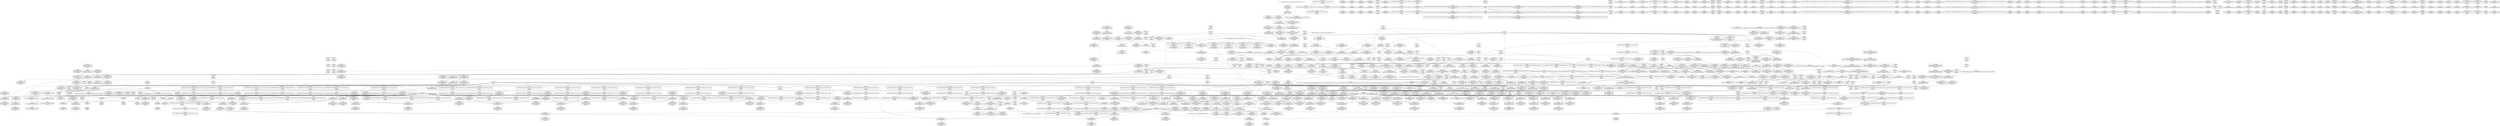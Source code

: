 digraph {
	CE0x5a86540 [shape=record,shape=Mrecord,label="{CE0x5a86540|i64*_getelementptr_inbounds_(_26_x_i64_,_26_x_i64_*___llvm_gcov_ctr242,_i64_0,_i64_24)|*Constant*|*SummSource*}"]
	CE0x5a54e10 [shape=record,shape=Mrecord,label="{CE0x5a54e10|i8*_getelementptr_inbounds_(_25_x_i8_,_25_x_i8_*_.str3,_i32_0,_i32_0)|*Constant*|*SummSink*}"]
	CE0x5a40260 [shape=record,shape=Mrecord,label="{CE0x5a40260|selinux_inode_getsecurity:tmp2|*LoadInst*|security/selinux/hooks.c,3073|*SummSource*}"]
	CE0x5abfc00 [shape=record,shape=Mrecord,label="{CE0x5abfc00|cred_has_capability:tmp22|security/selinux/hooks.c,1582|*SummSource*}"]
	CE0x5a11270 [shape=record,shape=Mrecord,label="{CE0x5a11270|get_current:tmp|*SummSource*}"]
	CE0x5a4d3d0 [shape=record,shape=Mrecord,label="{CE0x5a4d3d0|selinux_inode_getsecurity:tmp8|security/selinux/hooks.c,3076|*SummSink*}"]
	CE0x59d4df0 [shape=record,shape=Mrecord,label="{CE0x59d4df0|i64*_getelementptr_inbounds_(_2_x_i64_,_2_x_i64_*___llvm_gcov_ctr131,_i64_0,_i64_1)|*Constant*}"]
	CE0x5a42630 [shape=record,shape=Mrecord,label="{CE0x5a42630|cred_has_capability:entry|*SummSource*}"]
	CE0x5ac49e0 [shape=record,shape=Mrecord,label="{CE0x5ac49e0|i32_-22|*Constant*}"]
	CE0x5a64bc0 [shape=record,shape=Mrecord,label="{CE0x5a64bc0|cred_sid:tmp4|*LoadInst*|security/selinux/hooks.c,196}"]
	CE0x5a4bfd0 [shape=record,shape=Mrecord,label="{CE0x5a4bfd0|i64_14|*Constant*|*SummSource*}"]
	CE0x5a6c830 [shape=record,shape=Mrecord,label="{CE0x5a6c830|selinux_inode_getsecurity:sid|security/selinux/hooks.c,3090}"]
	CE0x5ab9370 [shape=record,shape=Mrecord,label="{CE0x5ab9370|i64*_getelementptr_inbounds_(_21_x_i64_,_21_x_i64_*___llvm_gcov_ctr143,_i64_0,_i64_6)|*Constant*|*SummSource*}"]
	CE0x5a7c420 [shape=record,shape=Mrecord,label="{CE0x5a7c420|selinux_inode_getsecurity:tmp41|security/selinux/hooks.c,3094|*SummSource*}"]
	CE0x5a65060 [shape=record,shape=Mrecord,label="{CE0x5a65060|selinux_capable:tmp5|security/selinux/hooks.c,2008|*SummSink*}"]
	CE0x5a189c0 [shape=record,shape=Mrecord,label="{CE0x5a189c0|selinux_inode_getsecurity:tmp12|security/selinux/hooks.c,3087}"]
	CE0x5a680e0 [shape=record,shape=Mrecord,label="{CE0x5a680e0|selinux_capable:tmp10|security/selinux/hooks.c,2012}"]
	CE0x5a62c80 [shape=record,shape=Mrecord,label="{CE0x5a62c80|cred_has_capability:tmp14|security/selinux/hooks.c,1575}"]
	CE0x59e20e0 [shape=record,shape=Mrecord,label="{CE0x59e20e0|cred_sid:tmp6|security/selinux/hooks.c,197|*SummSink*}"]
	CE0x5a5f5a0 [shape=record,shape=Mrecord,label="{CE0x5a5f5a0|cred_has_capability:and|security/selinux/hooks.c,1559}"]
	CE0x5a228a0 [shape=record,shape=Mrecord,label="{CE0x5a228a0|cred_has_capability:do.body|*SummSource*}"]
	CE0x59e3b80 [shape=record,shape=Mrecord,label="{CE0x59e3b80|cred_has_capability:sw.bb}"]
	CE0x59f8f30 [shape=record,shape=Mrecord,label="{CE0x59f8f30|cred_has_capability:if.end10|*SummSource*}"]
	CE0x59f5770 [shape=record,shape=Mrecord,label="{CE0x59f5770|selinux_capable:tobool|security/selinux/hooks.c,2008}"]
	CE0x5a60a80 [shape=record,shape=Mrecord,label="{CE0x5a60a80|i64_12|*Constant*|*SummSource*}"]
	CE0x59fb0b0 [shape=record,shape=Mrecord,label="{CE0x59fb0b0|selinux_inode_getsecurity:tobool|security/selinux/hooks.c,3075|*SummSource*}"]
	CE0x5a4b6f0 [shape=record,shape=Mrecord,label="{CE0x5a4b6f0|selinux_inode_getsecurity:tobool9|security/selinux/hooks.c,3089|*SummSink*}"]
	CE0x5ac91d0 [shape=record,shape=Mrecord,label="{CE0x5ac91d0|VOIDTB_TE_array:_GCE_.str49_private_unnamed_addr_constant_40_x_i8_c_013SELinux:_out_of_range_capability_%d_0A_00_,_align_1:_elem_0:default:}"]
	CE0x5ace160 [shape=record,shape=Mrecord,label="{CE0x5ace160|cred_has_capability:do.body4|*SummSource*}"]
	CE0x5a61350 [shape=record,shape=Mrecord,label="{CE0x5a61350|cred_has_capability:tmp11|security/selinux/hooks.c,1575}"]
	CE0x5a55c30 [shape=record,shape=Mrecord,label="{CE0x5a55c30|i8*_getelementptr_inbounds_(_45_x_i8_,_45_x_i8_*_.str12,_i32_0,_i32_0)|*Constant*|*SummSink*}"]
	CE0x59dbe80 [shape=record,shape=Mrecord,label="{CE0x59dbe80|selinux_inode_getsecurity:tmp|*SummSource*}"]
	CE0x5a74f10 [shape=record,shape=Mrecord,label="{CE0x5a74f10|selinux_inode_getsecurity:tmp36|security/selinux/hooks.c,3093|*SummSource*}"]
	CE0x5ad0de0 [shape=record,shape=Mrecord,label="{CE0x5ad0de0|__llvm_gcov_indirect_counter_increment:tmp5}"]
	CE0x5a57d40 [shape=record,shape=Mrecord,label="{CE0x5a57d40|selinux_inode_getsecurity:tmp24|security/selinux/hooks.c,3087}"]
	CE0x59c09f0 [shape=record,shape=Mrecord,label="{CE0x59c09f0|i64_2|*Constant*|*SummSink*}"]
	CE0x5a77820 [shape=record,shape=Mrecord,label="{CE0x5a77820|selinux_inode_getsecurity:tmp39|security/selinux/hooks.c,3094}"]
	CE0x5aaeab0 [shape=record,shape=Mrecord,label="{CE0x5aaeab0|GLOBAL:avc_has_perm_noaudit|*Constant*}"]
	CE0x5a46de0 [shape=record,shape=Mrecord,label="{CE0x5a46de0|selinux_inode_getsecurity:tmp18|security/selinux/hooks.c,3087|*SummSink*}"]
	CE0x5a16360 [shape=record,shape=Mrecord,label="{CE0x5a16360|cred_has_capability:shr|security/selinux/hooks.c,1565|*SummSource*}"]
	CE0x5a531e0 [shape=record,shape=Mrecord,label="{CE0x5a531e0|selinux_inode_getsecurity:tmp10|security/selinux/hooks.c,3087|*SummSink*}"]
	CE0x5ab4180 [shape=record,shape=Mrecord,label="{CE0x5ab4180|cred_has_capability:call8|security/selinux/hooks.c,1581}"]
	CE0x5a4a790 [shape=record,shape=Mrecord,label="{CE0x5a4a790|i32_78|*Constant*}"]
	CE0x5ad6620 [shape=record,shape=Mrecord,label="{CE0x5ad6620|_ret_void}"]
	CE0x5ab7900 [shape=record,shape=Mrecord,label="{CE0x5ab7900|GLOBAL:__llvm_gcov_global_state_pred145|Global_var:__llvm_gcov_global_state_pred145}"]
	CE0x5aaca90 [shape=record,shape=Mrecord,label="{CE0x5aaca90|i64*_getelementptr_inbounds_(_21_x_i64_,_21_x_i64_*___llvm_gcov_ctr143,_i64_0,_i64_11)|*Constant*|*SummSink*}"]
	CE0x5a55190 [shape=record,shape=Mrecord,label="{CE0x5a55190|i32_3087|*Constant*}"]
	CE0x5a55b10 [shape=record,shape=Mrecord,label="{CE0x5a55b10|i8*_getelementptr_inbounds_(_45_x_i8_,_45_x_i8_*_.str12,_i32_0,_i32_0)|*Constant*}"]
	CE0x5a7dd00 [shape=record,shape=Mrecord,label="{CE0x5a7dd00|selinux_inode_getsecurity:error.0}"]
	CE0x5abd0e0 [shape=record,shape=Mrecord,label="{CE0x5abd0e0|avc_audit:tsid|Function::avc_audit&Arg::tsid::|*SummSink*}"]
	CE0x5a7eaf0 [shape=record,shape=Mrecord,label="{CE0x5a7eaf0|i64_21|*Constant*|*SummSource*}"]
	CE0x59e2720 [shape=record,shape=Mrecord,label="{CE0x59e2720|__llvm_gcov_indirect_counter_increment:entry|*SummSource*}"]
	CE0x5a7b420 [shape=record,shape=Mrecord,label="{CE0x5a7b420|selinux_inode_getsecurity:tobool18|security/selinux/hooks.c,3097}"]
	CE0x5a43be0 [shape=record,shape=Mrecord,label="{CE0x5a43be0|selinux_capable:cap|Function::selinux_capable&Arg::cap::|*SummSink*}"]
	CE0x5a42780 [shape=record,shape=Mrecord,label="{CE0x5a42780|_ret_i32_%retval.0,_!dbg_!27765|security/selinux/hooks.c,1586}"]
	CE0x59dbda0 [shape=record,shape=Mrecord,label="{CE0x59dbda0|selinux_inode_getsecurity:tmp}"]
	CE0x5a21a60 [shape=record,shape=Mrecord,label="{CE0x5a21a60|i64*_getelementptr_inbounds_(_2_x_i64_,_2_x_i64_*___llvm_gcov_ctr98,_i64_0,_i64_1)|*Constant*|*SummSink*}"]
	CE0x5adad40 [shape=record,shape=Mrecord,label="{CE0x5adad40|cred_has_capability:tmp5|security/selinux/hooks.c,1570|*SummSink*}"]
	CE0x5ac07a0 [shape=record,shape=Mrecord,label="{CE0x5ac07a0|cred_has_capability:tmp25|security/selinux/hooks.c,1582}"]
	CE0x5a88840 [shape=record,shape=Mrecord,label="{CE0x5a88840|selinux_inode_getsecurity:tmp57|security/selinux/hooks.c,3104|*SummSink*}"]
	CE0x5acae00 [shape=record,shape=Mrecord,label="{CE0x5acae00|cred_has_capability:do.body4}"]
	CE0x5a67310 [shape=record,shape=Mrecord,label="{CE0x5a67310|cred_has_capability:tmp7|security/selinux/hooks.c,1574|*SummSink*}"]
	CE0x5abf480 [shape=record,shape=Mrecord,label="{CE0x5abf480|i64_16|*Constant*}"]
	CE0x5a86a00 [shape=record,shape=Mrecord,label="{CE0x5a86a00|selinux_inode_getsecurity:tmp56|security/selinux/hooks.c,3103|*SummSource*}"]
	CE0x5adb0a0 [shape=record,shape=Mrecord,label="{CE0x5adb0a0|cred_has_capability:if.end|*SummSource*}"]
	CE0x5ab2850 [shape=record,shape=Mrecord,label="{CE0x5ab2850|cred_has_capability:tmp18|security/selinux/hooks.c,1580|*SummSink*}"]
	CE0x5a9d500 [shape=record,shape=Mrecord,label="{CE0x5a9d500|_ret_i32_%tmp6,_!dbg_!27716|security/selinux/hooks.c,197}"]
	CE0x5ac1850 [shape=record,shape=Mrecord,label="{CE0x5ac1850|cred_has_capability:tmp26|security/selinux/hooks.c,1583}"]
	CE0x5a9e760 [shape=record,shape=Mrecord,label="{CE0x5a9e760|i32_22|*Constant*}"]
	CE0x5a45f20 [shape=record,shape=Mrecord,label="{CE0x5a45f20|i64_8|*Constant*|*SummSource*}"]
	CE0x5a59600 [shape=record,shape=Mrecord,label="{CE0x5a59600|selinux_inode_getsecurity:tmp26|security/selinux/hooks.c,3087|*SummSource*}"]
	CE0x5ab1470 [shape=record,shape=Mrecord,label="{CE0x5ab1470|avc_has_perm_noaudit:flags|Function::avc_has_perm_noaudit&Arg::flags::}"]
	CE0x5a43330 [shape=record,shape=Mrecord,label="{CE0x5a43330|cred_has_capability:audit|Function::cred_has_capability&Arg::audit::|*SummSource*}"]
	CE0x59f6b70 [shape=record,shape=Mrecord,label="{CE0x59f6b70|__llvm_gcov_indirect_counter_increment:predecessor|Function::__llvm_gcov_indirect_counter_increment&Arg::predecessor::}"]
	CE0x59ef3e0 [shape=record,shape=Mrecord,label="{CE0x59ef3e0|selinux_inode_getsecurity:out_nofree}"]
	CE0x5a42480 [shape=record,shape=Mrecord,label="{CE0x5a42480|selinux_capable:ns|Function::selinux_capable&Arg::ns::}"]
	CE0x5a67020 [shape=record,shape=Mrecord,label="{CE0x5a67020|cred_has_capability:tmp7|security/selinux/hooks.c,1574}"]
	CE0x59fb860 [shape=record,shape=Mrecord,label="{CE0x59fb860|VOIDTB_TE:_GCE_init_user_ns_external_global_%struct.user_namespace:_elem_0:default:}"]
	CE0x5a7a3c0 [shape=record,shape=Mrecord,label="{CE0x5a7a3c0|GLOBAL:security_sid_to_context_force|*Constant*|*SummSink*}"]
	CE0x5a12480 [shape=record,shape=Mrecord,label="{CE0x5a12480|cred_has_capability:if.end10}"]
	CE0x59e4d00 [shape=record,shape=Mrecord,label="{CE0x59e4d00|i8*_getelementptr_inbounds_(_40_x_i8_,_40_x_i8_*_.str49,_i32_0,_i32_0)|*Constant*|*SummSource*}"]
	CE0x5ab39d0 [shape=record,shape=Mrecord,label="{CE0x5ab39d0|cred_has_capability:tmp20|security/selinux/hooks.c,1580|*SummSource*}"]
	CE0x59f4bc0 [shape=record,shape=Mrecord,label="{CE0x59f4bc0|selinux_inode_getsecurity:tmp5|security/selinux/hooks.c,3075|*SummSink*}"]
	CE0x5a6a090 [shape=record,shape=Mrecord,label="{CE0x5a6a090|selinux_inode_getsecurity:tmp30|security/selinux/hooks.c,3089|*SummSource*}"]
	CE0x5a7d370 [shape=record,shape=Mrecord,label="{CE0x5a7d370|selinux_inode_getsecurity:tmp42|security/selinux/hooks.c,3095|*SummSink*}"]
	CE0x5a63b00 [shape=record,shape=Mrecord,label="{CE0x5a63b00|_call_void_mcount()_#3|*SummSource*}"]
	CE0x5ad6520 [shape=record,shape=Mrecord,label="{CE0x5ad6520|i64**_getelementptr_inbounds_(_3_x_i64*_,_3_x_i64*_*___llvm_gcda_edge_table144,_i64_0,_i64_1)|*Constant*|*SummSink*}"]
	CE0x5a671c0 [shape=record,shape=Mrecord,label="{CE0x5a671c0|cred_has_capability:tmp7|security/selinux/hooks.c,1574|*SummSource*}"]
	CE0x59e4210 [shape=record,shape=Mrecord,label="{CE0x59e4210|__llvm_gcov_indirect_counter_increment:bb|*SummSource*}"]
	CE0x5ad7630 [shape=record,shape=Mrecord,label="{CE0x5ad7630|cred_has_capability:tmp4|security/selinux/hooks.c,1570|*SummSource*}"]
	CE0x5a17520 [shape=record,shape=Mrecord,label="{CE0x5a17520|selinux_capable:if.end|*SummSink*}"]
	CE0x5a16f00 [shape=record,shape=Mrecord,label="{CE0x5a16f00|i32_10|*Constant*|*SummSink*}"]
	CE0x59d2a10 [shape=record,shape=Mrecord,label="{CE0x59d2a10|get_current:tmp1|*SummSource*}"]
	CE0x59d5620 [shape=record,shape=Mrecord,label="{CE0x59d5620|i64*_getelementptr_inbounds_(_2_x_i64_,_2_x_i64_*___llvm_gcov_ctr131,_i64_0,_i64_1)|*Constant*|*SummSink*}"]
	CE0x5a477b0 [shape=record,shape=Mrecord,label="{CE0x5a477b0|selinux_inode_getsecurity:tmp19|security/selinux/hooks.c,3087}"]
	CE0x5a21890 [shape=record,shape=Mrecord,label="{CE0x5a21890|_call_void_mcount()_#3|*SummSink*}"]
	CE0x59ced50 [shape=record,shape=Mrecord,label="{CE0x59ced50|selinux_inode_getsecurity:if.then5}"]
	CE0x5a758d0 [shape=record,shape=Mrecord,label="{CE0x5a758d0|selinux_inode_getsecurity:sid12|security/selinux/hooks.c,3093|*SummSource*}"]
	CE0x5ad7940 [shape=record,shape=Mrecord,label="{CE0x5ad7940|cred_has_capability:tmp4|security/selinux/hooks.c,1570|*SummSink*}"]
	CE0x5ab7a30 [shape=record,shape=Mrecord,label="{CE0x5ab7a30|cred_has_capability:ad|security/selinux/hooks.c, 1555}"]
	CE0x59e4790 [shape=record,shape=Mrecord,label="{CE0x59e4790|GLOBAL:printk|*Constant*|*SummSource*}"]
	CE0x5a82800 [shape=record,shape=Mrecord,label="{CE0x5a82800|selinux_inode_getsecurity:tmp51|security/selinux/hooks.c,3098|*SummSource*}"]
	CE0x5abbdb0 [shape=record,shape=Mrecord,label="{CE0x5abbdb0|GLOBAL:avc_audit|*Constant*|*SummSink*}"]
	CE0x5a829c0 [shape=record,shape=Mrecord,label="{CE0x5a829c0|selinux_inode_getsecurity:tmp51|security/selinux/hooks.c,3098|*SummSink*}"]
	CE0x5abdd80 [shape=record,shape=Mrecord,label="{CE0x5abdd80|avc_audit:result|Function::avc_audit&Arg::result::}"]
	CE0x59c0370 [shape=record,shape=Mrecord,label="{CE0x59c0370|VOIDTB_TE:_CRE:_elem_0:default:}"]
	CE0x5ac47f0 [shape=record,shape=Mrecord,label="{CE0x5ac47f0|cred_has_capability:tmp30|security/selinux/hooks.c,1585|*SummSource*}"]
	CE0x5a18020 [shape=record,shape=Mrecord,label="{CE0x5a18020|i64_6|*Constant*}"]
	CE0x5ac4270 [shape=record,shape=Mrecord,label="{CE0x5ac4270|cred_has_capability:tmp30|security/selinux/hooks.c,1585}"]
	CE0x5a5e7d0 [shape=record,shape=Mrecord,label="{CE0x5a5e7d0|_ret_i32_%retval.0,_!dbg_!27779|security/selinux/hooks.c,3104|*SummSource*}"]
	CE0x5a25f00 [shape=record,shape=Mrecord,label="{CE0x5a25f00|selinux_inode_getsecurity:tmp1|*SummSource*}"]
	CE0x59f8dc0 [shape=record,shape=Mrecord,label="{CE0x59f8dc0|selinux_inode_getsecurity:alloc|Function::selinux_inode_getsecurity&Arg::alloc::|*SummSource*}"]
	CE0x5a61500 [shape=record,shape=Mrecord,label="{CE0x5a61500|cred_has_capability:tmp11|security/selinux/hooks.c,1575|*SummSink*}"]
	CE0x5ad8ab0 [shape=record,shape=Mrecord,label="{CE0x5ad8ab0|__llvm_gcov_indirect_counter_increment:tmp1}"]
	CE0x5a64f30 [shape=record,shape=Mrecord,label="{CE0x5a64f30|selinux_capable:tmp5|security/selinux/hooks.c,2008|*SummSource*}"]
	CE0x59ed890 [shape=record,shape=Mrecord,label="{CE0x59ed890|selinux_inode_getsecurity:if.then|*SummSink*}"]
	CE0x5ab8af0 [shape=record,shape=Mrecord,label="{CE0x5ab8af0|i64*_getelementptr_inbounds_(_21_x_i64_,_21_x_i64_*___llvm_gcov_ctr143,_i64_0,_i64_5)|*Constant*|*SummSource*}"]
	CE0x5ac7070 [shape=record,shape=Mrecord,label="{CE0x5ac7070|cred_has_capability:tmp33|security/selinux/hooks.c,1586|*SummSource*}"]
	CE0x5ad7ff0 [shape=record,shape=Mrecord,label="{CE0x5ad7ff0|i64**_getelementptr_inbounds_(_3_x_i64*_,_3_x_i64*_*___llvm_gcda_edge_table144,_i64_0,_i64_1)|*Constant*}"]
	CE0x5abd950 [shape=record,shape=Mrecord,label="{CE0x5abd950|avc_audit:avd|Function::avc_audit&Arg::avd::}"]
	CE0x5aafa50 [shape=record,shape=Mrecord,label="{CE0x5aafa50|avc_has_perm_noaudit:entry}"]
	CE0x5aca240 [shape=record,shape=Mrecord,label="{CE0x5aca240|cred_has_capability:tmp9|security/selinux/hooks.c,1575|*SummSink*}"]
	CE0x5acb360 [shape=record,shape=Mrecord,label="{CE0x5acb360|cred_sid:entry|*SummSink*}"]
	CE0x5a63e10 [shape=record,shape=Mrecord,label="{CE0x5a63e10|GLOBAL:current_task|Global_var:current_task}"]
	CE0x5ad8200 [shape=record,shape=Mrecord,label="{CE0x5ad8200|cred_sid:security|security/selinux/hooks.c,196|*SummSink*}"]
	CE0x5a14070 [shape=record,shape=Mrecord,label="{CE0x5a14070|i64*_getelementptr_inbounds_(_6_x_i64_,_6_x_i64_*___llvm_gcov_ctr142,_i64_0,_i64_0)|*Constant*|*SummSource*}"]
	CE0x5a41000 [shape=record,shape=Mrecord,label="{CE0x5a41000|selinux_inode_getsecurity:call8|security/selinux/hooks.c,3087|*SummSink*}"]
	CE0x5ac4b80 [shape=record,shape=Mrecord,label="{CE0x5ac4b80|cred_has_capability:tmp31|security/selinux/hooks.c,1585}"]
	CE0x5acf5a0 [shape=record,shape=Mrecord,label="{CE0x5acf5a0|__llvm_gcov_indirect_counter_increment:counter}"]
	CE0x5a7b0a0 [shape=record,shape=Mrecord,label="{CE0x5a7b0a0|selinux_inode_getsecurity:tmp44|security/selinux/hooks.c,3096|*SummSource*}"]
	CE0x59da800 [shape=record,shape=Mrecord,label="{CE0x59da800|get_current:tmp1|*SummSink*}"]
	CE0x5a80060 [shape=record,shape=Mrecord,label="{CE0x5a80060|selinux_inode_getsecurity:tmp47|security/selinux/hooks.c,3097}"]
	CE0x5a6ae70 [shape=record,shape=Mrecord,label="{CE0x5a6ae70|i64*_getelementptr_inbounds_(_26_x_i64_,_26_x_i64_*___llvm_gcov_ctr242,_i64_0,_i64_15)|*Constant*}"]
	CE0x5acbad0 [shape=record,shape=Mrecord,label="{CE0x5acbad0|i64*_null|*Constant*|*SummSource*}"]
	CE0x5ab3c50 [shape=record,shape=Mrecord,label="{CE0x5ab3c50|cred_has_capability:tmp21|security/selinux/hooks.c,1580}"]
	CE0x59d29a0 [shape=record,shape=Mrecord,label="{CE0x59d29a0|get_current:tmp1}"]
	CE0x5ab2bc0 [shape=record,shape=Mrecord,label="{CE0x5ab2bc0|cred_has_capability:tmp18|security/selinux/hooks.c,1580|*SummSource*}"]
	CE0x5ad1670 [shape=record,shape=Mrecord,label="{CE0x5ad1670|__llvm_gcov_indirect_counter_increment:tmp6|*SummSink*}"]
	CE0x5abd620 [shape=record,shape=Mrecord,label="{CE0x5abd620|avc_audit:requested|Function::avc_audit&Arg::requested::|*SummSource*}"]
	CE0x5a59420 [shape=record,shape=Mrecord,label="{CE0x5a59420|i64*_getelementptr_inbounds_(_26_x_i64_,_26_x_i64_*___llvm_gcov_ctr242,_i64_0,_i64_12)|*Constant*|*SummSink*}"]
	CE0x59c6830 [shape=record,shape=Mrecord,label="{CE0x59c6830|selinux_inode_getsecurity:entry|*SummSink*}"]
	CE0x5ad8bb0 [shape=record,shape=Mrecord,label="{CE0x5ad8bb0|GLOBAL:cred_sid|*Constant*|*SummSource*}"]
	CE0x5a46c20 [shape=record,shape=Mrecord,label="{CE0x5a46c20|selinux_inode_getsecurity:tmp18|security/selinux/hooks.c,3087|*SummSource*}"]
	CE0x5a51ce0 [shape=record,shape=Mrecord,label="{CE0x5a51ce0|selinux_capable:ns|Function::selinux_capable&Arg::ns::|*SummSource*}"]
	CE0x59f6dd0 [shape=record,shape=Mrecord,label="{CE0x59f6dd0|i32_1|*Constant*}"]
	CE0x5a77d30 [shape=record,shape=Mrecord,label="{CE0x5a77d30|i64_18|*Constant*}"]
	CE0x5a40db0 [shape=record,shape=Mrecord,label="{CE0x5a40db0|selinux_inode_getsecurity:call8|security/selinux/hooks.c,3087|*SummSource*}"]
	CE0x5abf120 [shape=record,shape=Mrecord,label="{CE0x5abf120|i64_15|*Constant*|*SummSource*}"]
	CE0x5ac6930 [shape=record,shape=Mrecord,label="{CE0x5ac6930|cred_has_capability:tmp32|security/selinux/hooks.c,1586|*SummSource*}"]
	CE0x59e46b0 [shape=record,shape=Mrecord,label="{CE0x59e46b0|cred_has_capability:call3|security/selinux/hooks.c,1573|*SummSource*}"]
	CE0x5abce30 [shape=record,shape=Mrecord,label="{CE0x5abce30|avc_audit:tsid|Function::avc_audit&Arg::tsid::}"]
	CE0x5a4d2f0 [shape=record,shape=Mrecord,label="{CE0x5a4d2f0|selinux_inode_getsecurity:tmp8|security/selinux/hooks.c,3076}"]
	CE0x5abe130 [shape=record,shape=Mrecord,label="{CE0x5abe130|avc_audit:a|Function::avc_audit&Arg::a::}"]
	CE0x5a17180 [shape=record,shape=Mrecord,label="{CE0x5a17180|selinux_inode_getsecurity:context|security/selinux/hooks.c, 3072|*SummSource*}"]
	CE0x5ab1fd0 [shape=record,shape=Mrecord,label="{CE0x5ab1fd0|cred_has_capability:cmp|security/selinux/hooks.c,1580|*SummSource*}"]
	CE0x5ad13b0 [shape=record,shape=Mrecord,label="{CE0x5ad13b0|i64**_getelementptr_inbounds_(_3_x_i64*_,_3_x_i64*_*___llvm_gcda_edge_table144,_i64_0,_i64_0)|*Constant*}"]
	CE0x59c1c00 [shape=record,shape=Mrecord,label="{CE0x59c1c00|i64*_getelementptr_inbounds_(_26_x_i64_,_26_x_i64_*___llvm_gcov_ctr242,_i64_0,_i64_0)|*Constant*|*SummSource*}"]
	CE0x5a835f0 [shape=record,shape=Mrecord,label="{CE0x5a835f0|0:_i8*,_:_CME:_elem_0:default:}"]
	CE0x5abd2c0 [shape=record,shape=Mrecord,label="{CE0x5abd2c0|avc_audit:tclass|Function::avc_audit&Arg::tclass::|*SummSource*}"]
	CE0x5a754f0 [shape=record,shape=Mrecord,label="{CE0x5a754f0|selinux_inode_getsecurity:tmp36|security/selinux/hooks.c,3093|*SummSink*}"]
	CE0x5a84160 [shape=record,shape=Mrecord,label="{CE0x5a84160|selinux_inode_getsecurity:tmp53|security/selinux/hooks.c,3101|*SummSource*}"]
	CE0x59f43f0 [shape=record,shape=Mrecord,label="{CE0x59f43f0|selinux_capable:tmp8|security/selinux/hooks.c,2011}"]
	CE0x5a43520 [shape=record,shape=Mrecord,label="{CE0x5a43520|_ret_i32_%retval.0,_!dbg_!27765|security/selinux/hooks.c,1586|*SummSource*}"]
	CE0x5abe2c0 [shape=record,shape=Mrecord,label="{CE0x5abe2c0|avc_audit:a|Function::avc_audit&Arg::a::|*SummSource*}"]
	CE0x59d5370 [shape=record,shape=Mrecord,label="{CE0x59d5370|cred_sid:tmp1|*SummSink*}"]
	CE0x5a53170 [shape=record,shape=Mrecord,label="{CE0x5a53170|selinux_inode_getsecurity:tmp10|security/selinux/hooks.c,3087|*SummSource*}"]
	CE0x5a40430 [shape=record,shape=Mrecord,label="{CE0x5a40430|selinux_inode_getsecurity:tmp2|*LoadInst*|security/selinux/hooks.c,3073|*SummSink*}"]
	CE0x5ab9970 [shape=record,shape=Mrecord,label="{CE0x5ab9970|cred_sid:tmp5|security/selinux/hooks.c,196}"]
	CE0x5a541a0 [shape=record,shape=Mrecord,label="{CE0x5a541a0|i64*_getelementptr_inbounds_(_26_x_i64_,_26_x_i64_*___llvm_gcov_ctr242,_i64_0,_i64_9)|*Constant*|*SummSink*}"]
	CE0x59d5cb0 [shape=record,shape=Mrecord,label="{CE0x59d5cb0|selinux_capable:tmp3|security/selinux/hooks.c,2008|*SummSink*}"]
	CE0x5aaf270 [shape=record,shape=Mrecord,label="{CE0x5aaf270|cred_has_capability:sclass.0|*SummSink*}"]
	CE0x5a185c0 [shape=record,shape=Mrecord,label="{CE0x5a185c0|selinux_inode_getsecurity:tmp13|security/selinux/hooks.c,3087}"]
	CE0x5a766d0 [shape=record,shape=Mrecord,label="{CE0x5a766d0|i64_17|*Constant*|*SummSource*}"]
	CE0x59dd220 [shape=record,shape=Mrecord,label="{CE0x59dd220|selinux_inode_getsecurity:if.then19|*SummSink*}"]
	CE0x5a01d30 [shape=record,shape=Mrecord,label="{CE0x5a01d30|selinux_capable:tmp11|security/selinux/hooks.c,2012}"]
	CE0x5a84700 [shape=record,shape=Mrecord,label="{CE0x5a84700|selinux_inode_getsecurity:tmp53|security/selinux/hooks.c,3101|*SummSink*}"]
	CE0x59e1680 [shape=record,shape=Mrecord,label="{CE0x59e1680|cred_sid:tmp6|security/selinux/hooks.c,197}"]
	CE0x5ad64b0 [shape=record,shape=Mrecord,label="{CE0x5ad64b0|__llvm_gcov_indirect_counter_increment:counters|Function::__llvm_gcov_indirect_counter_increment&Arg::counters::|*SummSink*}"]
	CE0x5ac4e80 [shape=record,shape=Mrecord,label="{CE0x5ac4e80|cred_has_capability:tmp31|security/selinux/hooks.c,1585|*SummSource*}"]
	CE0x5ac6810 [shape=record,shape=Mrecord,label="{CE0x5ac6810|i64*_getelementptr_inbounds_(_21_x_i64_,_21_x_i64_*___llvm_gcov_ctr143,_i64_0,_i64_20)|*Constant*|*SummSource*}"]
	CE0x5ad0b60 [shape=record,shape=Mrecord,label="{CE0x5ad0b60|__llvm_gcov_indirect_counter_increment:counter|*SummSource*}"]
	CE0x59c0d60 [shape=record,shape=Mrecord,label="{CE0x59c0d60|selinux_inode_getsecurity:tmp4|security/selinux/hooks.c,3075|*SummSource*}"]
	CE0x5a6e460 [shape=record,shape=Mrecord,label="{CE0x5a6e460|28:_i32,_:_CRE_28,32_|*MultipleSource*|*LoadInst*|security/selinux/hooks.c,3073|security/selinux/hooks.c,3090|security/selinux/hooks.c,3073}"]
	CE0x5a20960 [shape=record,shape=Mrecord,label="{CE0x5a20960|get_current:tmp3}"]
	CE0x5a649f0 [shape=record,shape=Mrecord,label="{CE0x5a649f0|i32_0|*Constant*}"]
	CE0x5a160a0 [shape=record,shape=Mrecord,label="{CE0x5a160a0|selinux_inode_getsecurity:context|security/selinux/hooks.c, 3072|*SummSink*}"]
	CE0x5a4fe10 [shape=record,shape=Mrecord,label="{CE0x5a4fe10|selinux_inode_getsecurity:tmp9|security/selinux/hooks.c,3076|*SummSink*}"]
	CE0x5a4cb70 [shape=record,shape=Mrecord,label="{CE0x5a4cb70|selinux_inode_getsecurity:tobool2|security/selinux/hooks.c,3087}"]
	CE0x59c6c20 [shape=record,shape=Mrecord,label="{CE0x59c6c20|selinux_inode_getsecurity:if.end20|*SummSource*}"]
	CE0x5a4bc10 [shape=record,shape=Mrecord,label="{CE0x5a4bc10|selinux_inode_getsecurity:tobool9|security/selinux/hooks.c,3089|*SummSource*}"]
	CE0x5ab94e0 [shape=record,shape=Mrecord,label="{CE0x5ab94e0|i64*_getelementptr_inbounds_(_21_x_i64_,_21_x_i64_*___llvm_gcov_ctr143,_i64_0,_i64_6)|*Constant*}"]
	CE0x5a7f880 [shape=record,shape=Mrecord,label="{CE0x5a7f880|selinux_inode_getsecurity:tmp45|security/selinux/hooks.c,3097|*SummSink*}"]
	CE0x59fad30 [shape=record,shape=Mrecord,label="{CE0x59fad30|VOIDTB_TE_array:_GCR_.str63_private_unnamed_addr_constant_8_x_i8_c_selinux_00_,_align_1:_elem_0:default:}"]
	CE0x6d2dd00 [shape=record,shape=Mrecord,label="{CE0x6d2dd00|selinux_inode_getsecurity:land.lhs.true4|*SummSource*}"]
	CE0x59fb7d0 [shape=record,shape=Mrecord,label="{CE0x59fb7d0|i32_0|*Constant*}"]
	CE0x5a77da0 [shape=record,shape=Mrecord,label="{CE0x5a77da0|i64_18|*Constant*|*SummSource*}"]
	CE0x59e64f0 [shape=record,shape=Mrecord,label="{CE0x59e64f0|selinux_capable:tmp3|security/selinux/hooks.c,2008}"]
	CE0x5a01880 [shape=record,shape=Mrecord,label="{CE0x5a01880|selinux_capable:tmp10|security/selinux/hooks.c,2012|*SummSink*}"]
	CE0x59e5510 [shape=record,shape=Mrecord,label="{CE0x59e5510|cred_has_capability:tmp2|security/selinux/hooks.c,1567|*SummSource*}"]
	CE0x5ac9ef0 [shape=record,shape=Mrecord,label="{CE0x5ac9ef0|_call_void_asm_sideeffect_1:_09ud2_0A.pushsection___bug_table,_22a_22_0A2:_09.long_1b_-_2b,_$_0:c_-_2b_0A_09.word_$_1:c_,_0_0A_09.org_2b+$_2:c_0A.popsection_,_i,i,i,_dirflag_,_fpsr_,_flags_(i8*_getelementptr_inbounds_(_25_x_i8_,_25_x_i8_*_.str3,_i32_0,_i32_0),_i32_1575,_i64_12)_#3,_!dbg_!27737,_!srcloc_!27740|security/selinux/hooks.c,1575}"]
	CE0x5a53e20 [shape=record,shape=Mrecord,label="{CE0x5a53e20|i64*_getelementptr_inbounds_(_26_x_i64_,_26_x_i64_*___llvm_gcov_ctr242,_i64_0,_i64_9)|*Constant*|*SummSource*}"]
	CE0x5a02020 [shape=record,shape=Mrecord,label="{CE0x5a02020|selinux_capable:tmp11|security/selinux/hooks.c,2012|*SummSink*}"]
	CE0x59e77d0 [shape=record,shape=Mrecord,label="{CE0x59e77d0|selinux_inode_getsecurity:i_security|security/selinux/hooks.c,3073}"]
	CE0x5a7c080 [shape=record,shape=Mrecord,label="{CE0x5a7c080|selinux_inode_getsecurity:tmp40|security/selinux/hooks.c,3094|*SummSink*}"]
	CE0x5a86190 [shape=record,shape=Mrecord,label="{CE0x5a86190|i64*_getelementptr_inbounds_(_26_x_i64_,_26_x_i64_*___llvm_gcov_ctr242,_i64_0,_i64_24)|*Constant*}"]
	CE0x5acf890 [shape=record,shape=Mrecord,label="{CE0x5acf890|avc_audit:entry|*SummSource*}"]
	CE0x5a877d0 [shape=record,shape=Mrecord,label="{CE0x5a877d0|selinux_inode_getsecurity:tmp57|security/selinux/hooks.c,3104}"]
	CE0x5acb260 [shape=record,shape=Mrecord,label="{CE0x5acb260|i64*_null|*Constant*|*SummSink*}"]
	CE0x59dbbe0 [shape=record,shape=Mrecord,label="{CE0x59dbbe0|selinux_inode_getsecurity:size|security/selinux/hooks.c, 3070|*SummSink*}"]
	CE0x5ab5670 [shape=record,shape=Mrecord,label="{CE0x5ab5670|__llvm_gcov_indirect_counter_increment:exit}"]
	CE0x5ab5390 [shape=record,shape=Mrecord,label="{CE0x5ab5390|0:_i32,_4:_i32,_8:_i32,_12:_i32,_:_CMRE_0,4_|*MultipleSource*|security/selinux/hooks.c,196|*LoadInst*|security/selinux/hooks.c,196|security/selinux/hooks.c,197}"]
	CE0x5a405a0 [shape=record,shape=Mrecord,label="{CE0x5a405a0|selinux_inode_getsecurity:tmp3|security/selinux/hooks.c,3073|*SummSink*}"]
	CE0x5a5eb50 [shape=record,shape=Mrecord,label="{CE0x5a5eb50|i64*_getelementptr_inbounds_(_2_x_i64_,_2_x_i64_*___llvm_gcov_ctr98,_i64_0,_i64_0)|*Constant*}"]
	CE0x5a4a3e0 [shape=record,shape=Mrecord,label="{CE0x5a4a3e0|_ret_%struct.task_struct*_%tmp4,_!dbg_!27714|./arch/x86/include/asm/current.h,14|*SummSink*}"]
	CE0x5a57e30 [shape=record,shape=Mrecord,label="{CE0x5a57e30|selinux_inode_getsecurity:tmp24|security/selinux/hooks.c,3087|*SummSource*}"]
	CE0x5acb440 [shape=record,shape=Mrecord,label="{CE0x5acb440|cred_sid:cred|Function::cred_sid&Arg::cred::}"]
	CE0x5abe000 [shape=record,shape=Mrecord,label="{CE0x5abe000|avc_audit:result|Function::avc_audit&Arg::result::|*SummSink*}"]
	CE0x5ab1030 [shape=record,shape=Mrecord,label="{CE0x5ab1030|avc_has_perm_noaudit:requested|Function::avc_has_perm_noaudit&Arg::requested::|*SummSink*}"]
	CE0x5abf260 [shape=record,shape=Mrecord,label="{CE0x5abf260|i64_15|*Constant*|*SummSink*}"]
	CE0x5a6b3e0 [shape=record,shape=Mrecord,label="{CE0x5a6b3e0|i64*_getelementptr_inbounds_(_26_x_i64_,_26_x_i64_*___llvm_gcov_ctr242,_i64_0,_i64_15)|*Constant*|*SummSource*}"]
	CE0x5ab9840 [shape=record,shape=Mrecord,label="{CE0x5ab9840|cred_sid:tmp4|*LoadInst*|security/selinux/hooks.c,196|*SummSink*}"]
	CE0x5ab00e0 [shape=record,shape=Mrecord,label="{CE0x5ab00e0|avc_has_perm_noaudit:ssid|Function::avc_has_perm_noaudit&Arg::ssid::|*SummSource*}"]
	CE0x5aca4d0 [shape=record,shape=Mrecord,label="{CE0x5aca4d0|_call_void_asm_sideeffect_1:_09ud2_0A.pushsection___bug_table,_22a_22_0A2:_09.long_1b_-_2b,_$_0:c_-_2b_0A_09.word_$_1:c_,_0_0A_09.org_2b+$_2:c_0A.popsection_,_i,i,i,_dirflag_,_fpsr_,_flags_(i8*_getelementptr_inbounds_(_25_x_i8_,_25_x_i8_*_.str3,_i32_0,_i32_0),_i32_1575,_i64_12)_#3,_!dbg_!27737,_!srcloc_!27740|security/selinux/hooks.c,1575|*SummSource*}"]
	CE0x5a41a30 [shape=record,shape=Mrecord,label="{CE0x5a41a30|selinux_capable:entry|*SummSink*}"]
	CE0x5ab5160 [shape=record,shape=Mrecord,label="{CE0x5ab5160|cred_has_capability:type|security/selinux/hooks.c,1562|*SummSink*}"]
	CE0x5a68b00 [shape=record,shape=Mrecord,label="{CE0x5a68b00|i64_13|*Constant*}"]
	CE0x5a50d70 [shape=record,shape=Mrecord,label="{CE0x5a50d70|i64_0|*Constant*|*SummSource*}"]
	CE0x5ac4780 [shape=record,shape=Mrecord,label="{CE0x5ac4780|i64*_getelementptr_inbounds_(_21_x_i64_,_21_x_i64_*___llvm_gcov_ctr143,_i64_0,_i64_19)|*Constant*|*SummSink*}"]
	CE0x59fb720 [shape=record,shape=Mrecord,label="{CE0x59fb720|COLLAPSED:_GCMRE___llvm_gcov_ctr131_internal_global_2_x_i64_zeroinitializer:_elem_0:default:}"]
	CE0x5a223c0 [shape=record,shape=Mrecord,label="{CE0x5a223c0|selinux_inode_getsecurity:alloc|Function::selinux_inode_getsecurity&Arg::alloc::}"]
	CE0x59eb400 [shape=record,shape=Mrecord,label="{CE0x59eb400|i32_0|*Constant*|*SummSource*}"]
	CE0x5a45b10 [shape=record,shape=Mrecord,label="{CE0x5a45b10|selinux_inode_getsecurity:tobool3|security/selinux/hooks.c,3087|*SummSink*}"]
	CE0x59dad30 [shape=record,shape=Mrecord,label="{CE0x59dad30|selinux_inode_getsecurity:if.then16|*SummSink*}"]
	CE0x5a19a30 [shape=record,shape=Mrecord,label="{CE0x5a19a30|selinux_inode_getsecurity:tmp15|security/selinux/hooks.c,3087|*SummSource*}"]
	CE0x5ad6690 [shape=record,shape=Mrecord,label="{CE0x5ad6690|_ret_void|*SummSource*}"]
	CE0x5aba060 [shape=record,shape=Mrecord,label="{CE0x5aba060|cred_sid:tmp5|security/selinux/hooks.c,196|*SummSink*}"]
	CE0x59e9b80 [shape=record,shape=Mrecord,label="{CE0x59e9b80|selinux_inode_getsecurity:if.then5|*SummSource*}"]
	CE0x59ef040 [shape=record,shape=Mrecord,label="{CE0x59ef040|selinux_inode_getsecurity:do.body|*SummSink*}"]
	CE0x59dbb70 [shape=record,shape=Mrecord,label="{CE0x59dbb70|selinux_inode_getsecurity:size|security/selinux/hooks.c, 3070|*SummSource*}"]
	CE0x5a61070 [shape=record,shape=Mrecord,label="{CE0x5a61070|cred_has_capability:tmp10|security/selinux/hooks.c,1575|*SummSink*}"]
	CE0x5a6a3d0 [shape=record,shape=Mrecord,label="{CE0x5a6a3d0|selinux_inode_getsecurity:tmp31|security/selinux/hooks.c,3089}"]
	CE0x5a9b6f0 [shape=record,shape=Mrecord,label="{CE0x5a9b6f0|selinux_capable:call1|security/selinux/hooks.c,2011}"]
	CE0x5ab1a30 [shape=record,shape=Mrecord,label="{CE0x5ab1a30|avc_has_perm_noaudit:avd|Function::avc_has_perm_noaudit&Arg::avd::|*SummSource*}"]
	CE0x59d27f0 [shape=record,shape=Mrecord,label="{CE0x59d27f0|cred_has_capability:tmp1|*SummSource*}"]
	CE0x5a6cd20 [shape=record,shape=Mrecord,label="{CE0x5a6cd20|selinux_inode_getsecurity:sid|security/selinux/hooks.c,3090|*SummSink*}"]
	CE0x5ab3ae0 [shape=record,shape=Mrecord,label="{CE0x5ab3ae0|cred_has_capability:tmp20|security/selinux/hooks.c,1580|*SummSink*}"]
	CE0x5ab3430 [shape=record,shape=Mrecord,label="{CE0x5ab3430|cred_has_capability:tmp19|security/selinux/hooks.c,1580|*SummSource*}"]
	CE0x5a501f0 [shape=record,shape=Mrecord,label="{CE0x5a501f0|i64*_getelementptr_inbounds_(_26_x_i64_,_26_x_i64_*___llvm_gcov_ctr242,_i64_0,_i64_4)|*Constant*|*SummSource*}"]
	CE0x5a459e0 [shape=record,shape=Mrecord,label="{CE0x5a459e0|selinux_inode_getsecurity:tobool3|security/selinux/hooks.c,3087|*SummSource*}"]
	CE0x5a590c0 [shape=record,shape=Mrecord,label="{CE0x5a590c0|_call_void_lockdep_rcu_suspicious(i8*_getelementptr_inbounds_(_25_x_i8_,_25_x_i8_*_.str3,_i32_0,_i32_0),_i32_3087,_i8*_getelementptr_inbounds_(_45_x_i8_,_45_x_i8_*_.str12,_i32_0,_i32_0))_#10,_!dbg_!27740|security/selinux/hooks.c,3087}"]
	CE0x59cec50 [shape=record,shape=Mrecord,label="{CE0x59cec50|selinux_inode_getsecurity:land.lhs.true4|*SummSink*}"]
	CE0x5a48300 [shape=record,shape=Mrecord,label="{CE0x5a48300|get_current:tmp4|./arch/x86/include/asm/current.h,14}"]
	CE0x5ad9360 [shape=record,shape=Mrecord,label="{CE0x5ad9360|__llvm_gcov_indirect_counter_increment:entry|*SummSink*}"]
	CE0x59e1440 [shape=record,shape=Mrecord,label="{CE0x59e1440|0:_i32,_4:_i32,_8:_i32,_12:_i32,_:_CMRE_16,20_|*MultipleSource*|security/selinux/hooks.c,196|*LoadInst*|security/selinux/hooks.c,196|security/selinux/hooks.c,197}"]
	CE0x59e2e40 [shape=record,shape=Mrecord,label="{CE0x59e2e40|i64**_getelementptr_inbounds_(_3_x_i64*_,_3_x_i64*_*___llvm_gcda_edge_table144,_i64_0,_i64_2)|*Constant*}"]
	CE0x5a56730 [shape=record,shape=Mrecord,label="{CE0x5a56730|selinux_inode_getsecurity:tmp21|security/selinux/hooks.c,3087|*SummSink*}"]
	CE0x5a12a30 [shape=record,shape=Mrecord,label="{CE0x5a12a30|selinux_capable:tmp2|security/selinux/hooks.c,2008|*SummSource*}"]
	CE0x5a41960 [shape=record,shape=Mrecord,label="{CE0x5a41960|selinux_capable:entry|*SummSource*}"]
	CE0x5a42310 [shape=record,shape=Mrecord,label="{CE0x5a42310|GLOBAL:init_user_ns|Global_var:init_user_ns|*SummSink*}"]
	CE0x5a113e0 [shape=record,shape=Mrecord,label="{CE0x5a113e0|cred_has_capability:do.end|*SummSource*}"]
	CE0x59e3ef0 [shape=record,shape=Mrecord,label="{CE0x59e3ef0|cred_has_capability:bb|*SummSource*}"]
	CE0x5a7f6a0 [shape=record,shape=Mrecord,label="{CE0x5a7f6a0|selinux_inode_getsecurity:tmp45|security/selinux/hooks.c,3097}"]
	CE0x5a88b40 [shape=record,shape=Mrecord,label="{CE0x5a88b40|selinux_inode_getsecurity:tmp58|security/selinux/hooks.c,3104|*SummSource*}"]
	CE0x5a64060 [shape=record,shape=Mrecord,label="{CE0x5a64060|cred_has_capability:do.cond}"]
	CE0x5aaf8a0 [shape=record,shape=Mrecord,label="{CE0x5aaf8a0|GLOBAL:avc_has_perm_noaudit|*Constant*|*SummSource*}"]
	CE0x59e5660 [shape=record,shape=Mrecord,label="{CE0x59e5660|__llvm_gcov_indirect_counter_increment:pred}"]
	CE0x5a51130 [shape=record,shape=Mrecord,label="{CE0x5a51130|selinux_inode_getsecurity:tmp5|security/selinux/hooks.c,3075|*SummSource*}"]
	CE0x5ada160 [shape=record,shape=Mrecord,label="{CE0x5ada160|__llvm_gcov_indirect_counter_increment:tmp2|*SummSink*}"]
	CE0x5ad8b40 [shape=record,shape=Mrecord,label="{CE0x5ad8b40|GLOBAL:cred_sid|*Constant*|*SummSink*}"]
	CE0x5a63010 [shape=record,shape=Mrecord,label="{CE0x5a63010|i64*_getelementptr_inbounds_(_21_x_i64_,_21_x_i64_*___llvm_gcov_ctr143,_i64_0,_i64_9)|*Constant*}"]
	CE0x5a62720 [shape=record,shape=Mrecord,label="{CE0x5a62720|cred_has_capability:tmp13|security/selinux/hooks.c,1575|*SummSink*}"]
	CE0x59e5740 [shape=record,shape=Mrecord,label="{CE0x59e5740|__llvm_gcov_indirect_counter_increment:pred|*SummSource*}"]
	CE0x59d2710 [shape=record,shape=Mrecord,label="{CE0x59d2710|i64_1|*Constant*}"]
	CE0x5a88720 [shape=record,shape=Mrecord,label="{CE0x5a88720|i64*_getelementptr_inbounds_(_26_x_i64_,_26_x_i64_*___llvm_gcov_ctr242,_i64_0,_i64_25)|*Constant*|*SummSource*}"]
	CE0x59e4450 [shape=record,shape=Mrecord,label="{CE0x59e4450|__llvm_gcov_indirect_counter_increment:bb4|*SummSource*}"]
	CE0x5a23400 [shape=record,shape=Mrecord,label="{CE0x5a23400|selinux_inode_getsecurity:alloc|Function::selinux_inode_getsecurity&Arg::alloc::|*SummSink*}"]
	CE0x5abd7e0 [shape=record,shape=Mrecord,label="{CE0x5abd7e0|avc_audit:requested|Function::avc_audit&Arg::requested::|*SummSink*}"]
	CE0x5a50fd0 [shape=record,shape=Mrecord,label="{CE0x5a50fd0|selinux_inode_getsecurity:tmp5|security/selinux/hooks.c,3075}"]
	CE0x5a42fd0 [shape=record,shape=Mrecord,label="{CE0x5a42fd0|cred_has_capability:cap|Function::cred_has_capability&Arg::cap::|*SummSink*}"]
	CE0x5a43b40 [shape=record,shape=Mrecord,label="{CE0x5a43b40|selinux_capable:cap|Function::selinux_capable&Arg::cap::|*SummSource*}"]
	CE0x59c13d0 [shape=record,shape=Mrecord,label="{CE0x59c13d0|selinux_inode_getsecurity:inode|Function::selinux_inode_getsecurity&Arg::inode::}"]
	CE0x59fa230 [shape=record,shape=Mrecord,label="{CE0x59fa230|%struct.task_struct*_(%struct.task_struct**)*_asm_movq_%gs:$_1:P_,$0_,_r,im,_dirflag_,_fpsr_,_flags_|*SummSource*}"]
	CE0x59c6ee0 [shape=record,shape=Mrecord,label="{CE0x59c6ee0|selinux_inode_getsecurity:land.lhs.true|*SummSource*}"]
	CE0x5a76250 [shape=record,shape=Mrecord,label="{CE0x5a76250|selinux_inode_getsecurity:tmp37|security/selinux/hooks.c,3093|*SummSink*}"]
	CE0x59dd510 [shape=record,shape=Mrecord,label="{CE0x59dd510|i64*_getelementptr_inbounds_(_26_x_i64_,_26_x_i64_*___llvm_gcov_ctr242,_i64_0,_i64_0)|*Constant*}"]
	CE0x5a56cc0 [shape=record,shape=Mrecord,label="{CE0x5a56cc0|selinux_inode_getsecurity:tmp22|security/selinux/hooks.c,3087|*SummSink*}"]
	CE0x5a76770 [shape=record,shape=Mrecord,label="{CE0x5a76770|i64_17|*Constant*|*SummSink*}"]
	CE0x59daa10 [shape=record,shape=Mrecord,label="{CE0x59daa10|i32_1|*Constant*|*SummSource*}"]
	CE0x5a48fe0 [shape=record,shape=Mrecord,label="{CE0x5a48fe0|selinux_capable:tmp4|security/selinux/hooks.c,2008|*SummSink*}"]
	CE0x5aca0f0 [shape=record,shape=Mrecord,label="{CE0x5aca0f0|cred_has_capability:tmp9|security/selinux/hooks.c,1575|*SummSource*}"]
	CE0x59f9140 [shape=record,shape=Mrecord,label="{CE0x59f9140|get_current:tmp|*SummSink*}"]
	CE0x5ab9b20 [shape=record,shape=Mrecord,label="{CE0x5ab9b20|cred_sid:tmp5|security/selinux/hooks.c,196|*SummSource*}"]
	CE0x5aacb00 [shape=record,shape=Mrecord,label="{CE0x5aacb00|cred_has_capability:tmp14|security/selinux/hooks.c,1575|*SummSource*}"]
	CE0x5ad1560 [shape=record,shape=Mrecord,label="{CE0x5ad1560|__llvm_gcov_indirect_counter_increment:tmp6|*SummSource*}"]
	CE0x5a264c0 [shape=record,shape=Mrecord,label="{CE0x5a264c0|selinux_inode_getsecurity:if.end6|*SummSource*}"]
	CE0x59c1490 [shape=record,shape=Mrecord,label="{CE0x59c1490|selinux_inode_getsecurity:inode|Function::selinux_inode_getsecurity&Arg::inode::|*SummSource*}"]
	CE0x5abd420 [shape=record,shape=Mrecord,label="{CE0x5abd420|avc_audit:tclass|Function::avc_audit&Arg::tclass::|*SummSink*}"]
	CE0x5aafbc0 [shape=record,shape=Mrecord,label="{CE0x5aafbc0|avc_has_perm_noaudit:entry|*SummSource*}"]
	CE0x5a51340 [shape=record,shape=Mrecord,label="{CE0x5a51340|i64*_getelementptr_inbounds_(_26_x_i64_,_26_x_i64_*___llvm_gcov_ctr242,_i64_0,_i64_3)|*Constant*|*SummSource*}"]
	CE0x5ab2640 [shape=record,shape=Mrecord,label="{CE0x5ab2640|cred_has_capability:cmp|security/selinux/hooks.c,1580|*SummSink*}"]
	CE0x5a7f630 [shape=record,shape=Mrecord,label="{CE0x5a7f630|selinux_inode_getsecurity:tmp46|security/selinux/hooks.c,3097}"]
	CE0x5aae900 [shape=record,shape=Mrecord,label="{CE0x5aae900|i16_47|*Constant*|*SummSource*}"]
	CE0x5a43f80 [shape=record,shape=Mrecord,label="{CE0x5a43f80|selinux_capable:audit|Function::selinux_capable&Arg::audit::|*SummSink*}"]
	CE0x5a516c0 [shape=record,shape=Mrecord,label="{CE0x5a516c0|i64*_getelementptr_inbounds_(_26_x_i64_,_26_x_i64_*___llvm_gcov_ctr242,_i64_0,_i64_3)|*Constant*|*SummSink*}"]
	CE0x59e5e10 [shape=record,shape=Mrecord,label="{CE0x59e5e10|cred_has_capability:tmp4|security/selinux/hooks.c,1570}"]
	CE0x5aaf000 [shape=record,shape=Mrecord,label="{CE0x5aaf000|i16_4|*Constant*|*SummSink*}"]
	CE0x5a60af0 [shape=record,shape=Mrecord,label="{CE0x5a60af0|i64_12|*Constant*|*SummSink*}"]
	CE0x59e43e0 [shape=record,shape=Mrecord,label="{CE0x59e43e0|__llvm_gcov_indirect_counter_increment:bb4}"]
	CE0x59c8090 [shape=record,shape=Mrecord,label="{CE0x59c8090|selinux_inode_getsecurity:if.end6|*SummSink*}"]
	CE0x5ab7ad0 [shape=record,shape=Mrecord,label="{CE0x5ab7ad0|cred_has_capability:ad|security/selinux/hooks.c, 1555|*SummSink*}"]
	CE0x5acc4c0 [shape=record,shape=Mrecord,label="{CE0x5acc4c0|cred_has_capability:call|security/selinux/hooks.c,1558|*SummSink*}"]
	CE0x5a58930 [shape=record,shape=Mrecord,label="{CE0x5a58930|i8_1|*Constant*|*SummSource*}"]
	CE0x59fa2c0 [shape=record,shape=Mrecord,label="{CE0x59fa2c0|%struct.task_struct*_(%struct.task_struct**)*_asm_movq_%gs:$_1:P_,$0_,_r,im,_dirflag_,_fpsr_,_flags_|*SummSink*}"]
	CE0x5a68940 [shape=record,shape=Mrecord,label="{CE0x5a68940|selinux_inode_getsecurity:tmp29|security/selinux/hooks.c,3089}"]
	CE0x5a6a250 [shape=record,shape=Mrecord,label="{CE0x5a6a250|selinux_inode_getsecurity:tmp30|security/selinux/hooks.c,3089|*SummSink*}"]
	CE0x5a47fc0 [shape=record,shape=Mrecord,label="{CE0x5a47fc0|selinux_inode_getsecurity:tmp20|security/selinux/hooks.c,3087|*SummSource*}"]
	CE0x59d9fa0 [shape=record,shape=Mrecord,label="{CE0x59d9fa0|get_current:tmp2|*SummSource*}"]
	CE0x59f0a80 [shape=record,shape=Mrecord,label="{CE0x59f0a80|selinux_inode_getsecurity:out_nofree|*SummSink*}"]
	CE0x5a9e540 [shape=record,shape=Mrecord,label="{CE0x5a9e540|cred_has_capability:if.then9|*SummSink*}"]
	CE0x5a00bc0 [shape=record,shape=Mrecord,label="{CE0x5a00bc0|cred_has_capability:tmp}"]
	CE0x5a804d0 [shape=record,shape=Mrecord,label="{CE0x5a804d0|selinux_inode_getsecurity:tmp47|security/selinux/hooks.c,3097|*SummSink*}"]
	CE0x59e42d0 [shape=record,shape=Mrecord,label="{CE0x59e42d0|__llvm_gcov_indirect_counter_increment:bb|*SummSink*}"]
	CE0x59d5c40 [shape=record,shape=Mrecord,label="{CE0x59d5c40|selinux_capable:tmp3|security/selinux/hooks.c,2008|*SummSource*}"]
	CE0x5ad8980 [shape=record,shape=Mrecord,label="{CE0x5ad8980|i32_-1|*Constant*|*SummSink*}"]
	CE0x5ab2ef0 [shape=record,shape=Mrecord,label="{CE0x5ab2ef0|GLOBAL:__llvm_gcov_ctr143|Global_var:__llvm_gcov_ctr143}"]
	CE0x5a5e760 [shape=record,shape=Mrecord,label="{CE0x5a5e760|_ret_i32_%retval.0,_!dbg_!27779|security/selinux/hooks.c,3104}"]
	CE0x5ac2b90 [shape=record,shape=Mrecord,label="{CE0x5ac2b90|cred_has_capability:tmp28|security/selinux/hooks.c,1584}"]
	CE0x5a3bdc0 [shape=record,shape=Mrecord,label="{CE0x5a3bdc0|i64*_getelementptr_inbounds_(_2_x_i64_,_2_x_i64_*___llvm_gcov_ctr98,_i64_0,_i64_0)|*Constant*|*SummSink*}"]
	CE0x5aaf1a0 [shape=record,shape=Mrecord,label="{CE0x5aaf1a0|cred_has_capability:sclass.0|*SummSource*}"]
	CE0x5a41680 [shape=record,shape=Mrecord,label="{CE0x5a41680|GLOBAL:selinux_capable|*Constant*|*SummSource*}"]
	CE0x5a597a0 [shape=record,shape=Mrecord,label="{CE0x5a597a0|selinux_inode_getsecurity:tmp26|security/selinux/hooks.c,3087|*SummSink*}"]
	CE0x5a474c0 [shape=record,shape=Mrecord,label="{CE0x5a474c0|selinux_inode_getsecurity:tmp35|security/selinux/hooks.c,3093|*SummSink*}"]
	CE0x5aaf5a0 [shape=record,shape=Mrecord,label="{CE0x5aaf5a0|cred_has_capability:call7|security/selinux/hooks.c,1579|*SummSource*}"]
	CE0x5a887d0 [shape=record,shape=Mrecord,label="{CE0x5a887d0|i64*_getelementptr_inbounds_(_26_x_i64_,_26_x_i64_*___llvm_gcov_ctr242,_i64_0,_i64_25)|*Constant*|*SummSink*}"]
	CE0x5a9d910 [shape=record,shape=Mrecord,label="{CE0x5a9d910|cred_sid:tmp3|*SummSource*}"]
	CE0x59e28d0 [shape=record,shape=Mrecord,label="{CE0x59e28d0|__llvm_gcov_indirect_counter_increment:exit|*SummSink*}"]
	CE0x5abf0b0 [shape=record,shape=Mrecord,label="{CE0x5abf0b0|i64_15|*Constant*}"]
	CE0x59c07a0 [shape=record,shape=Mrecord,label="{CE0x59c07a0|i64_2|*Constant*|*SummSource*}"]
	CE0x5a61a60 [shape=record,shape=Mrecord,label="{CE0x5a61a60|i64*_getelementptr_inbounds_(_21_x_i64_,_21_x_i64_*___llvm_gcov_ctr143,_i64_0,_i64_9)|*Constant*|*SummSink*}"]
	CE0x5abb640 [shape=record,shape=Mrecord,label="{CE0x5abb640|cred_has_capability:call8|security/selinux/hooks.c,1581|*SummSource*}"]
	CE0x5acf010 [shape=record,shape=Mrecord,label="{CE0x5acf010|GLOBAL:__llvm_gcov_indirect_counter_increment|*Constant*}"]
	CE0x5a403c0 [shape=record,shape=Mrecord,label="{CE0x5a403c0|selinux_inode_getsecurity:tmp3|security/selinux/hooks.c,3073}"]
	CE0x59e8a50 [shape=record,shape=Mrecord,label="{CE0x59e8a50|COLLAPSED:_GCMRE___llvm_gcov_ctr142_internal_global_6_x_i64_zeroinitializer:_elem_0:default:}"]
	CE0x5abe560 [shape=record,shape=Mrecord,label="{CE0x5abe560|_ret_i32_%retval.0,_!dbg_!27732|security/selinux/include/avc.h,142}"]
	CE0x5a4c780 [shape=record,shape=Mrecord,label="{CE0x5a4c780|selinux_inode_getsecurity:call1|security/selinux/hooks.c,3087}"]
	CE0x5a7ec20 [shape=record,shape=Mrecord,label="{CE0x5a7ec20|i64_21|*Constant*|*SummSink*}"]
	CE0x5abdc10 [shape=record,shape=Mrecord,label="{CE0x5abdc10|avc_audit:avd|Function::avc_audit&Arg::avd::|*SummSink*}"]
	CE0x5ab4010 [shape=record,shape=Mrecord,label="{CE0x5ab4010|cred_has_capability:tmp21|security/selinux/hooks.c,1580|*SummSink*}"]
	CE0x5a7deb0 [shape=record,shape=Mrecord,label="{CE0x5a7deb0|selinux_inode_getsecurity:error.0|*SummSink*}"]
	CE0x59ef320 [shape=record,shape=Mrecord,label="{CE0x59ef320|selinux_inode_getsecurity:return}"]
	CE0x5a45250 [shape=record,shape=Mrecord,label="{CE0x5a45250|selinux_inode_getsecurity:tmp16|security/selinux/hooks.c,3087}"]
	CE0x5a40890 [shape=record,shape=Mrecord,label="{CE0x5a40890|selinux_inode_getsecurity:tmp27|security/selinux/hooks.c,3087|*SummSource*}"]
	CE0x59f6c00 [shape=record,shape=Mrecord,label="{CE0x59f6c00|i64_1|*Constant*|*SummSink*}"]
	CE0x59c9910 [shape=record,shape=Mrecord,label="{CE0x59c9910|56:_i8*,_:_CRE_56,64_|*MultipleSource*|Function::selinux_inode_getsecurity&Arg::inode::|security/selinux/hooks.c,3073}"]
	CE0x5a56650 [shape=record,shape=Mrecord,label="{CE0x5a56650|selinux_inode_getsecurity:tmp21|security/selinux/hooks.c,3087}"]
	CE0x5a52fb0 [shape=record,shape=Mrecord,label="{CE0x5a52fb0|i32_33|*Constant*}"]
	CE0x5a4d0e0 [shape=record,shape=Mrecord,label="{CE0x5a4d0e0|selinux_inode_getsecurity:tobool2|security/selinux/hooks.c,3087|*SummSink*}"]
	CE0x59dbe10 [shape=record,shape=Mrecord,label="{CE0x59dbe10|COLLAPSED:_GCMRE___llvm_gcov_ctr242_internal_global_26_x_i64_zeroinitializer:_elem_0:default:}"]
	CE0x5a44920 [shape=record,shape=Mrecord,label="{CE0x5a44920|GLOBAL:selinux_inode_getsecurity.__warned|Global_var:selinux_inode_getsecurity.__warned}"]
	CE0x59ff6e0 [shape=record,shape=Mrecord,label="{CE0x59ff6e0|i8*_null|*Constant*|*SummSource*}"]
	CE0x6d63510 [shape=record,shape=Mrecord,label="{CE0x6d63510|selinux_inode_getsecurity:return|*SummSource*}"]
	CE0x5a7acc0 [shape=record,shape=Mrecord,label="{CE0x5a7acc0|selinux_inode_getsecurity:tmp43|security/selinux/hooks.c,3095|*SummSink*}"]
	CE0x5a9b760 [shape=record,shape=Mrecord,label="{CE0x5a9b760|selinux_capable:call1|security/selinux/hooks.c,2011|*SummSource*}"]
	CE0x5ad8cf0 [shape=record,shape=Mrecord,label="{CE0x5ad8cf0|cred_sid:entry}"]
	CE0x5a15a80 [shape=record,shape=Mrecord,label="{CE0x5a15a80|i32_31|*Constant*}"]
	CE0x59e5250 [shape=record,shape=Mrecord,label="{CE0x59e5250|i64*_getelementptr_inbounds_(_21_x_i64_,_21_x_i64_*___llvm_gcov_ctr143,_i64_0,_i64_4)|*Constant*|*SummSink*}"]
	CE0x5a794b0 [shape=record,shape=Mrecord,label="{CE0x5a794b0|void_(i8*,_i32,_i64)*_asm_sideeffect_1:_09ud2_0A.pushsection___bug_table,_22a_22_0A2:_09.long_1b_-_2b,_$_0:c_-_2b_0A_09.word_$_1:c_,_0_0A_09.org_2b+$_2:c_0A.popsection_,_i,i,i,_dirflag_,_fpsr_,_flags_|*SummSource*}"]
	CE0x5a7cde0 [shape=record,shape=Mrecord,label="{CE0x5a7cde0|selinux_inode_getsecurity:tmp42|security/selinux/hooks.c,3095|*SummSource*}"]
	CE0x5a64d30 [shape=record,shape=Mrecord,label="{CE0x5a64d30|selinux_capable:tmp5|security/selinux/hooks.c,2008}"]
	CE0x5a7d490 [shape=record,shape=Mrecord,label="{CE0x5a7d490|selinux_inode_getsecurity:call13|security/selinux/hooks.c,3093|*SummSource*}"]
	CE0x5aafd00 [shape=record,shape=Mrecord,label="{CE0x5aafd00|avc_has_perm_noaudit:entry|*SummSink*}"]
	CE0x5ac6230 [shape=record,shape=Mrecord,label="{CE0x5ac6230|cred_has_capability:retval.0|*SummSink*}"]
	CE0x59e45b0 [shape=record,shape=Mrecord,label="{CE0x59e45b0|__llvm_gcov_indirect_counter_increment:bb4|*SummSink*}"]
	CE0x59e6e00 [shape=record,shape=Mrecord,label="{CE0x59e6e00|selinux_capable:if.then|*SummSource*}"]
	CE0x5a129c0 [shape=record,shape=Mrecord,label="{CE0x5a129c0|selinux_capable:tmp2|security/selinux/hooks.c,2008}"]
	CE0x5ab0500 [shape=record,shape=Mrecord,label="{CE0x5ab0500|avc_has_perm_noaudit:tsid|Function::avc_has_perm_noaudit&Arg::tsid::|*SummSource*}"]
	CE0x59fb6b0 [shape=record,shape=Mrecord,label="{CE0x59fb6b0|cred_sid:tmp}"]
	CE0x5a22af0 [shape=record,shape=Mrecord,label="{CE0x5a22af0|COLLAPSED:_GCMRE___llvm_gcov_ctr98_internal_global_2_x_i64_zeroinitializer:_elem_0:default:}"]
	CE0x5ad4a50 [shape=record,shape=Mrecord,label="{CE0x5ad4a50|cred_has_capability:call|security/selinux/hooks.c,1558}"]
	"CONST[source:0(mediator),value:2(dynamic)][purpose:{object}]"
	CE0x5a46510 [shape=record,shape=Mrecord,label="{CE0x5a46510|i64_7|*Constant*|*SummSource*}"]
	CE0x5a12c80 [shape=record,shape=Mrecord,label="{CE0x5a12c80|selinux_capable:tmp2|security/selinux/hooks.c,2008|*SummSink*}"]
	CE0x5ab5960 [shape=record,shape=Mrecord,label="{CE0x5ab5960|cred_has_capability:tmp3|security/selinux/hooks.c,1567|*SummSink*}"]
	CE0x5a4c290 [shape=record,shape=Mrecord,label="{CE0x5a4c290|selinux_inode_getsecurity:tmp11|security/selinux/hooks.c,3087|*SummSource*}"]
	CE0x5a591a0 [shape=record,shape=Mrecord,label="{CE0x5a591a0|_call_void_lockdep_rcu_suspicious(i8*_getelementptr_inbounds_(_25_x_i8_,_25_x_i8_*_.str3,_i32_0,_i32_0),_i32_3087,_i8*_getelementptr_inbounds_(_45_x_i8_,_45_x_i8_*_.str12,_i32_0,_i32_0))_#10,_!dbg_!27740|security/selinux/hooks.c,3087|*SummSink*}"]
	CE0x5a57380 [shape=record,shape=Mrecord,label="{CE0x5a57380|i1_true|*Constant*|*SummSink*}"]
	CE0x5abf970 [shape=record,shape=Mrecord,label="{CE0x5abf970|i64_16|*Constant*|*SummSink*}"]
	CE0x5a239e0 [shape=record,shape=Mrecord,label="{CE0x5a239e0|__llvm_gcov_indirect_counter_increment:tmp5|*SummSource*}"]
	CE0x5aceae0 [shape=record,shape=Mrecord,label="{CE0x5aceae0|__llvm_gcov_indirect_counter_increment:tmp6}"]
	CE0x5a467e0 [shape=record,shape=Mrecord,label="{CE0x5a467e0|selinux_inode_getsecurity:tmp17|security/selinux/hooks.c,3087|*SummSource*}"]
	CE0x59f7e30 [shape=record,shape=Mrecord,label="{CE0x59f7e30|selinux_inode_getsecurity:if.end17|*SummSource*}"]
	CE0x5ac7730 [shape=record,shape=Mrecord,label="{CE0x5ac7730|i64*_getelementptr_inbounds_(_2_x_i64_,_2_x_i64_*___llvm_gcov_ctr131,_i64_0,_i64_0)|*Constant*}"]
	CE0x5ab4ff0 [shape=record,shape=Mrecord,label="{CE0x5ab4ff0|cred_has_capability:type|security/selinux/hooks.c,1562|*SummSource*}"]
	CE0x59f9d60 [shape=record,shape=Mrecord,label="{CE0x59f9d60|0:_i8*,_:_SCMRE:_elem_0:default:}"]
	CE0x5a18bd0 [shape=record,shape=Mrecord,label="{CE0x5a18bd0|selinux_inode_getsecurity:tmp12|security/selinux/hooks.c,3087|*SummSink*}"]
	CE0x5a4f0a0 [shape=record,shape=Mrecord,label="{CE0x5a4f0a0|selinux_capable:tmp7|security/selinux/hooks.c,2009|*SummSink*}"]
	CE0x5a56b30 [shape=record,shape=Mrecord,label="{CE0x5a56b30|selinux_inode_getsecurity:tmp22|security/selinux/hooks.c,3087|*SummSource*}"]
	CE0x5a84e80 [shape=record,shape=Mrecord,label="{CE0x5a84e80|selinux_inode_getsecurity:tmp54|security/selinux/hooks.c,3101}"]
	CE0x5a68b70 [shape=record,shape=Mrecord,label="{CE0x5a68b70|i64_13|*Constant*|*SummSource*}"]
	CE0x5aad7e0 [shape=record,shape=Mrecord,label="{CE0x5aad7e0|cred_has_capability:tmp16|security/selinux/hooks.c,1576}"]
	CE0x5a81780 [shape=record,shape=Mrecord,label="{CE0x5a81780|selinux_inode_getsecurity:tmp49|security/selinux/hooks.c,3098|*SummSink*}"]
	CE0x5a67610 [shape=record,shape=Mrecord,label="{CE0x5a67610|cred_has_capability:call3|security/selinux/hooks.c,1573|*SummSink*}"]
	CE0x5a466e0 [shape=record,shape=Mrecord,label="{CE0x5a466e0|selinux_inode_getsecurity:tmp17|security/selinux/hooks.c,3087}"]
	CE0x5a838f0 [shape=record,shape=Mrecord,label="{CE0x5a838f0|selinux_inode_getsecurity:tmp52|security/selinux/hooks.c,3101|*SummSource*}"]
	CE0x5a6c100 [shape=record,shape=Mrecord,label="{CE0x5a6c100|i32_3|*Constant*}"]
	CE0x59daf90 [shape=record,shape=Mrecord,label="{CE0x59daf90|selinux_inode_getsecurity:if.then16|*SummSource*}"]
	CE0x5a585f0 [shape=record,shape=Mrecord,label="{CE0x5a585f0|i8_1|*Constant*}"]
	CE0x59d5930 [shape=record,shape=Mrecord,label="{CE0x59d5930|cred_has_capability:do.end6|*SummSource*}"]
	CE0x59d7d50 [shape=record,shape=Mrecord,label="{CE0x59d7d50|selinux_capable:tmp1|*SummSource*}"]
	CE0x5ab2e80 [shape=record,shape=Mrecord,label="{CE0x5ab2e80|GLOBAL:avc_audit|*Constant*}"]
	CE0x59fb4b0 [shape=record,shape=Mrecord,label="{CE0x59fb4b0|i64*_getelementptr_inbounds_(_2_x_i64_,_2_x_i64_*___llvm_gcov_ctr131,_i64_0,_i64_0)|*Constant*|*SummSink*}"]
	CE0x5a4e0d0 [shape=record,shape=Mrecord,label="{CE0x5a4e0d0|GLOBAL:cred_has_capability|*Constant*|*SummSink*}"]
	CE0x59c6fd0 [shape=record,shape=Mrecord,label="{CE0x59c6fd0|selinux_inode_getsecurity:land.lhs.true|*SummSink*}"]
	CE0x5a18240 [shape=record,shape=Mrecord,label="{CE0x5a18240|i64_6|*Constant*|*SummSource*}"]
	CE0x59e4a80 [shape=record,shape=Mrecord,label="{CE0x59e4a80|GLOBAL:printk|*Constant*|*SummSink*}"]
	CE0x5a429f0 [shape=record,shape=Mrecord,label="{CE0x5a429f0|cred_has_capability:cred|Function::cred_has_capability&Arg::cred::|*SummSource*}"]
	CE0x59e3cc0 [shape=record,shape=Mrecord,label="{CE0x59e3cc0|cred_has_capability:sw.bb|*SummSource*}"]
	CE0x5a62570 [shape=record,shape=Mrecord,label="{CE0x5a62570|cred_has_capability:tmp13|security/selinux/hooks.c,1575}"]
	CE0x5acf440 [shape=record,shape=Mrecord,label="{CE0x5acf440|i64*_null|*Constant*}"]
	CE0x5a460e0 [shape=record,shape=Mrecord,label="{CE0x5a460e0|i64_8|*Constant*|*SummSink*}"]
	CE0x5a9b0d0 [shape=record,shape=Mrecord,label="{CE0x5a9b0d0|selinux_capable:tmp9|security/selinux/hooks.c,2011}"]
	CE0x59e3350 [shape=record,shape=Mrecord,label="{CE0x59e3350|__llvm_gcov_indirect_counter_increment:counters|Function::__llvm_gcov_indirect_counter_increment&Arg::counters::|*SummSource*}"]
	CE0x59d5780 [shape=record,shape=Mrecord,label="{CE0x59d5780|cred_has_capability:bb|*SummSink*}"]
	CE0x5a56110 [shape=record,shape=Mrecord,label="{CE0x5a56110|i64*_getelementptr_inbounds_(_26_x_i64_,_26_x_i64_*___llvm_gcov_ctr242,_i64_0,_i64_12)|*Constant*}"]
	CE0x5ad1c50 [shape=record,shape=Mrecord,label="{CE0x5ad1c50|i64**_getelementptr_inbounds_(_3_x_i64*_,_3_x_i64*_*___llvm_gcda_edge_table144,_i64_0,_i64_2)|*Constant*|*SummSource*}"]
	CE0x5aaf910 [shape=record,shape=Mrecord,label="{CE0x5aaf910|GLOBAL:avc_has_perm_noaudit|*Constant*|*SummSink*}"]
	CE0x5a84ef0 [shape=record,shape=Mrecord,label="{CE0x5a84ef0|selinux_inode_getsecurity:tmp54|security/selinux/hooks.c,3101|*SummSource*}"]
	CE0x5a414c0 [shape=record,shape=Mrecord,label="{CE0x5a414c0|selinux_capable:entry}"]
	CE0x5a11fa0 [shape=record,shape=Mrecord,label="{CE0x5a11fa0|_call_void_mcount()_#3|*SummSource*}"]
	CE0x5aae3f0 [shape=record,shape=Mrecord,label="{CE0x5aae3f0|cred_has_capability:tmp17|security/selinux/hooks.c,1576|*SummSource*}"]
	CE0x5adbd50 [shape=record,shape=Mrecord,label="{CE0x5adbd50|i64**_getelementptr_inbounds_(_3_x_i64*_,_3_x_i64*_*___llvm_gcda_edge_table144,_i64_0,_i64_0)|*Constant*|*SummSink*}"]
	CE0x5ab17a0 [shape=record,shape=Mrecord,label="{CE0x5ab17a0|_ret_i32_%rc.0,_!dbg_!27793|security/selinux/avc.c,744}"]
	CE0x5a62df0 [shape=record,shape=Mrecord,label="{CE0x5a62df0|i64*_getelementptr_inbounds_(_21_x_i64_,_21_x_i64_*___llvm_gcov_ctr143,_i64_0,_i64_11)|*Constant*}"]
	CE0x5a812b0 [shape=record,shape=Mrecord,label="{CE0x5a812b0|selinux_inode_getsecurity:tmp49|security/selinux/hooks.c,3098|*SummSource*}"]
	CE0x5ab0ce0 [shape=record,shape=Mrecord,label="{CE0x5ab0ce0|avc_has_perm_noaudit:requested|Function::avc_has_perm_noaudit&Arg::requested::|*SummSource*}"]
	CE0x5a9c9b0 [shape=record,shape=Mrecord,label="{CE0x5a9c9b0|cred_has_capability:u|security/selinux/hooks.c,1563|*SummSource*}"]
	CE0x5ab61f0 [shape=record,shape=Mrecord,label="{CE0x5ab61f0|cred_has_capability:tmp6|security/selinux/hooks.c,1574|*SummSource*}"]
	CE0x5a47a60 [shape=record,shape=Mrecord,label="{CE0x5a47a60|selinux_inode_getsecurity:tmp19|security/selinux/hooks.c,3087|*SummSource*}"]
	CE0x5a60320 [shape=record,shape=Mrecord,label="{CE0x5a60320|i32_1575|*Constant*}"]
	CE0x5a59390 [shape=record,shape=Mrecord,label="{CE0x5a59390|i64*_getelementptr_inbounds_(_26_x_i64_,_26_x_i64_*___llvm_gcov_ctr242,_i64_0,_i64_12)|*Constant*|*SummSource*}"]
	CE0x5a62090 [shape=record,shape=Mrecord,label="{CE0x5a62090|cred_has_capability:tmp12|security/selinux/hooks.c,1575|*SummSource*}"]
	CE0x59ed990 [shape=record,shape=Mrecord,label="{CE0x59ed990|selinux_inode_getsecurity:if.then19}"]
	CE0x5a42e10 [shape=record,shape=Mrecord,label="{CE0x5a42e10|cred_has_capability:cap|Function::cred_has_capability&Arg::cap::|*SummSource*}"]
	CE0x59ca040 [shape=record,shape=Mrecord,label="{CE0x59ca040|selinux_inode_getsecurity:if.end}"]
	CE0x6d63620 [shape=record,shape=Mrecord,label="{CE0x6d63620|selinux_inode_getsecurity:return|*SummSink*}"]
	CE0x5a7f0f0 [shape=record,shape=Mrecord,label="{CE0x5a7f0f0|i64_20|*Constant*|*SummSource*}"]
	CE0x5abfb30 [shape=record,shape=Mrecord,label="{CE0x5abfb30|cred_has_capability:tmp22|security/selinux/hooks.c,1582}"]
	CE0x59f8710 [shape=record,shape=Mrecord,label="{CE0x59f8710|selinux_capable:call|security/selinux/hooks.c,2007|*SummSink*}"]
	CE0x5ac1d70 [shape=record,shape=Mrecord,label="{CE0x5ac1d70|i64*_getelementptr_inbounds_(_21_x_i64_,_21_x_i64_*___llvm_gcov_ctr143,_i64_0,_i64_17)|*Constant*|*SummSource*}"]
	CE0x5a605a0 [shape=record,shape=Mrecord,label="{CE0x5a605a0|i32_1575|*Constant*|*SummSource*}"]
	CE0x5a18400 [shape=record,shape=Mrecord,label="{CE0x5a18400|i64_6|*Constant*|*SummSink*}"]
	CE0x5a55330 [shape=record,shape=Mrecord,label="{CE0x5a55330|i32_3087|*Constant*|*SummSource*}"]
	CE0x5a9c6d0 [shape=record,shape=Mrecord,label="{CE0x5a9c6d0|cred_sid:tmp3}"]
	CE0x5a9b900 [shape=record,shape=Mrecord,label="{CE0x5a9b900|cred_has_capability:cap1|security/selinux/hooks.c,1563}"]
	CE0x5a03970 [shape=record,shape=Mrecord,label="{CE0x5a03970|selinux_inode_getsecurity:if.then}"]
	CE0x59d59f0 [shape=record,shape=Mrecord,label="{CE0x59d59f0|GLOBAL:__llvm_gcov_ctr142|Global_var:__llvm_gcov_ctr142|*SummSink*}"]
	CE0x5a4f390 [shape=record,shape=Mrecord,label="{CE0x5a4f390|i64*_getelementptr_inbounds_(_6_x_i64_,_6_x_i64_*___llvm_gcov_ctr142,_i64_0,_i64_4)|*Constant*}"]
	CE0x5a4ef30 [shape=record,shape=Mrecord,label="{CE0x5a4ef30|selinux_capable:tmp7|security/selinux/hooks.c,2009|*SummSource*}"]
	CE0x5acb6d0 [shape=record,shape=Mrecord,label="{CE0x5acb6d0|cred_sid:cred|Function::cred_sid&Arg::cred::|*SummSink*}"]
	CE0x5a41800 [shape=record,shape=Mrecord,label="{CE0x5a41800|GLOBAL:selinux_capable|*Constant*|*SummSink*}"]
	CE0x59f6860 [shape=record,shape=Mrecord,label="{CE0x59f6860|_call_void___llvm_gcov_indirect_counter_increment(i32*___llvm_gcov_global_state_pred145,_i64**_getelementptr_inbounds_(_3_x_i64*_,_3_x_i64*_*___llvm_gcda_edge_table144,_i64_0,_i64_1)),_!dbg_!27728|security/selinux/hooks.c,1567|*SummSource*}"]
	CE0x5a64760 [shape=record,shape=Mrecord,label="{CE0x5a64760|i64**_getelementptr_inbounds_(_3_x_i64*_,_3_x_i64*_*___llvm_gcda_edge_table144,_i64_0,_i64_2)|*Constant*|*SummSink*}"]
	CE0x5a61670 [shape=record,shape=Mrecord,label="{CE0x5a61670|i64*_getelementptr_inbounds_(_21_x_i64_,_21_x_i64_*___llvm_gcov_ctr143,_i64_0,_i64_9)|*Constant*|*SummSource*}"]
	CE0x5aaf0d0 [shape=record,shape=Mrecord,label="{CE0x5aaf0d0|cred_has_capability:sclass.0}"]
	CE0x5ac6670 [shape=record,shape=Mrecord,label="{CE0x5ac6670|cred_has_capability:tmp32|security/selinux/hooks.c,1586}"]
	CE0x5ab4ed0 [shape=record,shape=Mrecord,label="{CE0x5ab4ed0|cred_sid:sid|security/selinux/hooks.c,197|*SummSource*}"]
	CE0x5a227d0 [shape=record,shape=Mrecord,label="{CE0x5a227d0|i64*_getelementptr_inbounds_(_2_x_i64_,_2_x_i64_*___llvm_gcov_ctr98,_i64_0,_i64_1)|*Constant*}"]
	CE0x5abe890 [shape=record,shape=Mrecord,label="{CE0x5abe890|cred_has_capability:tobool|security/selinux/hooks.c,1582|*SummSink*}"]
	CE0x5a83fc0 [shape=record,shape=Mrecord,label="{CE0x5a83fc0|selinux_inode_getsecurity:tmp53|security/selinux/hooks.c,3101}"]
	CE0x5a850b0 [shape=record,shape=Mrecord,label="{CE0x5a850b0|selinux_inode_getsecurity:tmp54|security/selinux/hooks.c,3101|*SummSink*}"]
	CE0x5ab1d70 [shape=record,shape=Mrecord,label="{CE0x5ab1d70|_ret_i32_%rc.0,_!dbg_!27793|security/selinux/avc.c,744|*SummSource*}"]
	CE0x59e2520 [shape=record,shape=Mrecord,label="{CE0x59e2520|GLOBAL:__llvm_gcov_indirect_counter_increment|*Constant*|*SummSource*}"]
	CE0x5a5ee70 [shape=record,shape=Mrecord,label="{CE0x5a5ee70|get_current:bb}"]
	CE0x59e7210 [shape=record,shape=Mrecord,label="{CE0x59e7210|selinux_inode_getsecurity:tmp7|security/selinux/hooks.c,3075|*SummSource*}"]
	CE0x5a9bf60 [shape=record,shape=Mrecord,label="{CE0x5a9bf60|cred_sid:tmp2|*SummSink*}"]
	CE0x59dd6d0 [shape=record,shape=Mrecord,label="{CE0x59dd6d0|selinux_inode_getsecurity:context|security/selinux/hooks.c, 3072}"]
	CE0x59ecd60 [shape=record,shape=Mrecord,label="{CE0x59ecd60|_call_void_mcount()_#3}"]
	CE0x59e30e0 [shape=record,shape=Mrecord,label="{CE0x59e30e0|cred_has_capability:if.end}"]
	CE0x5a75c50 [shape=record,shape=Mrecord,label="{CE0x5a75c50|selinux_inode_getsecurity:tmp37|security/selinux/hooks.c,3093}"]
	CE0x5a19810 [shape=record,shape=Mrecord,label="{CE0x5a19810|selinux_inode_getsecurity:tmp15|security/selinux/hooks.c,3087}"]
	CE0x59ce660 [shape=record,shape=Mrecord,label="{CE0x59ce660|selinux_inode_getsecurity:tmp29|security/selinux/hooks.c,3089|*SummSource*}"]
	CE0x5a85c30 [shape=record,shape=Mrecord,label="{CE0x5a85c30|GLOBAL:kfree|*Constant*|*SummSource*}"]
	CE0x59f5650 [shape=record,shape=Mrecord,label="{CE0x59f5650|i64_2|*Constant*}"]
	CE0x5a9bc10 [shape=record,shape=Mrecord,label="{CE0x5a9bc10|i32_5|*Constant*|*SummSource*}"]
	CE0x5ab91d0 [shape=record,shape=Mrecord,label="{CE0x5ab91d0|_call_void___llvm_gcov_indirect_counter_increment(i32*___llvm_gcov_global_state_pred145,_i64**_getelementptr_inbounds_(_3_x_i64*_,_3_x_i64*_*___llvm_gcda_edge_table144,_i64_0,_i64_0)),_!dbg_!27734|security/selinux/hooks.c,1574|*SummSink*}"]
	CE0x5ab3000 [shape=record,shape=Mrecord,label="{CE0x5ab3000|GLOBAL:__llvm_gcov_ctr143|Global_var:__llvm_gcov_ctr143|*SummSink*}"]
	CE0x59e58a0 [shape=record,shape=Mrecord,label="{CE0x59e58a0|__llvm_gcov_indirect_counter_increment:pred|*SummSink*}"]
	CE0x5a53ae0 [shape=record,shape=Mrecord,label="{CE0x5a53ae0|i64*_getelementptr_inbounds_(_26_x_i64_,_26_x_i64_*___llvm_gcov_ctr242,_i64_0,_i64_9)|*Constant*}"]
	CE0x5a571c0 [shape=record,shape=Mrecord,label="{CE0x5a571c0|i1_true|*Constant*|*SummSource*}"]
	CE0x5a613c0 [shape=record,shape=Mrecord,label="{CE0x5a613c0|cred_has_capability:tmp11|security/selinux/hooks.c,1575|*SummSource*}"]
	CE0x5a67c50 [shape=record,shape=Mrecord,label="{CE0x5a67c50|i32_1|*Constant*}"]
	CE0x5a18780 [shape=record,shape=Mrecord,label="{CE0x5a18780|i64_5|*Constant*}"]
	CE0x5ab6a50 [shape=record,shape=Mrecord,label="{CE0x5ab6a50|cred_has_capability:sw.default}"]
	CE0x59e62f0 [shape=record,shape=Mrecord,label="{CE0x59e62f0|cred_has_capability:shl|security/selinux/hooks.c,1559|*SummSink*}"]
	CE0x5ab1de0 [shape=record,shape=Mrecord,label="{CE0x5ab1de0|_ret_i32_%rc.0,_!dbg_!27793|security/selinux/avc.c,744|*SummSink*}"]
	CE0x59ede80 [shape=record,shape=Mrecord,label="{CE0x59ede80|i32_10|*Constant*}"]
	CE0x5ac4130 [shape=record,shape=Mrecord,label="{CE0x5ac4130|i64*_getelementptr_inbounds_(_21_x_i64_,_21_x_i64_*___llvm_gcov_ctr143,_i64_0,_i64_19)|*Constant*}"]
	CE0x5a56e80 [shape=record,shape=Mrecord,label="{CE0x5a56e80|i1_true|*Constant*}"]
	CE0x59dd410 [shape=record,shape=Mrecord,label="{CE0x59dd410|selinux_inode_getsecurity:if.else|*SummSink*}"]
	CE0x59c01e0 [shape=record,shape=Mrecord,label="{CE0x59c01e0|selinux_inode_getsecurity:call|security/selinux/hooks.c,3075|*SummSink*}"]
	CE0x5a4a040 [shape=record,shape=Mrecord,label="{CE0x5a4a040|get_current:entry|*SummSink*}"]
	CE0x5a63b70 [shape=record,shape=Mrecord,label="{CE0x5a63b70|_call_void_mcount()_#3|*SummSink*}"]
	CE0x59d7ce0 [shape=record,shape=Mrecord,label="{CE0x59d7ce0|selinux_capable:tmp1}"]
	CE0x59d3db0 [shape=record,shape=Mrecord,label="{CE0x59d3db0|i8_3|*Constant*|*SummSink*}"]
	CE0x5a44ae0 [shape=record,shape=Mrecord,label="{CE0x5a44ae0|GLOBAL:selinux_inode_getsecurity.__warned|Global_var:selinux_inode_getsecurity.__warned|*SummSink*}"]
	CE0x5a436a0 [shape=record,shape=Mrecord,label="{CE0x5a436a0|i32_33|*Constant*|*SummSource*}"]
	CE0x5a43ea0 [shape=record,shape=Mrecord,label="{CE0x5a43ea0|selinux_capable:audit|Function::selinux_capable&Arg::audit::|*SummSource*}"]
	CE0x5a7a5b0 [shape=record,shape=Mrecord,label="{CE0x5a7a5b0|selinux_inode_getsecurity:tmp43|security/selinux/hooks.c,3095}"]
	CE0x59dae80 [shape=record,shape=Mrecord,label="{CE0x59dae80|i64*_getelementptr_inbounds_(_2_x_i64_,_2_x_i64_*___llvm_gcov_ctr98,_i64_0,_i64_1)|*Constant*|*SummSource*}"]
	CE0x59f0b80 [shape=record,shape=Mrecord,label="{CE0x59f0b80|selinux_inode_getsecurity:do.body}"]
	CE0x59fc940 [shape=record,shape=Mrecord,label="{CE0x59fc940|selinux_capable:return|*SummSink*}"]
	CE0x59e6f80 [shape=record,shape=Mrecord,label="{CE0x59e6f80|selinux_capable:bb}"]
	CE0x59f8850 [shape=record,shape=Mrecord,label="{CE0x59f8850|GLOBAL:cap_capable|*Constant*}"]
	CE0x5ad9600 [shape=record,shape=Mrecord,label="{CE0x5ad9600|__llvm_gcov_indirect_counter_increment:predecessor|Function::__llvm_gcov_indirect_counter_increment&Arg::predecessor::|*SummSink*}"]
	CE0x59d2780 [shape=record,shape=Mrecord,label="{CE0x59d2780|cred_has_capability:tmp1}"]
	CE0x5aaec20 [shape=record,shape=Mrecord,label="{CE0x5aaec20|i16_4|*Constant*}"]
	CE0x59e0440 [shape=record,shape=Mrecord,label="{CE0x59e0440|selinux_inode_getsecurity:if.end17}"]
	CE0x5ac4ff0 [shape=record,shape=Mrecord,label="{CE0x5ac4ff0|cred_has_capability:tmp31|security/selinux/hooks.c,1585|*SummSink*}"]
	CE0x5a600e0 [shape=record,shape=Mrecord,label="{CE0x5a600e0|i8*_getelementptr_inbounds_(_25_x_i8_,_25_x_i8_*_.str3,_i32_0,_i32_0)|*Constant*}"]
	CE0x59f9dd0 [shape=record,shape=Mrecord,label="{CE0x59f9dd0|i8*_null|*Constant*}"]
	CE0x5a67e90 [shape=record,shape=Mrecord,label="{CE0x5a67e90|cred_has_capability:tmp1|*SummSink*}"]
	CE0x59da5f0 [shape=record,shape=Mrecord,label="{CE0x59da5f0|selinux_inode_getsecurity:do.end|*SummSource*}"]
	CE0x5a87610 [shape=record,shape=Mrecord,label="{CE0x5a87610|i32_-95|*Constant*|*SummSink*}"]
	CE0x5acf6f0 [shape=record,shape=Mrecord,label="{CE0x5acf6f0|avc_audit:entry}"]
	CE0x5abedf0 [shape=record,shape=Mrecord,label="{CE0x5abedf0|cred_has_capability:tobool|security/selinux/hooks.c,1582|*SummSource*}"]
	CE0x5a19060 [shape=record,shape=Mrecord,label="{CE0x5a19060|selinux_inode_getsecurity:tmp13|security/selinux/hooks.c,3087|*SummSink*}"]
	CE0x5a82b80 [shape=record,shape=Mrecord,label="{CE0x5a82b80|selinux_inode_getsecurity:buffer|Function::selinux_inode_getsecurity&Arg::buffer::}"]
	CE0x5a434b0 [shape=record,shape=Mrecord,label="{CE0x5a434b0|cred_has_capability:audit|Function::cred_has_capability&Arg::audit::|*SummSink*}"]
	CE0x5a69de0 [shape=record,shape=Mrecord,label="{CE0x5a69de0|selinux_inode_getsecurity:tmp30|security/selinux/hooks.c,3089}"]
	CE0x5a79730 [shape=record,shape=Mrecord,label="{CE0x5a79730|selinux_inode_getsecurity:tmp35|security/selinux/hooks.c,3093}"]
	CE0x5a82010 [shape=record,shape=Mrecord,label="{CE0x5a82010|selinux_inode_getsecurity:tmp50|security/selinux/hooks.c,3098|*SummSink*}"]
	CE0x5ad54e0 [shape=record,shape=Mrecord,label="{CE0x5ad54e0|0:_i32,_:_GCMR___llvm_gcov_global_state_pred145_internal_unnamed_addr_global_i32_-1:_elem_0:default:}"]
	CE0x5aba740 [shape=record,shape=Mrecord,label="{CE0x5aba740|_call_void_mcount()_#3|*SummSource*}"]
	CE0x5a763d0 [shape=record,shape=Mrecord,label="{CE0x5a763d0|selinux_inode_getsecurity:call13|security/selinux/hooks.c,3093}"]
	CE0x5aba6d0 [shape=record,shape=Mrecord,label="{CE0x5aba6d0|GLOBAL:cred_sid|*Constant*}"]
	CE0x5ab57f0 [shape=record,shape=Mrecord,label="{CE0x5ab57f0|cred_has_capability:tmp3|security/selinux/hooks.c,1567|*SummSource*}"]
	CE0x5acccb0 [shape=record,shape=Mrecord,label="{CE0x5acccb0|__llvm_gcov_indirect_counter_increment:entry}"]
	CE0x5aae0f0 [shape=record,shape=Mrecord,label="{CE0x5aae0f0|cred_has_capability:tmp17|security/selinux/hooks.c,1576}"]
	CE0x5acb0f0 [shape=record,shape=Mrecord,label="{CE0x5acb0f0|__llvm_gcov_indirect_counter_increment:counter|*SummSink*}"]
	CE0x59db380 [shape=record,shape=Mrecord,label="{CE0x59db380|selinux_inode_getsecurity:if.then16}"]
	CE0x5a236c0 [shape=record,shape=Mrecord,label="{CE0x5a236c0|selinux_inode_getsecurity:frombool}"]
	CE0x5a6a5f0 [shape=record,shape=Mrecord,label="{CE0x5a6a5f0|selinux_inode_getsecurity:tmp31|security/selinux/hooks.c,3089|*SummSource*}"]
	CE0x5ace8e0 [shape=record,shape=Mrecord,label="{CE0x5ace8e0|i64*_getelementptr_inbounds_(_21_x_i64_,_21_x_i64_*___llvm_gcov_ctr143,_i64_0,_i64_0)|*Constant*}"]
	CE0x5a85e30 [shape=record,shape=Mrecord,label="{CE0x5a85e30|GLOBAL:kfree|*Constant*|*SummSink*}"]
	CE0x5a79d60 [shape=record,shape=Mrecord,label="{CE0x5a79d60|selinux_inode_getsecurity:call11|security/selinux/hooks.c,3090|*SummSource*}"]
	CE0x59c9420 [shape=record,shape=Mrecord,label="{CE0x59c9420|selinux_inode_getsecurity:tmp6|security/selinux/hooks.c,3075|*SummSource*}"]
	CE0x5ac0520 [shape=record,shape=Mrecord,label="{CE0x5ac0520|cred_has_capability:tmp24|security/selinux/hooks.c,1582|*SummSource*}"]
	CE0x6e1efd0 [shape=record,shape=Mrecord,label="{CE0x6e1efd0|selinux_inode_getsecurity:if.end14|*SummSink*}"]
	CE0x5a58cb0 [shape=record,shape=Mrecord,label="{CE0x5a58cb0|i8*_getelementptr_inbounds_(_25_x_i8_,_25_x_i8_*_.str3,_i32_0,_i32_0)|*Constant*}"]
	CE0x5ac34a0 [shape=record,shape=Mrecord,label="{CE0x5ac34a0|cred_has_capability:tmp29|security/selinux/hooks.c,1584}"]
	CE0x59d7c50 [shape=record,shape=Mrecord,label="{CE0x59d7c50|selinux_capable:tmp|*SummSink*}"]
	CE0x5a7b7a0 [shape=record,shape=Mrecord,label="{CE0x5a7b7a0|selinux_inode_getsecurity:tobool18|security/selinux/hooks.c,3097|*SummSource*}"]
	CE0x5ada470 [shape=record,shape=Mrecord,label="{CE0x5ada470|cred_has_capability:sw.default|*SummSink*}"]
	CE0x59f7010 [shape=record,shape=Mrecord,label="{CE0x59f7010|cred_has_capability:do.end|*SummSink*}"]
	CE0x5ad6f10 [shape=record,shape=Mrecord,label="{CE0x5ad6f10|GLOBAL:__llvm_gcov_global_state_pred145|Global_var:__llvm_gcov_global_state_pred145|*SummSink*}"]
	CE0x5abb140 [shape=record,shape=Mrecord,label="{CE0x5abb140|cred_has_capability:tmp8|security/selinux/hooks.c,1575|*SummSink*}"]
	CE0x5ad8820 [shape=record,shape=Mrecord,label="{CE0x5ad8820|i32_-1|*Constant*|*SummSource*}"]
	CE0x5ab3540 [shape=record,shape=Mrecord,label="{CE0x5ab3540|cred_has_capability:tmp19|security/selinux/hooks.c,1580|*SummSink*}"]
	CE0x59c0730 [shape=record,shape=Mrecord,label="{CE0x59c0730|i64_2|*Constant*}"]
	CE0x5ac1f00 [shape=record,shape=Mrecord,label="{CE0x5ac1f00|cred_has_capability:tmp26|security/selinux/hooks.c,1583|*SummSink*}"]
	CE0x5a82f00 [shape=record,shape=Mrecord,label="{CE0x5a82f00|selinux_inode_getsecurity:buffer|Function::selinux_inode_getsecurity&Arg::buffer::|*SummSource*}"]
	CE0x5ab5580 [shape=record,shape=Mrecord,label="{CE0x5ab5580|0:_i32,_4:_i32,_8:_i32,_12:_i32,_:_CMRE_8,12_|*MultipleSource*|security/selinux/hooks.c,196|*LoadInst*|security/selinux/hooks.c,196|security/selinux/hooks.c,197}"]
	CE0x5abec70 [shape=record,shape=Mrecord,label="{CE0x5abec70|cred_has_capability:tobool|security/selinux/hooks.c,1582}"]
	CE0x5a5eee0 [shape=record,shape=Mrecord,label="{CE0x5a5eee0|i64*_getelementptr_inbounds_(_2_x_i64_,_2_x_i64_*___llvm_gcov_ctr98,_i64_0,_i64_0)|*Constant*|*SummSource*}"]
	CE0x5a17460 [shape=record,shape=Mrecord,label="{CE0x5a17460|selinux_capable:if.end|*SummSource*}"]
	CE0x5ad6cd0 [shape=record,shape=Mrecord,label="{CE0x5ad6cd0|cred_has_capability:avd|security/selinux/hooks.c, 1556|*SummSink*}"]
	CE0x5adabd0 [shape=record,shape=Mrecord,label="{CE0x5adabd0|cred_has_capability:tmp5|security/selinux/hooks.c,1570|*SummSource*}"]
	"CONST[source:0(mediator),value:2(dynamic)][purpose:{subject}]"
	CE0x5a83df0 [shape=record,shape=Mrecord,label="{CE0x5a83df0|i64*_getelementptr_inbounds_(_26_x_i64_,_26_x_i64_*___llvm_gcov_ctr242,_i64_0,_i64_23)|*Constant*|*SummSink*}"]
	CE0x5a857b0 [shape=record,shape=Mrecord,label="{CE0x5a857b0|_call_void_kfree(i8*_%tmp54)_#10,_!dbg_!27776|security/selinux/hooks.c,3101|*SummSource*}"]
	CE0x5a86400 [shape=record,shape=Mrecord,label="{CE0x5a86400|selinux_inode_getsecurity:tmp55|security/selinux/hooks.c,3103|*SummSource*}"]
	CE0x5a68440 [shape=record,shape=Mrecord,label="{CE0x5a68440|selinux_capable:retval.0|*SummSource*}"]
	CE0x5a56930 [shape=record,shape=Mrecord,label="{CE0x5a56930|selinux_inode_getsecurity:tmp22|security/selinux/hooks.c,3087}"]
	CE0x59edc80 [shape=record,shape=Mrecord,label="{CE0x59edc80|selinux_inode_getsecurity:bb|*SummSource*}"]
	CE0x59e7be0 [shape=record,shape=Mrecord,label="{CE0x59e7be0|cred_has_capability:tmp3|security/selinux/hooks.c,1567}"]
	CE0x5a83e60 [shape=record,shape=Mrecord,label="{CE0x5a83e60|selinux_inode_getsecurity:tmp52|security/selinux/hooks.c,3101|*SummSink*}"]
	CE0x59fc880 [shape=record,shape=Mrecord,label="{CE0x59fc880|selinux_capable:return|*SummSource*}"]
	CE0x5abdea0 [shape=record,shape=Mrecord,label="{CE0x5abdea0|avc_audit:result|Function::avc_audit&Arg::result::|*SummSource*}"]
	CE0x5a188c0 [shape=record,shape=Mrecord,label="{CE0x5a188c0|i64_5|*Constant*|*SummSink*}"]
	CE0x59d2e10 [shape=record,shape=Mrecord,label="{CE0x59d2e10|cred_has_capability:type|security/selinux/hooks.c,1562}"]
	CE0x5a50180 [shape=record,shape=Mrecord,label="{CE0x5a50180|i64*_getelementptr_inbounds_(_26_x_i64_,_26_x_i64_*___llvm_gcov_ctr242,_i64_0,_i64_4)|*Constant*}"]
	CE0x5aca9d0 [shape=record,shape=Mrecord,label="{CE0x5aca9d0|cred_has_capability:sw.epilog|*SummSource*}"]
	CE0x5a45300 [shape=record,shape=Mrecord,label="{CE0x5a45300|selinux_inode_getsecurity:tmp16|security/selinux/hooks.c,3087|*SummSource*}"]
	CE0x5a59500 [shape=record,shape=Mrecord,label="{CE0x5a59500|selinux_inode_getsecurity:tmp26|security/selinux/hooks.c,3087}"]
	CE0x5abafd0 [shape=record,shape=Mrecord,label="{CE0x5abafd0|cred_has_capability:tmp8|security/selinux/hooks.c,1575|*SummSource*}"]
	CE0x5a566c0 [shape=record,shape=Mrecord,label="{CE0x5a566c0|selinux_inode_getsecurity:tmp21|security/selinux/hooks.c,3087|*SummSource*}"]
	CE0x5a11980 [shape=record,shape=Mrecord,label="{CE0x5a11980|get_current:tmp}"]
	CE0x5a80bf0 [shape=record,shape=Mrecord,label="{CE0x5a80bf0|selinux_inode_getsecurity:tmp49|security/selinux/hooks.c,3098}"]
	CE0x5abd550 [shape=record,shape=Mrecord,label="{CE0x5abd550|avc_audit:requested|Function::avc_audit&Arg::requested::}"]
	CE0x5a59130 [shape=record,shape=Mrecord,label="{CE0x5a59130|_call_void_lockdep_rcu_suspicious(i8*_getelementptr_inbounds_(_25_x_i8_,_25_x_i8_*_.str3,_i32_0,_i32_0),_i32_3087,_i8*_getelementptr_inbounds_(_45_x_i8_,_45_x_i8_*_.str12,_i32_0,_i32_0))_#10,_!dbg_!27740|security/selinux/hooks.c,3087|*SummSource*}"]
	CE0x5acc270 [shape=record,shape=Mrecord,label="{CE0x5acc270|__llvm_gcov_indirect_counter_increment:tmp3|*SummSink*}"]
	CE0x5a818e0 [shape=record,shape=Mrecord,label="{CE0x5a818e0|selinux_inode_getsecurity:tmp50|security/selinux/hooks.c,3098}"]
	CE0x5acfdc0 [shape=record,shape=Mrecord,label="{CE0x5acfdc0|avc_audit:ssid|Function::avc_audit&Arg::ssid::|*SummSink*}"]
	CE0x5ac2640 [shape=record,shape=Mrecord,label="{CE0x5ac2640|cred_has_capability:tmp27|security/selinux/hooks.c,1583|*SummSink*}"]
	CE0x5a50370 [shape=record,shape=Mrecord,label="{CE0x5a50370|i64*_getelementptr_inbounds_(_26_x_i64_,_26_x_i64_*___llvm_gcov_ctr242,_i64_0,_i64_4)|*Constant*|*SummSink*}"]
	CE0x5a7f770 [shape=record,shape=Mrecord,label="{CE0x5a7f770|selinux_inode_getsecurity:tmp45|security/selinux/hooks.c,3097|*SummSource*}"]
	"CONST[source:0(mediator),value:2(dynamic)][purpose:{subject}][SrcIdx:2]"
	CE0x5a18ea0 [shape=record,shape=Mrecord,label="{CE0x5a18ea0|selinux_inode_getsecurity:tmp13|security/selinux/hooks.c,3087|*SummSource*}"]
	CE0x5a462a0 [shape=record,shape=Mrecord,label="{CE0x5a462a0|selinux_inode_getsecurity:tmp18|security/selinux/hooks.c,3087}"]
	CE0x5a00c30 [shape=record,shape=Mrecord,label="{CE0x5a00c30|COLLAPSED:_GCMRE___llvm_gcov_ctr143_internal_global_21_x_i64_zeroinitializer:_elem_0:default:}"]
	CE0x5ac21a0 [shape=record,shape=Mrecord,label="{CE0x5ac21a0|cred_has_capability:tmp27|security/selinux/hooks.c,1583}"]
	CE0x5ac46d0 [shape=record,shape=Mrecord,label="{CE0x5ac46d0|i64*_getelementptr_inbounds_(_21_x_i64_,_21_x_i64_*___llvm_gcov_ctr143,_i64_0,_i64_19)|*Constant*|*SummSource*}"]
	CE0x5a4cf20 [shape=record,shape=Mrecord,label="{CE0x5a4cf20|selinux_inode_getsecurity:tobool2|security/selinux/hooks.c,3087|*SummSource*}"]
	CE0x5a19db0 [shape=record,shape=Mrecord,label="{CE0x5a19db0|GLOBAL:selinux_inode_getsecurity.__warned|Global_var:selinux_inode_getsecurity.__warned|*SummSource*}"]
	CE0x5a41f20 [shape=record,shape=Mrecord,label="{CE0x5a41f20|GLOBAL:init_user_ns|Global_var:init_user_ns}"]
	CE0x5a4b9c0 [shape=record,shape=Mrecord,label="{CE0x5a4b9c0|selinux_inode_getsecurity:tobool9|security/selinux/hooks.c,3089}"]
	CE0x5a873e0 [shape=record,shape=Mrecord,label="{CE0x5a873e0|i32_-95|*Constant*}"]
	CE0x5a6d290 [shape=record,shape=Mrecord,label="{CE0x5a6d290|selinux_inode_getsecurity:call11|security/selinux/hooks.c,3090}"]
	CE0x59f6a00 [shape=record,shape=Mrecord,label="{CE0x59f6a00|GLOBAL:__llvm_gcov_indirect_counter_increment|*Constant*|*SummSink*}"]
	CE0x59ce1e0 [shape=record,shape=Mrecord,label="{CE0x59ce1e0|selinux_inode_getsecurity:tmp28|security/selinux/hooks.c,3089|*SummSource*}"]
	CE0x59e6620 [shape=record,shape=Mrecord,label="{CE0x59e6620|GLOBAL:__llvm_gcov_ctr142|Global_var:__llvm_gcov_ctr142}"]
	CE0x5a57fd0 [shape=record,shape=Mrecord,label="{CE0x5a57fd0|selinux_inode_getsecurity:tmp24|security/selinux/hooks.c,3087|*SummSink*}"]
	CE0x5aadd60 [shape=record,shape=Mrecord,label="{CE0x5aadd60|cred_has_capability:tmp16|security/selinux/hooks.c,1576|*SummSource*}"]
	CE0x5ab9dd0 [shape=record,shape=Mrecord,label="{CE0x5ab9dd0|_call_void_mcount()_#3|*SummSink*}"]
	CE0x5a49f40 [shape=record,shape=Mrecord,label="{CE0x5a49f40|get_current:entry|*SummSource*}"]
	CE0x5ac57a0 [shape=record,shape=Mrecord,label="{CE0x5ac57a0|i32_-22|*Constant*|*SummSource*}"]
	CE0x5a50840 [shape=record,shape=Mrecord,label="{CE0x5a50840|GLOBAL:__llvm_gcov_ctr242|Global_var:__llvm_gcov_ctr242}"]
	CE0x5ac6590 [shape=record,shape=Mrecord,label="{CE0x5ac6590|i64*_getelementptr_inbounds_(_21_x_i64_,_21_x_i64_*___llvm_gcov_ctr143,_i64_0,_i64_20)|*Constant*}"]
	CE0x5a40bb0 [shape=record,shape=Mrecord,label="{CE0x5a40bb0|selinux_inode_getsecurity:tmp27|security/selinux/hooks.c,3087|*SummSink*}"]
	CE0x5a82790 [shape=record,shape=Mrecord,label="{CE0x5a82790|selinux_inode_getsecurity:tmp51|security/selinux/hooks.c,3098}"]
	CE0x59d9e60 [shape=record,shape=Mrecord,label="{CE0x59d9e60|selinux_inode_getsecurity:if.end17|*SummSink*}"]
	CE0x5ac8eb0 [shape=record,shape=Mrecord,label="{CE0x5ac8eb0|i8*_getelementptr_inbounds_(_40_x_i8_,_40_x_i8_*_.str49,_i32_0,_i32_0)|*Constant*|*SummSink*}"]
	CE0x5a58af0 [shape=record,shape=Mrecord,label="{CE0x5a58af0|i8_1|*Constant*|*SummSink*}"]
	CE0x5acfb50 [shape=record,shape=Mrecord,label="{CE0x5acfb50|avc_audit:ssid|Function::avc_audit&Arg::ssid::}"]
	CE0x59e6090 [shape=record,shape=Mrecord,label="{CE0x59e6090|cred_has_capability:and|security/selinux/hooks.c,1559|*SummSink*}"]
	CE0x5a56230 [shape=record,shape=Mrecord,label="{CE0x5a56230|selinux_inode_getsecurity:tmp25|security/selinux/hooks.c,3087|*SummSource*}"]
	CE0x59dd290 [shape=record,shape=Mrecord,label="{CE0x59dd290|selinux_inode_getsecurity:if.else}"]
	CE0x5a42920 [shape=record,shape=Mrecord,label="{CE0x5a42920|cred_has_capability:cred|Function::cred_has_capability&Arg::cred::}"]
	CE0x5a9c940 [shape=record,shape=Mrecord,label="{CE0x5a9c940|cred_has_capability:u|security/selinux/hooks.c,1563}"]
	CE0x5a4b570 [shape=record,shape=Mrecord,label="{CE0x5a4b570|_ret_i32_%retval.0,_!dbg_!27725|security/selinux/hooks.c,2012|*SummSink*}"]
	CE0x5a5e990 [shape=record,shape=Mrecord,label="{CE0x5a5e990|_ret_i32_%retval.0,_!dbg_!27779|security/selinux/hooks.c,3104|*SummSink*}"]
	CE0x5aadf50 [shape=record,shape=Mrecord,label="{CE0x5aadf50|i16_47|*Constant*}"]
	CE0x5a57cd0 [shape=record,shape=Mrecord,label="{CE0x5a57cd0|selinux_inode_getsecurity:tmp23|security/selinux/hooks.c,3087|*SummSink*}"]
	CE0x5a50ef0 [shape=record,shape=Mrecord,label="{CE0x5a50ef0|selinux_inode_getsecurity:tmp6|security/selinux/hooks.c,3075}"]
	CE0x59d4840 [shape=record,shape=Mrecord,label="{CE0x59d4840|cred_has_capability:shr|security/selinux/hooks.c,1565}"]
	CE0x5ab4ce0 [shape=record,shape=Mrecord,label="{CE0x5ab4ce0|cred_sid:sid|security/selinux/hooks.c,197}"]
	CE0x5adb200 [shape=record,shape=Mrecord,label="{CE0x5adb200|cred_has_capability:do.body}"]
	CE0x5a9ba90 [shape=record,shape=Mrecord,label="{CE0x5a9ba90|cred_has_capability:cap1|security/selinux/hooks.c,1563|*SummSink*}"]
	CE0x5a4e240 [shape=record,shape=Mrecord,label="{CE0x5a4e240|cred_has_capability:entry}"]
	CE0x5ac78a0 [shape=record,shape=Mrecord,label="{CE0x5ac78a0|i64*_getelementptr_inbounds_(_2_x_i64_,_2_x_i64_*___llvm_gcov_ctr131,_i64_0,_i64_0)|*Constant*|*SummSource*}"]
	CE0x5a6c8a0 [shape=record,shape=Mrecord,label="{CE0x5a6c8a0|selinux_inode_getsecurity:sid|security/selinux/hooks.c,3090|*SummSource*}"]
	CE0x5aca540 [shape=record,shape=Mrecord,label="{CE0x5aca540|_call_void_asm_sideeffect_1:_09ud2_0A.pushsection___bug_table,_22a_22_0A2:_09.long_1b_-_2b,_$_0:c_-_2b_0A_09.word_$_1:c_,_0_0A_09.org_2b+$_2:c_0A.popsection_,_i,i,i,_dirflag_,_fpsr_,_flags_(i8*_getelementptr_inbounds_(_25_x_i8_,_25_x_i8_*_.str3,_i32_0,_i32_0),_i32_1575,_i64_12)_#3,_!dbg_!27737,_!srcloc_!27740|security/selinux/hooks.c,1575|*SummSink*}"]
	CE0x5a6a7b0 [shape=record,shape=Mrecord,label="{CE0x5a6a7b0|selinux_inode_getsecurity:tmp31|security/selinux/hooks.c,3089|*SummSink*}"]
	CE0x59e54a0 [shape=record,shape=Mrecord,label="{CE0x59e54a0|cred_has_capability:tmp2|security/selinux/hooks.c,1567}"]
	CE0x59d4bc0 [shape=record,shape=Mrecord,label="{CE0x59d4bc0|cred_sid:tmp1}"]
	CE0x5ab1bb0 [shape=record,shape=Mrecord,label="{CE0x5ab1bb0|avc_has_perm_noaudit:avd|Function::avc_has_perm_noaudit&Arg::avd::|*SummSink*}"]
	CE0x5a4a340 [shape=record,shape=Mrecord,label="{CE0x5a4a340|_ret_%struct.task_struct*_%tmp4,_!dbg_!27714|./arch/x86/include/asm/current.h,14}"]
	CE0x5a76090 [shape=record,shape=Mrecord,label="{CE0x5a76090|selinux_inode_getsecurity:tmp37|security/selinux/hooks.c,3093|*SummSource*}"]
	CE0x59d3c60 [shape=record,shape=Mrecord,label="{CE0x59d3c60|i8_3|*Constant*|*SummSource*}"]
	CE0x5a49a10 [shape=record,shape=Mrecord,label="{CE0x5a49a10|GLOBAL:get_current|*Constant*|*SummSource*}"]
	CE0x5a4c410 [shape=record,shape=Mrecord,label="{CE0x5a4c410|selinux_inode_getsecurity:tmp11|security/selinux/hooks.c,3087|*SummSink*}"]
	CE0x5ab0a00 [shape=record,shape=Mrecord,label="{CE0x5ab0a00|avc_has_perm_noaudit:tclass|Function::avc_has_perm_noaudit&Arg::tclass::|*SummSink*}"]
	CE0x59c6ab0 [shape=record,shape=Mrecord,label="{CE0x59c6ab0|selinux_inode_getsecurity:do.end}"]
	CE0x5a7d300 [shape=record,shape=Mrecord,label="{CE0x5a7d300|i64*_getelementptr_inbounds_(_26_x_i64_,_26_x_i64_*___llvm_gcov_ctr242,_i64_0,_i64_19)|*Constant*|*SummSink*}"]
	CE0x5a75860 [shape=record,shape=Mrecord,label="{CE0x5a75860|selinux_inode_getsecurity:sid12|security/selinux/hooks.c,3093}"]
	CE0x5ad6e40 [shape=record,shape=Mrecord,label="{CE0x5ad6e40|GLOBAL:__llvm_gcov_global_state_pred145|Global_var:__llvm_gcov_global_state_pred145|*SummSource*}"]
	CE0x5acd3e0 [shape=record,shape=Mrecord,label="{CE0x5acd3e0|i64*_getelementptr_inbounds_(_21_x_i64_,_21_x_i64_*___llvm_gcov_ctr143,_i64_0,_i64_0)|*Constant*|*SummSource*}"]
	CE0x5a6b030 [shape=record,shape=Mrecord,label="{CE0x5a6b030|selinux_inode_getsecurity:tmp32|security/selinux/hooks.c,3090|*SummSource*}"]
	CE0x5a63510 [shape=record,shape=Mrecord,label="{CE0x5a63510|GLOBAL:current_task|Global_var:current_task|*SummSource*}"]
	CE0x5a6bd90 [shape=record,shape=Mrecord,label="{CE0x5a6bd90|selinux_inode_getsecurity:tmp33|security/selinux/hooks.c,3090|*SummSink*}"]
	CE0x5a175e0 [shape=record,shape=Mrecord,label="{CE0x5a175e0|selinux_capable:if.then}"]
	CE0x5a65cd0 [shape=record,shape=Mrecord,label="{CE0x5a65cd0|i64*_getelementptr_inbounds_(_6_x_i64_,_6_x_i64_*___llvm_gcov_ctr142,_i64_0,_i64_0)|*Constant*|*SummSink*}"]
	CE0x5abd210 [shape=record,shape=Mrecord,label="{CE0x5abd210|avc_audit:tclass|Function::avc_audit&Arg::tclass::}"]
	CE0x59eedc0 [shape=record,shape=Mrecord,label="{CE0x59eedc0|selinux_inode_getsecurity:entry}"]
	CE0x5ac0210 [shape=record,shape=Mrecord,label="{CE0x5ac0210|cred_has_capability:tmp24|security/selinux/hooks.c,1582}"]
	CE0x5a9f4e0 [shape=record,shape=Mrecord,label="{CE0x5a9f4e0|cred_has_capability:if.then9}"]
	CE0x5a111d0 [shape=record,shape=Mrecord,label="{CE0x5a111d0|cred_has_capability:sw.bb2|*SummSink*}"]
	CE0x5aca7f0 [shape=record,shape=Mrecord,label="{CE0x5aca7f0|void_(i8*,_i32,_i64)*_asm_sideeffect_1:_09ud2_0A.pushsection___bug_table,_22a_22_0A2:_09.long_1b_-_2b,_$_0:c_-_2b_0A_09.word_$_1:c_,_0_0A_09.org_2b+$_2:c_0A.popsection_,_i,i,i,_dirflag_,_fpsr_,_flags_}"]
	CE0x5aaf680 [shape=record,shape=Mrecord,label="{CE0x5aaf680|cred_has_capability:call7|security/selinux/hooks.c,1579|*SummSink*}"]
	CE0x5a4f400 [shape=record,shape=Mrecord,label="{CE0x5a4f400|i64*_getelementptr_inbounds_(_6_x_i64_,_6_x_i64_*___llvm_gcov_ctr142,_i64_0,_i64_4)|*Constant*|*SummSource*}"]
	CE0x5a47630 [shape=record,shape=Mrecord,label="{CE0x5a47630|selinux_inode_getsecurity:tmp36|security/selinux/hooks.c,3093}"]
	CE0x59d1fb0 [shape=record,shape=Mrecord,label="{CE0x59d1fb0|selinux_capable:tmp6|security/selinux/hooks.c,2009}"]
	CE0x5acd5b0 [shape=record,shape=Mrecord,label="{CE0x5acd5b0|i64*_getelementptr_inbounds_(_21_x_i64_,_21_x_i64_*___llvm_gcov_ctr143,_i64_0,_i64_0)|*Constant*|*SummSink*}"]
	CE0x5ab0b60 [shape=record,shape=Mrecord,label="{CE0x5ab0b60|avc_has_perm_noaudit:requested|Function::avc_has_perm_noaudit&Arg::requested::}"]
	CE0x5ad9770 [shape=record,shape=Mrecord,label="{CE0x5ad9770|__llvm_gcov_indirect_counter_increment:tmp1|*SummSource*}"]
	CE0x5a7fea0 [shape=record,shape=Mrecord,label="{CE0x5a7fea0|selinux_inode_getsecurity:tmp46|security/selinux/hooks.c,3097|*SummSink*}"]
	CE0x5aac9e0 [shape=record,shape=Mrecord,label="{CE0x5aac9e0|i64*_getelementptr_inbounds_(_21_x_i64_,_21_x_i64_*___llvm_gcov_ctr143,_i64_0,_i64_11)|*Constant*|*SummSource*}"]
	CE0x59f4460 [shape=record,shape=Mrecord,label="{CE0x59f4460|selinux_capable:tmp8|security/selinux/hooks.c,2011|*SummSource*}"]
	CE0x5ac5ac0 [shape=record,shape=Mrecord,label="{CE0x5ac5ac0|cred_has_capability:retval.0}"]
	CE0x5a3c010 [shape=record,shape=Mrecord,label="{CE0x5a3c010|i64*_getelementptr_inbounds_(_6_x_i64_,_6_x_i64_*___llvm_gcov_ctr142,_i64_0,_i64_3)|*Constant*|*SummSource*}"]
	CE0x5a01eb0 [shape=record,shape=Mrecord,label="{CE0x5a01eb0|selinux_capable:tmp11|security/selinux/hooks.c,2012|*SummSource*}"]
	CE0x59ecc20 [shape=record,shape=Mrecord,label="{CE0x59ecc20|get_current:tmp3|*SummSource*}"]
	CE0x5a128a0 [shape=record,shape=Mrecord,label="{CE0x5a128a0|i64_1|*Constant*}"]
	CE0x5a47da0 [shape=record,shape=Mrecord,label="{CE0x5a47da0|selinux_inode_getsecurity:tmp20|security/selinux/hooks.c,3087}"]
	CE0x5a83960 [shape=record,shape=Mrecord,label="{CE0x5a83960|i64*_getelementptr_inbounds_(_26_x_i64_,_26_x_i64_*___llvm_gcov_ctr242,_i64_0,_i64_23)|*Constant*}"]
	CE0x5aaef90 [shape=record,shape=Mrecord,label="{CE0x5aaef90|i16_4|*Constant*|*SummSource*}"]
	CE0x5a4fc50 [shape=record,shape=Mrecord,label="{CE0x5a4fc50|selinux_inode_getsecurity:tmp9|security/selinux/hooks.c,3076|*SummSource*}"]
	CE0x5ab01f0 [shape=record,shape=Mrecord,label="{CE0x5ab01f0|avc_has_perm_noaudit:ssid|Function::avc_has_perm_noaudit&Arg::ssid::|*SummSink*}"]
	CE0x59e6100 [shape=record,shape=Mrecord,label="{CE0x59e6100|cred_has_capability:shl|security/selinux/hooks.c,1559}"]
	CE0x5acfa40 [shape=record,shape=Mrecord,label="{CE0x5acfa40|avc_audit:entry|*SummSink*}"]
	CE0x5a64a60 [shape=record,shape=Mrecord,label="{CE0x5a64a60|cred_sid:security|security/selinux/hooks.c,196}"]
	CE0x59f68d0 [shape=record,shape=Mrecord,label="{CE0x59f68d0|_call_void___llvm_gcov_indirect_counter_increment(i32*___llvm_gcov_global_state_pred145,_i64**_getelementptr_inbounds_(_3_x_i64*_,_3_x_i64*_*___llvm_gcda_edge_table144,_i64_0,_i64_1)),_!dbg_!27728|security/selinux/hooks.c,1567|*SummSink*}"]
	CE0x5a41240 [shape=record,shape=Mrecord,label="{CE0x5a41240|GLOBAL:selinux_capable|*Constant*}"]
	CE0x5a024b0 [shape=record,shape=Mrecord,label="{CE0x5a024b0|cred_has_capability:if.then}"]
	CE0x5a12910 [shape=record,shape=Mrecord,label="{CE0x5a12910|i64_1|*Constant*|*SummSource*}"]
	CE0x5a9ded0 [shape=record,shape=Mrecord,label="{CE0x5a9ded0|i64*_getelementptr_inbounds_(_21_x_i64_,_21_x_i64_*___llvm_gcov_ctr143,_i64_0,_i64_4)|*Constant*}"]
	CE0x5a64820 [shape=record,shape=Mrecord,label="{CE0x5a64820|i32_22|*Constant*|*SummSink*}"]
	CE0x5a9dcb0 [shape=record,shape=Mrecord,label="{CE0x5a9dcb0|_call_void_mcount()_#3|*SummSource*}"]
	CE0x59f44d0 [shape=record,shape=Mrecord,label="{CE0x59f44d0|selinux_capable:tmp8|security/selinux/hooks.c,2011|*SummSink*}"]
	CE0x5ac3910 [shape=record,shape=Mrecord,label="{CE0x5ac3910|cred_has_capability:tmp29|security/selinux/hooks.c,1584|*SummSink*}"]
	CE0x5a74b40 [shape=record,shape=Mrecord,label="{CE0x5a74b40|selinux_inode_getsecurity:tmp34|security/selinux/hooks.c,3090|*SummSource*}"]
	CE0x5a7e720 [shape=record,shape=Mrecord,label="{CE0x5a7e720|selinux_inode_getsecurity:tobool15|security/selinux/hooks.c,3094|*SummSource*}"]
	CE0x5a7b260 [shape=record,shape=Mrecord,label="{CE0x5a7b260|selinux_inode_getsecurity:tmp44|security/selinux/hooks.c,3096|*SummSink*}"]
	CE0x5a5f1b0 [shape=record,shape=Mrecord,label="{CE0x5a5f1b0|get_current:bb|*SummSink*}"]
	CE0x5a49de0 [shape=record,shape=Mrecord,label="{CE0x5a49de0|get_current:entry}"]
	CE0x59e2810 [shape=record,shape=Mrecord,label="{CE0x59e2810|__llvm_gcov_indirect_counter_increment:exit|*SummSource*}"]
	CE0x5a4c7f0 [shape=record,shape=Mrecord,label="{CE0x5a4c7f0|selinux_inode_getsecurity:call1|security/selinux/hooks.c,3087|*SummSource*}"]
	CE0x5a49bd0 [shape=record,shape=Mrecord,label="{CE0x5a49bd0|GLOBAL:get_current|*Constant*|*SummSink*}"]
	CE0x5a6c170 [shape=record,shape=Mrecord,label="{CE0x5a6c170|i32_3|*Constant*|*SummSource*}"]
	CE0x5ac1e90 [shape=record,shape=Mrecord,label="{CE0x5ac1e90|cred_has_capability:tmp26|security/selinux/hooks.c,1583|*SummSource*}"]
	CE0x5aaddd0 [shape=record,shape=Mrecord,label="{CE0x5aaddd0|cred_has_capability:tmp16|security/selinux/hooks.c,1576|*SummSink*}"]
	CE0x5ac10f0 [shape=record,shape=Mrecord,label="{CE0x5ac10f0|cred_has_capability:tmp25|security/selinux/hooks.c,1582|*SummSource*}"]
	CE0x5a25f70 [shape=record,shape=Mrecord,label="{CE0x5a25f70|selinux_inode_getsecurity:tmp1|*SummSink*}"]
	CE0x59e3ae0 [shape=record,shape=Mrecord,label="{CE0x59e3ae0|cred_has_capability:do.end6|*SummSink*}"]
	CE0x5ad0870 [shape=record,shape=Mrecord,label="{CE0x5ad0870|cred_has_capability:avd|security/selinux/hooks.c, 1556}"]
	CE0x5ab8c60 [shape=record,shape=Mrecord,label="{CE0x5ab8c60|i64*_getelementptr_inbounds_(_21_x_i64_,_21_x_i64_*___llvm_gcov_ctr143,_i64_0,_i64_5)|*Constant*}"]
	CE0x5abcf80 [shape=record,shape=Mrecord,label="{CE0x5abcf80|avc_audit:tsid|Function::avc_audit&Arg::tsid::|*SummSource*}"]
	CE0x5a5f030 [shape=record,shape=Mrecord,label="{CE0x5a5f030|get_current:bb|*SummSource*}"]
	CE0x5a123a0 [shape=record,shape=Mrecord,label="{CE0x5a123a0|cred_has_capability:return|*SummSink*}"]
	CE0x59ffa00 [shape=record,shape=Mrecord,label="{CE0x59ffa00|i8*_null|*Constant*|*SummSink*}"]
	CE0x5a7c760 [shape=record,shape=Mrecord,label="{CE0x5a7c760|selinux_inode_getsecurity:tmp42|security/selinux/hooks.c,3095}"]
	CE0x5a81660 [shape=record,shape=Mrecord,label="{CE0x5a81660|i64*_getelementptr_inbounds_(_26_x_i64_,_26_x_i64_*___llvm_gcov_ctr242,_i64_0,_i64_22)|*Constant*|*SummSource*}"]
	CE0x5a6c330 [shape=record,shape=Mrecord,label="{CE0x5a6c330|i32_3|*Constant*|*SummSink*}"]
	CE0x5a88420 [shape=record,shape=Mrecord,label="{CE0x5a88420|i64*_getelementptr_inbounds_(_26_x_i64_,_26_x_i64_*___llvm_gcov_ctr242,_i64_0,_i64_25)|*Constant*}"]
	CE0x5a00ca0 [shape=record,shape=Mrecord,label="{CE0x5a00ca0|cred_has_capability:tmp|*SummSource*}"]
	CE0x5abf340 [shape=record,shape=Mrecord,label="{CE0x5abf340|cred_has_capability:tmp22|security/selinux/hooks.c,1582|*SummSink*}"]
	CE0x5a7d7d0 [shape=record,shape=Mrecord,label="{CE0x5a7d7d0|GLOBAL:security_sid_to_context|*Constant*}"]
	CE0x5ac37a0 [shape=record,shape=Mrecord,label="{CE0x5ac37a0|cred_has_capability:tmp29|security/selinux/hooks.c,1584|*SummSource*}"]
	CE0x5a653e0 [shape=record,shape=Mrecord,label="{CE0x5a653e0|cred_has_capability:return|*SummSource*}"]
	CE0x5a19690 [shape=record,shape=Mrecord,label="{CE0x5a19690|selinux_inode_getsecurity:tmp14|security/selinux/hooks.c,3087|*SummSink*}"]
	CE0x59c0020 [shape=record,shape=Mrecord,label="{CE0x59c0020|selinux_inode_getsecurity:call|security/selinux/hooks.c,3075|*SummSource*}"]
	CE0x5a45c40 [shape=record,shape=Mrecord,label="{CE0x5a45c40|i64_8|*Constant*}"]
	CE0x5a162a0 [shape=record,shape=Mrecord,label="{CE0x5a162a0|i32_5|*Constant*|*SummSink*}"]
	CE0x5a01760 [shape=record,shape=Mrecord,label="{CE0x5a01760|i64*_getelementptr_inbounds_(_6_x_i64_,_6_x_i64_*___llvm_gcov_ctr142,_i64_0,_i64_5)|*Constant*|*SummSink*}"]
	CE0x5a7b030 [shape=record,shape=Mrecord,label="{CE0x5a7b030|selinux_inode_getsecurity:tmp44|security/selinux/hooks.c,3096}"]
	CE0x5a194d0 [shape=record,shape=Mrecord,label="{CE0x5a194d0|selinux_inode_getsecurity:tmp14|security/selinux/hooks.c,3087|*SummSource*}"]
	CE0x5a9b890 [shape=record,shape=Mrecord,label="{CE0x5a9b890|i32_5|*Constant*}"]
	CE0x5ac71e0 [shape=record,shape=Mrecord,label="{CE0x5ac71e0|cred_has_capability:tmp33|security/selinux/hooks.c,1586|*SummSink*}"]
	CE0x5acb660 [shape=record,shape=Mrecord,label="{CE0x5acb660|cred_sid:cred|Function::cred_sid&Arg::cred::|*SummSource*}"]
	CE0x5a554c0 [shape=record,shape=Mrecord,label="{CE0x5a554c0|i32_3087|*Constant*|*SummSink*}"]
	CE0x5a54c00 [shape=record,shape=Mrecord,label="{CE0x5a54c00|GLOBAL:lockdep_rcu_suspicious|*Constant*|*SummSink*}"]
	CE0x5a675a0 [shape=record,shape=Mrecord,label="{CE0x5a675a0|cred_has_capability:call3|security/selinux/hooks.c,1573}"]
	CE0x5a7a730 [shape=record,shape=Mrecord,label="{CE0x5a7a730|selinux_inode_getsecurity:tmp43|security/selinux/hooks.c,3095|*SummSource*}"]
	CE0x59f8010 [shape=record,shape=Mrecord,label="{CE0x59f8010|GLOBAL:current_task|Global_var:current_task|*SummSink*}"]
	CE0x5aae560 [shape=record,shape=Mrecord,label="{CE0x5aae560|cred_has_capability:tmp17|security/selinux/hooks.c,1576|*SummSink*}"]
	CE0x5a76e20 [shape=record,shape=Mrecord,label="{CE0x5a76e20|selinux_inode_getsecurity:tmp38|security/selinux/hooks.c,3094|*SummSink*}"]
	CE0x59edc10 [shape=record,shape=Mrecord,label="{CE0x59edc10|selinux_inode_getsecurity:bb}"]
	CE0x5a19220 [shape=record,shape=Mrecord,label="{CE0x5a19220|selinux_inode_getsecurity:tmp14|security/selinux/hooks.c,3087}"]
	CE0x5a4aa10 [shape=record,shape=Mrecord,label="{CE0x5a4aa10|selinux_inode_getsecurity:cred|security/selinux/hooks.c,3087}"]
	CE0x59fc810 [shape=record,shape=Mrecord,label="{CE0x59fc810|selinux_capable:return}"]
	CE0x5aba8d0 [shape=record,shape=Mrecord,label="{CE0x5aba8d0|cred_has_capability:if.then|*SummSink*}"]
	CE0x5a454f0 [shape=record,shape=Mrecord,label="{CE0x5a454f0|selinux_inode_getsecurity:tmp16|security/selinux/hooks.c,3087|*SummSink*}"]
	CE0x5ac2ff0 [shape=record,shape=Mrecord,label="{CE0x5ac2ff0|i64*_getelementptr_inbounds_(_21_x_i64_,_21_x_i64_*___llvm_gcov_ctr143,_i64_0,_i64_18)|*Constant*|*SummSource*}"]
	CE0x5a492e0 [shape=record,shape=Mrecord,label="{CE0x5a492e0|selinux_inode_getsecurity:call7|security/selinux/hooks.c,3087|*SummSource*}"]
	CE0x5a4dfa0 [shape=record,shape=Mrecord,label="{CE0x5a4dfa0|GLOBAL:cred_has_capability|*Constant*|*SummSource*}"]
	CE0x5a523a0 [shape=record,shape=Mrecord,label="{CE0x5a523a0|selinux_capable:retval.0}"]
	CE0x5a4ac00 [shape=record,shape=Mrecord,label="{CE0x5a4ac00|selinux_inode_getsecurity:cred|security/selinux/hooks.c,3087|*SummSource*}"]
	CE0x5a81a80 [shape=record,shape=Mrecord,label="{CE0x5a81a80|selinux_inode_getsecurity:tmp50|security/selinux/hooks.c,3098|*SummSource*}"]
	CE0x5ac30a0 [shape=record,shape=Mrecord,label="{CE0x5ac30a0|i64*_getelementptr_inbounds_(_21_x_i64_,_21_x_i64_*___llvm_gcov_ctr143,_i64_0,_i64_18)|*Constant*|*SummSink*}"]
	CE0x5a50b80 [shape=record,shape=Mrecord,label="{CE0x5a50b80|GLOBAL:__llvm_gcov_ctr242|Global_var:__llvm_gcov_ctr242|*SummSink*}"]
	CE0x5a68780 [shape=record,shape=Mrecord,label="{CE0x5a68780|i64_14|*Constant*|*SummSink*}"]
	CE0x5a9e6a0 [shape=record,shape=Mrecord,label="{CE0x5a9e6a0|_call_void_mcount()_#3|*SummSink*}"]
	CE0x5ab06c0 [shape=record,shape=Mrecord,label="{CE0x5ab06c0|avc_has_perm_noaudit:tsid|Function::avc_has_perm_noaudit&Arg::tsid::|*SummSink*}"]
	CE0x5a6a970 [shape=record,shape=Mrecord,label="{CE0x5a6a970|selinux_inode_getsecurity:tmp32|security/selinux/hooks.c,3090}"]
	CE0x5a7b960 [shape=record,shape=Mrecord,label="{CE0x5a7b960|selinux_inode_getsecurity:tobool18|security/selinux/hooks.c,3097|*SummSink*}"]
	CE0x5a4dc70 [shape=record,shape=Mrecord,label="{CE0x5a4dc70|GLOBAL:cred_has_capability|*Constant*}"]
	CE0x5a4fb50 [shape=record,shape=Mrecord,label="{CE0x5a4fb50|selinux_inode_getsecurity:tmp9|security/selinux/hooks.c,3076}"]
	CE0x5a9b970 [shape=record,shape=Mrecord,label="{CE0x5a9b970|cred_has_capability:cap1|security/selinux/hooks.c,1563|*SummSource*}"]
	CE0x59e3470 [shape=record,shape=Mrecord,label="{CE0x59e3470|i64**_getelementptr_inbounds_(_3_x_i64*_,_3_x_i64*_*___llvm_gcda_edge_table144,_i64_0,_i64_1)|*Constant*|*SummSource*}"]
	CE0x5a50a00 [shape=record,shape=Mrecord,label="{CE0x5a50a00|GLOBAL:__llvm_gcov_ctr242|Global_var:__llvm_gcov_ctr242|*SummSource*}"]
	CE0x5ac6b20 [shape=record,shape=Mrecord,label="{CE0x5ac6b20|cred_sid:bb}"]
	CE0x5a7db80 [shape=record,shape=Mrecord,label="{CE0x5a7db80|GLOBAL:security_sid_to_context|*Constant*|*SummSink*}"]
	CE0x5a62020 [shape=record,shape=Mrecord,label="{CE0x5a62020|cred_has_capability:tmp12|security/selinux/hooks.c,1575}"]
	CE0x5a855f0 [shape=record,shape=Mrecord,label="{CE0x5a855f0|_call_void_kfree(i8*_%tmp54)_#10,_!dbg_!27776|security/selinux/hooks.c,3101}"]
	CE0x59c6a40 [shape=record,shape=Mrecord,label="{CE0x59c6a40|selinux_inode_getsecurity:if.end20|*SummSink*}"]
	CE0x5ab0490 [shape=record,shape=Mrecord,label="{CE0x5ab0490|avc_has_perm_noaudit:tsid|Function::avc_has_perm_noaudit&Arg::tsid::}"]
	CE0x5ac75f0 [shape=record,shape=Mrecord,label="{CE0x5ac75f0|cred_sid:bb|*SummSink*}"]
	CE0x5a86000 [shape=record,shape=Mrecord,label="{CE0x5a86000|selinux_inode_getsecurity:tmp55|security/selinux/hooks.c,3103}"]
	CE0x59e2940 [shape=record,shape=Mrecord,label="{CE0x59e2940|__llvm_gcov_indirect_counter_increment:bb}"]
	CE0x5a52570 [shape=record,shape=Mrecord,label="{CE0x5a52570|i64*_getelementptr_inbounds_(_6_x_i64_,_6_x_i64_*___llvm_gcov_ctr142,_i64_0,_i64_5)|*Constant*|*SummSource*}"]
	CE0x5a9bef0 [shape=record,shape=Mrecord,label="{CE0x5a9bef0|cred_sid:tmp2|*SummSource*}"]
	CE0x59e78a0 [shape=record,shape=Mrecord,label="{CE0x59e78a0|selinux_inode_getsecurity:i_security|security/selinux/hooks.c,3073|*SummSource*}"]
	CE0x5abdb30 [shape=record,shape=Mrecord,label="{CE0x5abdb30|avc_audit:avd|Function::avc_audit&Arg::avd::|*SummSource*}"]
	CE0x5a83760 [shape=record,shape=Mrecord,label="{CE0x5a83760|selinux_inode_getsecurity:tmp52|security/selinux/hooks.c,3101}"]
	CE0x5a46440 [shape=record,shape=Mrecord,label="{CE0x5a46440|i64_7|*Constant*}"]
	CE0x5a02620 [shape=record,shape=Mrecord,label="{CE0x5a02620|cred_has_capability:if.then|*SummSource*}"]
	CE0x59f4160 [shape=record,shape=Mrecord,label="{CE0x59f4160|i64*_getelementptr_inbounds_(_6_x_i64_,_6_x_i64_*___llvm_gcov_ctr142,_i64_0,_i64_4)|*Constant*|*SummSink*}"]
	CE0x5adb170 [shape=record,shape=Mrecord,label="{CE0x5adb170|cred_has_capability:if.end|*SummSink*}"]
	CE0x59e8ac0 [shape=record,shape=Mrecord,label="{CE0x59e8ac0|selinux_capable:tmp|*SummSource*}"]
	CE0x5aba550 [shape=record,shape=Mrecord,label="{CE0x5aba550|_call_void_mcount()_#3}"]
	CE0x5a13f00 [shape=record,shape=Mrecord,label="{CE0x5a13f00|i64*_getelementptr_inbounds_(_6_x_i64_,_6_x_i64_*___llvm_gcov_ctr142,_i64_0,_i64_0)|*Constant*}"]
	CE0x5ac69a0 [shape=record,shape=Mrecord,label="{CE0x5ac69a0|cred_has_capability:tmp32|security/selinux/hooks.c,1586|*SummSink*}"]
	CE0x5a6b800 [shape=record,shape=Mrecord,label="{CE0x5a6b800|selinux_inode_getsecurity:tmp33|security/selinux/hooks.c,3090|*SummSource*}"]
	CE0x5a47210 [shape=record,shape=Mrecord,label="{CE0x5a47210|i64*_getelementptr_inbounds_(_26_x_i64_,_26_x_i64_*___llvm_gcov_ctr242,_i64_0,_i64_16)|*Constant*}"]
	CE0x5ad67b0 [shape=record,shape=Mrecord,label="{CE0x5ad67b0|_ret_void|*SummSink*}"]
	CE0x5ab6500 [shape=record,shape=Mrecord,label="{CE0x5ab6500|cred_has_capability:tmp6|security/selinux/hooks.c,1574|*SummSink*}"]
	CE0x5ada3a0 [shape=record,shape=Mrecord,label="{CE0x5ada3a0|cred_has_capability:sw.default|*SummSource*}"]
	CE0x59f91b0 [shape=record,shape=Mrecord,label="{CE0x59f91b0|i64_1|*Constant*}"]
	CE0x5a9d980 [shape=record,shape=Mrecord,label="{CE0x5a9d980|cred_sid:tmp3|*SummSink*}"]
	CE0x6e1ef30 [shape=record,shape=Mrecord,label="{CE0x6e1ef30|selinux_inode_getsecurity:if.end14|*SummSource*}"]
	CE0x5a6b490 [shape=record,shape=Mrecord,label="{CE0x5a6b490|i64*_getelementptr_inbounds_(_26_x_i64_,_26_x_i64_*___llvm_gcov_ctr242,_i64_0,_i64_15)|*Constant*|*SummSink*}"]
	CE0x5a15c20 [shape=record,shape=Mrecord,label="{CE0x5a15c20|i32_31|*Constant*|*SummSource*}"]
	CE0x5a57540 [shape=record,shape=Mrecord,label="{CE0x5a57540|selinux_inode_getsecurity:tmp23|security/selinux/hooks.c,3087|*SummSource*}"]
	CE0x5a11a40 [shape=record,shape=Mrecord,label="{CE0x5a11a40|cred_has_capability:do.cond|*SummSource*}"]
	CE0x5ab2720 [shape=record,shape=Mrecord,label="{CE0x5ab2720|i64_0|*Constant*}"]
	CE0x5a85270 [shape=record,shape=Mrecord,label="{CE0x5a85270|GLOBAL:kfree|*Constant*}"]
	CE0x5abf4f0 [shape=record,shape=Mrecord,label="{CE0x5abf4f0|i64_16|*Constant*|*SummSource*}"]
	CE0x5ab5400 [shape=record,shape=Mrecord,label="{CE0x5ab5400|0:_i32,_4:_i32,_8:_i32,_12:_i32,_:_CMRE_4,8_|*MultipleSource*|security/selinux/hooks.c,196|*LoadInst*|security/selinux/hooks.c,196|security/selinux/hooks.c,197}"]
	CE0x59d7dc0 [shape=record,shape=Mrecord,label="{CE0x59d7dc0|selinux_capable:tmp1|*SummSink*}"]
	CE0x5ad8f50 [shape=record,shape=Mrecord,label="{CE0x5ad8f50|__llvm_gcov_indirect_counter_increment:tmp}"]
	CE0x5aad1c0 [shape=record,shape=Mrecord,label="{CE0x5aad1c0|cred_has_capability:tmp15|security/selinux/hooks.c,1575|*SummSink*}"]
	CE0x5a24750 [shape=record,shape=Mrecord,label="{CE0x5a24750|COLLAPSED:_CMRE:_elem_0:default:}"]
	CE0x59eb470 [shape=record,shape=Mrecord,label="{CE0x59eb470|i32_0|*Constant*|*SummSink*}"]
	CE0x59d54f0 [shape=record,shape=Mrecord,label="{CE0x59d54f0|i64*_getelementptr_inbounds_(_2_x_i64_,_2_x_i64_*___llvm_gcov_ctr131,_i64_0,_i64_1)|*Constant*|*SummSource*}"]
	CE0x5a9d6b0 [shape=record,shape=Mrecord,label="{CE0x5a9d6b0|_ret_i32_%tmp6,_!dbg_!27716|security/selinux/hooks.c,197|*SummSource*}"]
	CE0x5aba180 [shape=record,shape=Mrecord,label="{CE0x5aba180|i32_1|*Constant*}"]
	CE0x5a65630 [shape=record,shape=Mrecord,label="{CE0x5a65630|get_current:tmp4|./arch/x86/include/asm/current.h,14|*SummSink*}"]
	CE0x59e6ec0 [shape=record,shape=Mrecord,label="{CE0x59e6ec0|selinux_capable:if.then|*SummSink*}"]
	CE0x5a68150 [shape=record,shape=Mrecord,label="{CE0x5a68150|selinux_capable:tmp10|security/selinux/hooks.c,2012|*SummSource*}"]
	CE0x5aca8c0 [shape=record,shape=Mrecord,label="{CE0x5aca8c0|cred_has_capability:sw.bb|*SummSink*}"]
	CE0x5a43ad0 [shape=record,shape=Mrecord,label="{CE0x5a43ad0|selinux_capable:cap|Function::selinux_capable&Arg::cap::}"]
	CE0x5ab29c0 [shape=record,shape=Mrecord,label="{CE0x5ab29c0|cred_has_capability:tmp18|security/selinux/hooks.c,1580}"]
	CE0x59db1a0 [shape=record,shape=Mrecord,label="{CE0x59db1a0|selinux_inode_getsecurity:entry|*SummSource*}"]
	CE0x5ada2d0 [shape=record,shape=Mrecord,label="{CE0x5ada2d0|0:_i64*,_array:_GCR___llvm_gcda_edge_table144_internal_unnamed_addr_constant_3_x_i64*_i64*_getelementptr_inbounds_(_21_x_i64_,_21_x_i64_*___llvm_gcov_ctr143,_i64_0,_i64_1),_i64*_getelementptr_inbounds_(_21_x_i64_,_21_x_i64_*___llvm_gcov_ctr143,_i64_0,_i64_2),_i64*_getelementptr_inbounds_(_21_x_i64_,_21_x_i64_*___llvm_gcov_ctr143,_i64_0,_i64_3)_:_elem_0::}"]
	CE0x5ac9630 [shape=record,shape=Mrecord,label="{CE0x5ac9630|i64*_getelementptr_inbounds_(_21_x_i64_,_21_x_i64_*___llvm_gcov_ctr143,_i64_0,_i64_7)|*Constant*|*SummSink*}"]
	CE0x5a7c5e0 [shape=record,shape=Mrecord,label="{CE0x5a7c5e0|selinux_inode_getsecurity:tmp41|security/selinux/hooks.c,3094|*SummSink*}"]
	CE0x5a7cc60 [shape=record,shape=Mrecord,label="{CE0x5a7cc60|i64*_getelementptr_inbounds_(_26_x_i64_,_26_x_i64_*___llvm_gcov_ctr242,_i64_0,_i64_19)|*Constant*}"]
	CE0x5a5fe80 [shape=record,shape=Mrecord,label="{CE0x5a5fe80|void_(i8*,_i32,_i64)*_asm_sideeffect_1:_09ud2_0A.pushsection___bug_table,_22a_22_0A2:_09.long_1b_-_2b,_$_0:c_-_2b_0A_09.word_$_1:c_,_0_0A_09.org_2b+$_2:c_0A.popsection_,_i,i,i,_dirflag_,_fpsr_,_flags_|*SummSink*}"]
	CE0x5a61bd0 [shape=record,shape=Mrecord,label="{CE0x5a61bd0|i1_true|*Constant*}"]
	CE0x5a65590 [shape=record,shape=Mrecord,label="{CE0x5a65590|get_current:tmp4|./arch/x86/include/asm/current.h,14|*SummSource*}"]
	CE0x5a24670 [shape=record,shape=Mrecord,label="{CE0x5a24670|GLOBAL:cap_capable|*Constant*|*SummSink*}"]
	"CONST[source:2(external),value:2(dynamic)][purpose:{subject}][SrcIdx:1]"
	CE0x59d8ba0 [shape=record,shape=Mrecord,label="{CE0x59d8ba0|selinux_inode_getsecurity:land.lhs.true}"]
	CE0x59f9bd0 [shape=record,shape=Mrecord,label="{CE0x59f9bd0|selinux_inode_getsecurity:frombool|*SummSource*}"]
	CE0x5a88580 [shape=record,shape=Mrecord,label="{CE0x5a88580|selinux_inode_getsecurity:tmp57|security/selinux/hooks.c,3104|*SummSource*}"]
	CE0x5a55ed0 [shape=record,shape=Mrecord,label="{CE0x5a55ed0|selinux_inode_getsecurity:tmp25|security/selinux/hooks.c,3087}"]
	CE0x5a42da0 [shape=record,shape=Mrecord,label="{CE0x5a42da0|cred_has_capability:cap|Function::cred_has_capability&Arg::cap::}"]
	CE0x5adbf50 [shape=record,shape=Mrecord,label="{CE0x5adbf50|i64*_getelementptr_inbounds_(_21_x_i64_,_21_x_i64_*___llvm_gcov_ctr143,_i64_0,_i64_6)|*Constant*|*SummSink*}"]
	CE0x5aadcf0 [shape=record,shape=Mrecord,label="{CE0x5aadcf0|i64*_getelementptr_inbounds_(_21_x_i64_,_21_x_i64_*___llvm_gcov_ctr143,_i64_0,_i64_12)|*Constant*|*SummSink*}"]
	CE0x5abb780 [shape=record,shape=Mrecord,label="{CE0x5abb780|cred_has_capability:call8|security/selinux/hooks.c,1581|*SummSink*}"]
	CE0x5a6b500 [shape=record,shape=Mrecord,label="{CE0x5a6b500|selinux_inode_getsecurity:tmp32|security/selinux/hooks.c,3090|*SummSink*}"]
	CE0x59f49e0 [shape=record,shape=Mrecord,label="{CE0x59f49e0|selinux_inode_getsecurity:i_security|security/selinux/hooks.c,3073|*SummSink*}"]
	CE0x5a651d0 [shape=record,shape=Mrecord,label="{CE0x5a651d0|i64*_getelementptr_inbounds_(_6_x_i64_,_6_x_i64_*___llvm_gcov_ctr142,_i64_0,_i64_3)|*Constant*}"]
	CE0x5a4d360 [shape=record,shape=Mrecord,label="{CE0x5a4d360|selinux_inode_getsecurity:tmp8|security/selinux/hooks.c,3076|*SummSource*}"]
	CE0x59d2680 [shape=record,shape=Mrecord,label="{CE0x59d2680|cred_has_capability:tmp|*SummSink*}"]
	CE0x5ace730 [shape=record,shape=Mrecord,label="{CE0x5ace730|cred_has_capability:sw.epilog}"]
	CE0x5a57bb0 [shape=record,shape=Mrecord,label="{CE0x5a57bb0|i64*_getelementptr_inbounds_(_26_x_i64_,_26_x_i64_*___llvm_gcov_ctr242,_i64_0,_i64_11)|*Constant*|*SummSource*}"]
	CE0x5a7f020 [shape=record,shape=Mrecord,label="{CE0x5a7f020|i64_20|*Constant*}"]
	CE0x5ac1710 [shape=record,shape=Mrecord,label="{CE0x5ac1710|i64*_getelementptr_inbounds_(_21_x_i64_,_21_x_i64_*___llvm_gcov_ctr143,_i64_0,_i64_17)|*Constant*}"]
	CE0x6697690 [shape=record,shape=Mrecord,label="{CE0x6697690|i32_0|*Constant*}"]
	CE0x5a6b660 [shape=record,shape=Mrecord,label="{CE0x5a6b660|selinux_inode_getsecurity:tmp33|security/selinux/hooks.c,3090}"]
	CE0x5a79e90 [shape=record,shape=Mrecord,label="{CE0x5a79e90|selinux_inode_getsecurity:call11|security/selinux/hooks.c,3090|*SummSink*}"]
	CE0x5a77150 [shape=record,shape=Mrecord,label="{CE0x5a77150|selinux_inode_getsecurity:tmp39|security/selinux/hooks.c,3094|*SummSource*}"]
	CE0x5a45170 [shape=record,shape=Mrecord,label="{CE0x5a45170|0:_i8,_:_GCMR_selinux_inode_getsecurity.__warned_internal_global_i8_0,_section_.data.unlikely_,_align_1:_elem_0:default:}"]
	CE0x5a7ede0 [shape=record,shape=Mrecord,label="{CE0x5a7ede0|i64_20|*Constant*|*SummSink*}"]
	CE0x5a52220 [shape=record,shape=Mrecord,label="{CE0x5a52220|i64*_getelementptr_inbounds_(_6_x_i64_,_6_x_i64_*___llvm_gcov_ctr142,_i64_0,_i64_5)|*Constant*}"]
	CE0x59e3da0 [shape=record,shape=Mrecord,label="{CE0x59e3da0|cred_has_capability:bb}"]
	CE0x59ca130 [shape=record,shape=Mrecord,label="{CE0x59ca130|selinux_inode_getsecurity:if.end|*SummSource*}"]
	CE0x5a40610 [shape=record,shape=Mrecord,label="{CE0x5a40610|selinux_inode_getsecurity:tmp3|security/selinux/hooks.c,3073|*SummSource*}"]
	CE0x59ef140 [shape=record,shape=Mrecord,label="{CE0x59ef140|selinux_inode_getsecurity:if.then10}"]
	CE0x59e73d0 [shape=record,shape=Mrecord,label="{CE0x59e73d0|selinux_inode_getsecurity:tmp7|security/selinux/hooks.c,3075|*SummSink*}"]
	CE0x59e7060 [shape=record,shape=Mrecord,label="{CE0x59e7060|selinux_capable:bb|*SummSource*}"]
	CE0x59ef4d0 [shape=record,shape=Mrecord,label="{CE0x59ef4d0|selinux_inode_getsecurity:out_nofree|*SummSource*}"]
	CE0x59f0c20 [shape=record,shape=Mrecord,label="{CE0x59f0c20|selinux_inode_getsecurity:do.body|*SummSource*}"]
	CE0x59d2020 [shape=record,shape=Mrecord,label="{CE0x59d2020|selinux_capable:tmp6|security/selinux/hooks.c,2009|*SummSource*}"]
	CE0x5abb8d0 [shape=record,shape=Mrecord,label="{CE0x5abb8d0|GLOBAL:avc_audit|*Constant*|*SummSource*}"]
	CE0x5a63080 [shape=record,shape=Mrecord,label="{CE0x5a63080|cred_has_capability:tmp10|security/selinux/hooks.c,1575}"]
	CE0x5a25e90 [shape=record,shape=Mrecord,label="{CE0x5a25e90|selinux_inode_getsecurity:tmp1}"]
	CE0x5a66fb0 [shape=record,shape=Mrecord,label="{CE0x5a66fb0|GLOBAL:printk|*Constant*}"]
	CE0x5a57880 [shape=record,shape=Mrecord,label="{CE0x5a57880|selinux_inode_getsecurity:tmp23|security/selinux/hooks.c,3087}"]
	CE0x59e5930 [shape=record,shape=Mrecord,label="{CE0x59e5930|i32_-1|*Constant*}"]
	CE0x59c0b70 [shape=record,shape=Mrecord,label="{CE0x59c0b70|i64_0|*Constant*}"]
	CE0x59c04f0 [shape=record,shape=Mrecord,label="{CE0x59c04f0|selinux_inode_getsecurity:tobool|security/selinux/hooks.c,3075|*SummSink*}"]
	CE0x5a03a60 [shape=record,shape=Mrecord,label="{CE0x5a03a60|selinux_inode_getsecurity:if.then|*SummSource*}"]
	CE0x5a4aca0 [shape=record,shape=Mrecord,label="{CE0x5a4aca0|selinux_inode_getsecurity:cred|security/selinux/hooks.c,3087|*SummSink*}"]
	CE0x59d5860 [shape=record,shape=Mrecord,label="{CE0x59d5860|cred_has_capability:do.end6}"]
	CE0x59fa150 [shape=record,shape=Mrecord,label="{CE0x59fa150|%struct.task_struct*_(%struct.task_struct**)*_asm_movq_%gs:$_1:P_,$0_,_r,im,_dirflag_,_fpsr_,_flags_}"]
	CE0x5a623a0 [shape=record,shape=Mrecord,label="{CE0x5a623a0|cred_has_capability:tmp12|security/selinux/hooks.c,1575|*SummSink*}"]
	CE0x5a465e0 [shape=record,shape=Mrecord,label="{CE0x5a465e0|i64_7|*Constant*|*SummSink*}"]
	CE0x5a52090 [shape=record,shape=Mrecord,label="{CE0x5a52090|_ret_i32_%retval.0,_!dbg_!27765|security/selinux/hooks.c,1586|*SummSink*}"]
	CE0x59edd40 [shape=record,shape=Mrecord,label="{CE0x59edd40|selinux_inode_getsecurity:bb|*SummSink*}"]
	CE0x5a59490 [shape=record,shape=Mrecord,label="{CE0x5a59490|selinux_inode_getsecurity:tmp25|security/selinux/hooks.c,3087|*SummSink*}"]
	CE0x5adbce0 [shape=record,shape=Mrecord,label="{CE0x5adbce0|i64**_getelementptr_inbounds_(_3_x_i64*_,_3_x_i64*_*___llvm_gcda_edge_table144,_i64_0,_i64_0)|*Constant*|*SummSource*}"]
	CE0x5ab3ed0 [shape=record,shape=Mrecord,label="{CE0x5ab3ed0|cred_has_capability:tmp21|security/selinux/hooks.c,1580|*SummSource*}"]
	CE0x5a41e10 [shape=record,shape=Mrecord,label="{CE0x5a41e10|selinux_capable:cred|Function::selinux_capable&Arg::cred::|*SummSink*}"]
	CE0x5a640d0 [shape=record,shape=Mrecord,label="{CE0x5a640d0|cred_has_capability:do.cond|*SummSink*}"]
	CE0x5a9f590 [shape=record,shape=Mrecord,label="{CE0x5a9f590|cred_has_capability:if.then9|*SummSource*}"]
	"CONST[source:0(mediator),value:0(static)][purpose:{operation}]"
	CE0x5ac1230 [shape=record,shape=Mrecord,label="{CE0x5ac1230|cred_has_capability:tmp25|security/selinux/hooks.c,1582|*SummSink*}"]
	CE0x59f9870 [shape=record,shape=Mrecord,label="{CE0x59f9870|cred_sid:tmp|*SummSink*}"]
	CE0x5aad6a0 [shape=record,shape=Mrecord,label="{CE0x5aad6a0|i64*_getelementptr_inbounds_(_21_x_i64_,_21_x_i64_*___llvm_gcov_ctr143,_i64_0,_i64_12)|*Constant*}"]
	CE0x5a40a10 [shape=record,shape=Mrecord,label="{CE0x5a40a10|selinux_inode_getsecurity:call8|security/selinux/hooks.c,3087}"]
	CE0x5a889a0 [shape=record,shape=Mrecord,label="{CE0x5a889a0|selinux_inode_getsecurity:tmp58|security/selinux/hooks.c,3104}"]
	CE0x5a12b10 [shape=record,shape=Mrecord,label="{CE0x5a12b10|i64_0|*Constant*}"]
	CE0x5a77520 [shape=record,shape=Mrecord,label="{CE0x5a77520|selinux_inode_getsecurity:tmp40|security/selinux/hooks.c,3094}"]
	CE0x5a43180 [shape=record,shape=Mrecord,label="{CE0x5a43180|cred_has_capability:audit|Function::cred_has_capability&Arg::audit::}"]
	CE0x5a48c30 [shape=record,shape=Mrecord,label="{CE0x5a48c30|selinux_capable:tmp4|security/selinux/hooks.c,2008|*SummSource*}"]
	CE0x5a776d0 [shape=record,shape=Mrecord,label="{CE0x5a776d0|i64_18|*Constant*|*SummSink*}"]
	CE0x5a244f0 [shape=record,shape=Mrecord,label="{CE0x5a244f0|GLOBAL:cap_capable|*Constant*|*SummSource*}"]
	CE0x5a7de40 [shape=record,shape=Mrecord,label="{CE0x5a7de40|selinux_inode_getsecurity:error.0|*SummSource*}"]
	CE0x5a41aa0 [shape=record,shape=Mrecord,label="{CE0x5a41aa0|selinux_capable:cred|Function::selinux_capable&Arg::cred::}"]
	CE0x5a7d250 [shape=record,shape=Mrecord,label="{CE0x5a7d250|i64*_getelementptr_inbounds_(_26_x_i64_,_26_x_i64_*___llvm_gcov_ctr242,_i64_0,_i64_19)|*Constant*|*SummSource*}"]
	CE0x5a630f0 [shape=record,shape=Mrecord,label="{CE0x5a630f0|cred_has_capability:tmp10|security/selinux/hooks.c,1575|*SummSource*}"]
	CE0x59dd580 [shape=record,shape=Mrecord,label="{CE0x59dd580|i32_1|*Constant*|*SummSink*}"]
	CE0x5a63840 [shape=record,shape=Mrecord,label="{CE0x5a63840|_call_void_mcount()_#3}"]
	CE0x5a87450 [shape=record,shape=Mrecord,label="{CE0x5a87450|i32_-95|*Constant*|*SummSource*}"]
	CE0x5ab33c0 [shape=record,shape=Mrecord,label="{CE0x5ab33c0|cred_has_capability:tmp19|security/selinux/hooks.c,1580}"]
	CE0x5ac4860 [shape=record,shape=Mrecord,label="{CE0x5ac4860|cred_has_capability:tmp30|security/selinux/hooks.c,1585|*SummSink*}"]
	CE0x5ad90b0 [shape=record,shape=Mrecord,label="{CE0x5ad90b0|__llvm_gcov_indirect_counter_increment:tmp|*SummSink*}"]
	CE0x5a47c20 [shape=record,shape=Mrecord,label="{CE0x5a47c20|selinux_inode_getsecurity:tmp19|security/selinux/hooks.c,3087|*SummSink*}"]
	CE0x5ac9f60 [shape=record,shape=Mrecord,label="{CE0x5ac9f60|cred_has_capability:tmp9|security/selinux/hooks.c,1575}"]
	CE0x59e1590 [shape=record,shape=Mrecord,label="{CE0x59e1590|0:_i32,_4:_i32,_8:_i32,_12:_i32,_:_CMRE_20,24_|*MultipleSource*|security/selinux/hooks.c,196|*LoadInst*|security/selinux/hooks.c,196|security/selinux/hooks.c,197}"]
	CE0x5aacb70 [shape=record,shape=Mrecord,label="{CE0x5aacb70|cred_has_capability:tmp14|security/selinux/hooks.c,1575|*SummSink*}"]
	CE0x59f4fe0 [shape=record,shape=Mrecord,label="{CE0x59f4fe0|i32_10|*Constant*|*SummSource*}"]
	CE0x5a76940 [shape=record,shape=Mrecord,label="{CE0x5a76940|selinux_inode_getsecurity:tmp38|security/selinux/hooks.c,3094|*SummSource*}"]
	CE0x5a54b30 [shape=record,shape=Mrecord,label="{CE0x5a54b30|GLOBAL:lockdep_rcu_suspicious|*Constant*|*SummSource*}"]
	CE0x5a59d80 [shape=record,shape=Mrecord,label="{CE0x5a59d80|selinux_inode_getsecurity:call7|security/selinux/hooks.c,3087}"]
	CE0x5a74940 [shape=record,shape=Mrecord,label="{CE0x5a74940|selinux_inode_getsecurity:tmp34|security/selinux/hooks.c,3090}"]
	CE0x5ad98d0 [shape=record,shape=Mrecord,label="{CE0x5ad98d0|__llvm_gcov_indirect_counter_increment:tmp1|*SummSink*}"]
	CE0x59d2bd0 [shape=record,shape=Mrecord,label="{CE0x59d2bd0|0:_i8,_8:_i32,_24:_%struct.selinux_audit_data*,_:_SCMRE_0,1_|*MultipleSource*|security/selinux/hooks.c, 1555|security/selinux/hooks.c,1562}"]
	CE0x5a9be80 [shape=record,shape=Mrecord,label="{CE0x5a9be80|cred_sid:tmp2}"]
	CE0x5a50630 [shape=record,shape=Mrecord,label="{CE0x5a50630|selinux_inode_getsecurity:tmp10|security/selinux/hooks.c,3087}"]
	CE0x5a80650 [shape=record,shape=Mrecord,label="{CE0x5a80650|selinux_inode_getsecurity:tmp48|security/selinux/hooks.c,3097}"]
	CE0x59ce2f0 [shape=record,shape=Mrecord,label="{CE0x59ce2f0|selinux_inode_getsecurity:tmp28|security/selinux/hooks.c,3089|*SummSink*}"]
	CE0x5a26100 [shape=record,shape=Mrecord,label="{CE0x5a26100|selinux_capable:call|security/selinux/hooks.c,2007}"]
	CE0x5a426a0 [shape=record,shape=Mrecord,label="{CE0x5a426a0|cred_has_capability:entry|*SummSink*}"]
	CE0x5a60a10 [shape=record,shape=Mrecord,label="{CE0x5a60a10|i64_12|*Constant*}"]
	CE0x5a74d40 [shape=record,shape=Mrecord,label="{CE0x5a74d40|selinux_inode_getsecurity:tmp34|security/selinux/hooks.c,3090|*SummSink*}"]
	CE0x5ac7580 [shape=record,shape=Mrecord,label="{CE0x5ac7580|cred_sid:bb|*SummSource*}"]
	CE0x5a3c2b0 [shape=record,shape=Mrecord,label="{CE0x5a3c2b0|i64*_getelementptr_inbounds_(_6_x_i64_,_6_x_i64_*___llvm_gcov_ctr142,_i64_0,_i64_3)|*Constant*|*SummSink*}"]
	CE0x5ac3110 [shape=record,shape=Mrecord,label="{CE0x5ac3110|cred_has_capability:tmp28|security/selinux/hooks.c,1584|*SummSource*}"]
	CE0x5a60da0 [shape=record,shape=Mrecord,label="{CE0x5a60da0|i64*_getelementptr_inbounds_(_21_x_i64_,_21_x_i64_*___llvm_gcov_ctr143,_i64_0,_i64_8)|*Constant*|*SummSource*}"]
	CE0x5a87af0 [shape=record,shape=Mrecord,label="{CE0x5a87af0|selinux_inode_getsecurity:retval.0}"]
	CE0x5a49660 [shape=record,shape=Mrecord,label="{CE0x5a49660|GLOBAL:get_current|*Constant*}"]
	CE0x5ad08e0 [shape=record,shape=Mrecord,label="{CE0x5ad08e0|cred_has_capability:avd|security/selinux/hooks.c, 1556|*SummSource*}"]
	CE0x5a4a150 [shape=record,shape=Mrecord,label="{CE0x5a4a150|_ret_%struct.task_struct*_%tmp4,_!dbg_!27714|./arch/x86/include/asm/current.h,14|*SummSource*}"]
	CE0x5abe3f0 [shape=record,shape=Mrecord,label="{CE0x5abe3f0|avc_audit:a|Function::avc_audit&Arg::a::|*SummSink*}"]
	CE0x5abe7b0 [shape=record,shape=Mrecord,label="{CE0x5abe7b0|_ret_i32_%retval.0,_!dbg_!27732|security/selinux/include/avc.h,142|*SummSink*}"]
	CE0x59d9f30 [shape=record,shape=Mrecord,label="{CE0x59d9f30|get_current:tmp2}"]
	CE0x5a68d10 [shape=record,shape=Mrecord,label="{CE0x5a68d10|selinux_inode_getsecurity:tmp28|security/selinux/hooks.c,3089}"]
	CE0x59c0e00 [shape=record,shape=Mrecord,label="{CE0x59c0e00|selinux_inode_getsecurity:tmp4|security/selinux/hooks.c,3075|*SummSink*}"]
	CE0x5a9b260 [shape=record,shape=Mrecord,label="{CE0x5a9b260|selinux_capable:tmp9|security/selinux/hooks.c,2011|*SummSource*}"]
	CE0x5a11370 [shape=record,shape=Mrecord,label="{CE0x5a11370|cred_has_capability:do.end}"]
	CE0x59e4b90 [shape=record,shape=Mrecord,label="{CE0x59e4b90|i8*_getelementptr_inbounds_(_40_x_i8_,_40_x_i8_*_.str49,_i32_0,_i32_0)|*Constant*}"]
	CE0x5aae970 [shape=record,shape=Mrecord,label="{CE0x5aae970|i16_47|*Constant*|*SummSink*}"]
	CE0x59d24c0 [shape=record,shape=Mrecord,label="{CE0x59d24c0|selinux_capable:tmp7|security/selinux/hooks.c,2009}"]
	CE0x5ab8940 [shape=record,shape=Mrecord,label="{CE0x5ab8940|_call_void___llvm_gcov_indirect_counter_increment(i32*___llvm_gcov_global_state_pred145,_i64**_getelementptr_inbounds_(_3_x_i64*_,_3_x_i64*_*___llvm_gcda_edge_table144,_i64_0,_i64_2)),_!dbg_!27732|security/selinux/hooks.c,1570|*SummSource*}"]
	CE0x5a4db00 [shape=record,shape=Mrecord,label="{CE0x5a4db00|selinux_capable:call1|security/selinux/hooks.c,2011|*SummSink*}"]
	CE0x5a65f00 [shape=record,shape=Mrecord,label="{CE0x5a65f00|selinux_capable:tmp}"]
	CE0x5a50de0 [shape=record,shape=Mrecord,label="{CE0x5a50de0|i64_0|*Constant*|*SummSink*}"]
	CE0x5a421c0 [shape=record,shape=Mrecord,label="{CE0x5a421c0|GLOBAL:init_user_ns|Global_var:init_user_ns|*SummSource*}"]
	CE0x5a4a8b0 [shape=record,shape=Mrecord,label="{CE0x5a4a8b0|i32_78|*Constant*|*SummSource*}"]
	CE0x5a12fe0 [shape=record,shape=Mrecord,label="{CE0x5a12fe0|_call_void_mcount()_#3}"]
	CE0x5aaf4d0 [shape=record,shape=Mrecord,label="{CE0x5aaf4d0|cred_has_capability:call7|security/selinux/hooks.c,1579}"]
	CE0x5a9b3d0 [shape=record,shape=Mrecord,label="{CE0x5a9b3d0|selinux_capable:tmp9|security/selinux/hooks.c,2011|*SummSink*}"]
	CE0x5a60ce0 [shape=record,shape=Mrecord,label="{CE0x5a60ce0|i64*_getelementptr_inbounds_(_21_x_i64_,_21_x_i64_*___llvm_gcov_ctr143,_i64_0,_i64_8)|*Constant*}"]
	CE0x59e7b70 [shape=record,shape=Mrecord,label="{CE0x59e7b70|_call_void___llvm_gcov_indirect_counter_increment(i32*___llvm_gcov_global_state_pred145,_i64**_getelementptr_inbounds_(_3_x_i64*_,_3_x_i64*_*___llvm_gcda_edge_table144,_i64_0,_i64_2)),_!dbg_!27732|security/selinux/hooks.c,1570}"]
	CE0x59c9580 [shape=record,shape=Mrecord,label="{CE0x59c9580|selinux_inode_getsecurity:tmp6|security/selinux/hooks.c,3075|*SummSink*}"]
	CE0x59c9700 [shape=record,shape=Mrecord,label="{CE0x59c9700|selinux_inode_getsecurity:tmp7|security/selinux/hooks.c,3075}"]
	CE0x5acc000 [shape=record,shape=Mrecord,label="{CE0x5acc000|__llvm_gcov_indirect_counter_increment:tmp3}"]
	CE0x5a7a010 [shape=record,shape=Mrecord,label="{CE0x5a7a010|GLOBAL:security_sid_to_context_force|*Constant*}"]
	CE0x5a51e10 [shape=record,shape=Mrecord,label="{CE0x5a51e10|selinux_capable:ns|Function::selinux_capable&Arg::ns::|*SummSink*}"]
	CE0x5a534d0 [shape=record,shape=Mrecord,label="{CE0x5a534d0|selinux_inode_getsecurity:tmp11|security/selinux/hooks.c,3087}"]
	CE0x5a76870 [shape=record,shape=Mrecord,label="{CE0x5a76870|selinux_inode_getsecurity:tmp38|security/selinux/hooks.c,3094}"]
	CE0x5a22970 [shape=record,shape=Mrecord,label="{CE0x5a22970|cred_has_capability:do.body|*SummSink*}"]
	CE0x5a19bf0 [shape=record,shape=Mrecord,label="{CE0x5a19bf0|selinux_inode_getsecurity:tmp15|security/selinux/hooks.c,3087|*SummSink*}"]
	CE0x5ab1680 [shape=record,shape=Mrecord,label="{CE0x5ab1680|avc_has_perm_noaudit:flags|Function::avc_has_perm_noaudit&Arg::flags::|*SummSink*}"]
	CE0x5a63c00 [shape=record,shape=Mrecord,label="{CE0x5a63c00|get_current:tmp2|*SummSink*}"]
	CE0x5ad8dd0 [shape=record,shape=Mrecord,label="{CE0x5ad8dd0|cred_sid:entry|*SummSource*}"]
	CE0x5ab2280 [shape=record,shape=Mrecord,label="{CE0x5ab2280|i64_14|*Constant*}"]
	CE0x5a18ac0 [shape=record,shape=Mrecord,label="{CE0x5a18ac0|selinux_inode_getsecurity:tmp12|security/selinux/hooks.c,3087|*SummSource*}"]
	CE0x5ac00a0 [shape=record,shape=Mrecord,label="{CE0x5ac00a0|cred_has_capability:tmp23|security/selinux/hooks.c,1582|*SummSink*}"]
	CE0x59f5700 [shape=record,shape=Mrecord,label="{CE0x59f5700|selinux_capable:tobool|security/selinux/hooks.c,2008|*SummSource*}"]
	CE0x5a7bec0 [shape=record,shape=Mrecord,label="{CE0x5a7bec0|selinux_inode_getsecurity:tmp40|security/selinux/hooks.c,3094|*SummSource*}"]
	CE0x59d8af0 [shape=record,shape=Mrecord,label="{CE0x59d8af0|selinux_inode_getsecurity:do.end|*SummSink*}"]
	CE0x5a80a30 [shape=record,shape=Mrecord,label="{CE0x5a80a30|selinux_inode_getsecurity:tmp48|security/selinux/hooks.c,3097|*SummSink*}"]
	CE0x5a773a0 [shape=record,shape=Mrecord,label="{CE0x5a773a0|selinux_inode_getsecurity:tmp39|security/selinux/hooks.c,3094|*SummSink*}"]
	CE0x5a11160 [shape=record,shape=Mrecord,label="{CE0x5a11160|cred_has_capability:sw.bb2|*SummSource*}"]
	CE0x5a548e0 [shape=record,shape=Mrecord,label="{CE0x5a548e0|GLOBAL:lockdep_rcu_suspicious|*Constant*}"]
	CE0x5a7d650 [shape=record,shape=Mrecord,label="{CE0x5a7d650|selinux_inode_getsecurity:call13|security/selinux/hooks.c,3093|*SummSink*}"]
	CE0x59dab20 [shape=record,shape=Mrecord,label="{CE0x59dab20|selinux_inode_getsecurity:if.end14}"]
	CE0x5a87bf0 [shape=record,shape=Mrecord,label="{CE0x5a87bf0|selinux_inode_getsecurity:retval.0|*SummSink*}"]
	CE0x5ab5df0 [shape=record,shape=Mrecord,label="{CE0x5ab5df0|0:_i32,_4:_i32,_8:_i32,_12:_i32,_:_CMRE_12,16_|*MultipleSource*|security/selinux/hooks.c,196|*LoadInst*|security/selinux/hooks.c,196|security/selinux/hooks.c,197}"]
	CE0x5a7d9c0 [shape=record,shape=Mrecord,label="{CE0x5a7d9c0|GLOBAL:security_sid_to_context|*Constant*|*SummSource*}"]
	CE0x5a45480 [shape=record,shape=Mrecord,label="{CE0x5a45480|selinux_inode_getsecurity:tobool3|security/selinux/hooks.c,3087}"]
	CE0x5a65300 [shape=record,shape=Mrecord,label="{CE0x5a65300|cred_has_capability:return}"]
	CE0x5adaac0 [shape=record,shape=Mrecord,label="{CE0x5adaac0|_call_void___llvm_gcov_indirect_counter_increment(i32*___llvm_gcov_global_state_pred145,_i64**_getelementptr_inbounds_(_3_x_i64*_,_3_x_i64*_*___llvm_gcda_edge_table144,_i64_0,_i64_0)),_!dbg_!27734|security/selinux/hooks.c,1574}"]
	CE0x5ac5db0 [shape=record,shape=Mrecord,label="{CE0x5ac5db0|cred_has_capability:retval.0|*SummSource*}"]
	CE0x5aafe10 [shape=record,shape=Mrecord,label="{CE0x5aafe10|avc_has_perm_noaudit:tclass|Function::avc_has_perm_noaudit&Arg::tclass::}"]
	CE0x59f8a70 [shape=record,shape=Mrecord,label="{CE0x59f8a70|selinux_capable:call|security/selinux/hooks.c,2007|*SummSource*}"]
	CE0x5ac9410 [shape=record,shape=Mrecord,label="{CE0x5ac9410|i64*_getelementptr_inbounds_(_21_x_i64_,_21_x_i64_*___llvm_gcov_ctr143,_i64_0,_i64_7)|*Constant*|*SummSource*}"]
	CE0x5ac5810 [shape=record,shape=Mrecord,label="{CE0x5ac5810|i32_-22|*Constant*|*SummSink*}"]
	CE0x5acc3a0 [shape=record,shape=Mrecord,label="{CE0x5acc3a0|cred_has_capability:call|security/selinux/hooks.c,1558|*SummSource*}"]
	CE0x5a12830 [shape=record,shape=Mrecord,label="{CE0x5a12830|selinux_inode_getsecurity:tmp|*SummSink*}"]
	CE0x5ab1610 [shape=record,shape=Mrecord,label="{CE0x5ab1610|avc_has_perm_noaudit:flags|Function::avc_has_perm_noaudit&Arg::flags::|*SummSource*}"]
	CE0x59fae90 [shape=record,shape=Mrecord,label="{CE0x59fae90|selinux_inode_getsecurity:tobool|security/selinux/hooks.c,3075}"]
	CE0x5abff90 [shape=record,shape=Mrecord,label="{CE0x5abff90|cred_has_capability:tmp23|security/selinux/hooks.c,1582|*SummSource*}"]
	CE0x59edba0 [shape=record,shape=Mrecord,label="{CE0x59edba0|selinux_inode_getsecurity:if.then5|*SummSink*}"]
	CE0x5a648e0 [shape=record,shape=Mrecord,label="{CE0x5a648e0|cred_sid:security|security/selinux/hooks.c,196|*SummSource*}"]
	CE0x59c0cf0 [shape=record,shape=Mrecord,label="{CE0x59c0cf0|selinux_inode_getsecurity:tmp4|security/selinux/hooks.c,3075}"]
	CE0x5aaccf0 [shape=record,shape=Mrecord,label="{CE0x5aaccf0|cred_has_capability:tmp15|security/selinux/hooks.c,1575}"]
	CE0x5aca680 [shape=record,shape=Mrecord,label="{CE0x5aca680|i32_1575|*Constant*|*SummSink*}"]
	CE0x59ca2f0 [shape=record,shape=Mrecord,label="{CE0x59ca2f0|selinux_inode_getsecurity:if.end20}"]
	CE0x59e5c00 [shape=record,shape=Mrecord,label="{CE0x59e5c00|i64*_getelementptr_inbounds_(_21_x_i64_,_21_x_i64_*___llvm_gcov_ctr143,_i64_0,_i64_5)|*Constant*|*SummSink*}"]
	CE0x5a03bf0 [shape=record,shape=Mrecord,label="{CE0x5a03bf0|selinux_capable:if.end}"]
	CE0x5a4b0d0 [shape=record,shape=Mrecord,label="{CE0x5a4b0d0|selinux_inode_getsecurity:tmp27|security/selinux/hooks.c,3087}"]
	CE0x59d2090 [shape=record,shape=Mrecord,label="{CE0x59d2090|selinux_capable:tmp6|security/selinux/hooks.c,2009|*SummSink*}"]
	CE0x5ad9420 [shape=record,shape=Mrecord,label="{CE0x5ad9420|__llvm_gcov_indirect_counter_increment:predecessor|Function::__llvm_gcov_indirect_counter_increment&Arg::predecessor::|*SummSource*}"]
	CE0x5ac93a0 [shape=record,shape=Mrecord,label="{CE0x5ac93a0|i64*_getelementptr_inbounds_(_21_x_i64_,_21_x_i64_*___llvm_gcov_ctr143,_i64_0,_i64_7)|*Constant*}"]
	CE0x5ab3170 [shape=record,shape=Mrecord,label="{CE0x5ab3170|GLOBAL:__llvm_gcov_ctr143|Global_var:__llvm_gcov_ctr143|*SummSource*}"]
	CE0x5abe6e0 [shape=record,shape=Mrecord,label="{CE0x5abe6e0|_ret_i32_%retval.0,_!dbg_!27732|security/selinux/include/avc.h,142|*SummSource*}"]
	CE0x5a795f0 [shape=record,shape=Mrecord,label="{CE0x5a795f0|0:_i32,_:_SCRE:_elem_0:default:}"]
	CE0x5a86860 [shape=record,shape=Mrecord,label="{CE0x5a86860|selinux_inode_getsecurity:tmp56|security/selinux/hooks.c,3103}"]
	CE0x59d3b10 [shape=record,shape=Mrecord,label="{CE0x59d3b10|i8_3|*Constant*}"]
	CE0x59d47a0 [shape=record,shape=Mrecord,label="{CE0x59d47a0|_call_void___llvm_gcov_indirect_counter_increment(i32*___llvm_gcov_global_state_pred145,_i64**_getelementptr_inbounds_(_3_x_i64*_,_3_x_i64*_*___llvm_gcda_edge_table144,_i64_0,_i64_1)),_!dbg_!27728|security/selinux/hooks.c,1567}"]
	CE0x5a80870 [shape=record,shape=Mrecord,label="{CE0x5a80870|selinux_inode_getsecurity:tmp48|security/selinux/hooks.c,3097|*SummSource*}"]
	CE0x5ab2360 [shape=record,shape=Mrecord,label="{CE0x5ab2360|cred_has_capability:cmp|security/selinux/hooks.c,1580}"]
	CE0x5a9c120 [shape=record,shape=Mrecord,label="{CE0x5a9c120|cred_has_capability:and|security/selinux/hooks.c,1559|*SummSource*}"]
	CE0x5ab0040 [shape=record,shape=Mrecord,label="{CE0x5ab0040|avc_has_perm_noaudit:ssid|Function::avc_has_perm_noaudit&Arg::ssid::}"]
	CE0x5a86670 [shape=record,shape=Mrecord,label="{CE0x5a86670|selinux_inode_getsecurity:tmp55|security/selinux/hooks.c,3103|*SummSink*}"]
	CE0x5ad9010 [shape=record,shape=Mrecord,label="{CE0x5ad9010|__llvm_gcov_indirect_counter_increment:tmp|*SummSource*}"]
	CE0x5aadc40 [shape=record,shape=Mrecord,label="{CE0x5aadc40|i64*_getelementptr_inbounds_(_21_x_i64_,_21_x_i64_*___llvm_gcov_ctr143,_i64_0,_i64_12)|*Constant*|*SummSource*}"]
	CE0x5a83d40 [shape=record,shape=Mrecord,label="{CE0x5a83d40|i64*_getelementptr_inbounds_(_26_x_i64_,_26_x_i64_*___llvm_gcov_ctr242,_i64_0,_i64_23)|*Constant*|*SummSource*}"]
	CE0x5a494a0 [shape=record,shape=Mrecord,label="{CE0x5a494a0|selinux_inode_getsecurity:call7|security/selinux/hooks.c,3087|*SummSink*}"]
	CE0x59eda50 [shape=record,shape=Mrecord,label="{CE0x59eda50|selinux_inode_getsecurity:if.then19|*SummSource*}"]
	CE0x5a4b180 [shape=record,shape=Mrecord,label="{CE0x5a4b180|_ret_i32_%retval.0,_!dbg_!27725|security/selinux/hooks.c,2012}"]
	CE0x5a4d830 [shape=record,shape=Mrecord,label="{CE0x5a4d830|cred_has_capability:u|security/selinux/hooks.c,1563|*SummSink*}"]
	CE0x5a75a90 [shape=record,shape=Mrecord,label="{CE0x5a75a90|selinux_inode_getsecurity:sid12|security/selinux/hooks.c,3093|*SummSink*}"]
	CE0x59dbb00 [shape=record,shape=Mrecord,label="{CE0x59dbb00|selinux_inode_getsecurity:size|security/selinux/hooks.c, 3070}"]
	CE0x5a68c10 [shape=record,shape=Mrecord,label="{CE0x5a68c10|i64_13|*Constant*|*SummSink*}"]
	CE0x5a80310 [shape=record,shape=Mrecord,label="{CE0x5a80310|selinux_inode_getsecurity:tmp47|security/selinux/hooks.c,3097|*SummSource*}"]
	CE0x59f67f0 [shape=record,shape=Mrecord,label="{CE0x59f67f0|cred_has_capability:shr|security/selinux/hooks.c,1565|*SummSink*}"]
	CE0x5ace7d0 [shape=record,shape=Mrecord,label="{CE0x5ace7d0|cred_has_capability:sw.epilog|*SummSink*}"]
	CE0x5ac24d0 [shape=record,shape=Mrecord,label="{CE0x5ac24d0|cred_has_capability:tmp27|security/selinux/hooks.c,1583|*SummSource*}"]
	"CONST[source:2(external),value:0(static)][purpose:{operation}][SrcIdx:0]"
	CE0x59f9c40 [shape=record,shape=Mrecord,label="{CE0x59f9c40|selinux_inode_getsecurity:frombool|*SummSink*}"]
	CE0x5a23b40 [shape=record,shape=Mrecord,label="{CE0x5a23b40|__llvm_gcov_indirect_counter_increment:tmp5|*SummSink*}"]
	CE0x5ad7df0 [shape=record,shape=Mrecord,label="{CE0x5ad7df0|__llvm_gcov_indirect_counter_increment:counters|Function::__llvm_gcov_indirect_counter_increment&Arg::counters::}"]
	CE0x5a47350 [shape=record,shape=Mrecord,label="{CE0x5a47350|i64*_getelementptr_inbounds_(_26_x_i64_,_26_x_i64_*___llvm_gcov_ctr242,_i64_0,_i64_16)|*Constant*|*SummSource*}"]
	CE0x5a3fb50 [shape=record,shape=Mrecord,label="{CE0x5a3fb50|selinux_inode_getsecurity:tmp2|*LoadInst*|security/selinux/hooks.c,3073}"]
	CE0x5a57c60 [shape=record,shape=Mrecord,label="{CE0x5a57c60|i64*_getelementptr_inbounds_(_26_x_i64_,_26_x_i64_*___llvm_gcov_ctr242,_i64_0,_i64_11)|*Constant*|*SummSink*}"]
	CE0x59e7590 [shape=record,shape=Mrecord,label="{CE0x59e7590|i64*_getelementptr_inbounds_(_26_x_i64_,_26_x_i64_*___llvm_gcov_ctr242,_i64_0,_i64_3)|*Constant*}"]
	CE0x5a55b80 [shape=record,shape=Mrecord,label="{CE0x5a55b80|i8*_getelementptr_inbounds_(_45_x_i8_,_45_x_i8_*_.str12,_i32_0,_i32_0)|*Constant*|*SummSource*}"]
	CE0x5a187f0 [shape=record,shape=Mrecord,label="{CE0x5a187f0|i64_5|*Constant*|*SummSource*}"]
	CE0x5a5f2d0 [shape=record,shape=Mrecord,label="{CE0x5a5f2d0|i32_31|*Constant*|*SummSink*}"]
	CE0x5a810f0 [shape=record,shape=Mrecord,label="{CE0x5a810f0|i64*_getelementptr_inbounds_(_26_x_i64_,_26_x_i64_*___llvm_gcov_ctr242,_i64_0,_i64_22)|*Constant*}"]
	CE0x5ab9160 [shape=record,shape=Mrecord,label="{CE0x5ab9160|_call_void___llvm_gcov_indirect_counter_increment(i32*___llvm_gcov_global_state_pred145,_i64**_getelementptr_inbounds_(_3_x_i64*_,_3_x_i64*_*___llvm_gcda_edge_table144,_i64_0,_i64_0)),_!dbg_!27734|security/selinux/hooks.c,1574|*SummSource*}"]
	CE0x5ac68c0 [shape=record,shape=Mrecord,label="{CE0x5ac68c0|i64*_getelementptr_inbounds_(_21_x_i64_,_21_x_i64_*___llvm_gcov_ctr143,_i64_0,_i64_20)|*Constant*|*SummSink*}"]
	CE0x59ef280 [shape=record,shape=Mrecord,label="{CE0x59ef280|selinux_inode_getsecurity:if.then10|*SummSource*}"]
	CE0x5a539a0 [shape=record,shape=Mrecord,label="{CE0x5a539a0|selinux_inode_getsecurity:call|security/selinux/hooks.c,3075}"]
	CE0x5a798d0 [shape=record,shape=Mrecord,label="{CE0x5a798d0|selinux_inode_getsecurity:tmp35|security/selinux/hooks.c,3093|*SummSource*}"]
	CE0x5a03870 [shape=record,shape=Mrecord,label="{CE0x5a03870|selinux_inode_getsecurity:if.end|*SummSink*}"]
	CE0x59c9f40 [shape=record,shape=Mrecord,label="{CE0x59c9f40|selinux_inode_getsecurity:if.then10|*SummSink*}"]
	CE0x5a779e0 [shape=record,shape=Mrecord,label="{CE0x5a779e0|i64_17|*Constant*}"]
	CE0x5a13e10 [shape=record,shape=Mrecord,label="{CE0x5a13e10|selinux_capable:bb|*SummSink*}"]
	CE0x59cd380 [shape=record,shape=Mrecord,label="{CE0x59cd380|selinux_inode_getsecurity:inode|Function::selinux_inode_getsecurity&Arg::inode::|*SummSink*}"]
	CE0x5a685c0 [shape=record,shape=Mrecord,label="{CE0x5a685c0|selinux_capable:retval.0|*SummSink*}"]
	CE0x59e7950 [shape=record,shape=Mrecord,label="{CE0x59e7950|cred_has_capability:tmp2|security/selinux/hooks.c,1567|*SummSink*}"]
	CE0x5acfd50 [shape=record,shape=Mrecord,label="{CE0x5acfd50|avc_audit:ssid|Function::avc_audit&Arg::ssid::|*SummSource*}"]
	CE0x5ac3180 [shape=record,shape=Mrecord,label="{CE0x5ac3180|cred_has_capability:tmp28|security/selinux/hooks.c,1584|*SummSink*}"]
	CE0x5ac6cc0 [shape=record,shape=Mrecord,label="{CE0x5ac6cc0|cred_has_capability:tmp33|security/selinux/hooks.c,1586}"]
	CE0x5ac0630 [shape=record,shape=Mrecord,label="{CE0x5ac0630|cred_has_capability:tmp24|security/selinux/hooks.c,1582|*SummSink*}"]
	CE0x5a86600 [shape=record,shape=Mrecord,label="{CE0x5a86600|i64*_getelementptr_inbounds_(_26_x_i64_,_26_x_i64_*___llvm_gcov_ctr242,_i64_0,_i64_24)|*Constant*|*SummSink*}"]
	CE0x5ad8490 [shape=record,shape=Mrecord,label="{CE0x5ad8490|cred_sid:tmp4|*LoadInst*|security/selinux/hooks.c,196|*SummSource*}"]
	CE0x5a81710 [shape=record,shape=Mrecord,label="{CE0x5a81710|i64*_getelementptr_inbounds_(_26_x_i64_,_26_x_i64_*___llvm_gcov_ctr242,_i64_0,_i64_22)|*Constant*|*SummSink*}"]
	CE0x5a48180 [shape=record,shape=Mrecord,label="{CE0x5a48180|selinux_inode_getsecurity:tmp20|security/selinux/hooks.c,3087|*SummSink*}"]
	CE0x5ad0760 [shape=record,shape=Mrecord,label="{CE0x5ad0760|cred_has_capability:ad|security/selinux/hooks.c, 1555|*SummSource*}"]
	CE0x5ab26b0 [shape=record,shape=Mrecord,label="{CE0x5ab26b0|i64_13|*Constant*}"]
	CE0x5a468f0 [shape=record,shape=Mrecord,label="{CE0x5a468f0|selinux_inode_getsecurity:tmp17|security/selinux/hooks.c,3087|*SummSink*}"]
	CE0x59f57e0 [shape=record,shape=Mrecord,label="{CE0x59f57e0|selinux_capable:tobool|security/selinux/hooks.c,2008|*SummSink*}"]
	CE0x5a7c200 [shape=record,shape=Mrecord,label="{CE0x5a7c200|selinux_inode_getsecurity:tmp41|security/selinux/hooks.c,3094}"]
	CE0x5a42b00 [shape=record,shape=Mrecord,label="{CE0x5a42b00|cred_has_capability:cred|Function::cred_has_capability&Arg::cred::|*SummSink*}"]
	CE0x5a41b70 [shape=record,shape=Mrecord,label="{CE0x5a41b70|selinux_capable:cred|Function::selinux_capable&Arg::cred::|*SummSource*}"]
	CE0x5a87b60 [shape=record,shape=Mrecord,label="{CE0x5a87b60|selinux_inode_getsecurity:retval.0|*SummSource*}"]
	CE0x59f7080 [shape=record,shape=Mrecord,label="{CE0x59f7080|cred_has_capability:sw.bb2}"]
	CE0x5a4b420 [shape=record,shape=Mrecord,label="{CE0x5a4b420|_ret_i32_%retval.0,_!dbg_!27725|security/selinux/hooks.c,2012|*SummSource*}"]
	CE0x5a5dfe0 [shape=record,shape=Mrecord,label="{CE0x5a5dfe0|selinux_inode_getsecurity:tmp58|security/selinux/hooks.c,3104|*SummSink*}"]
	CE0x5a85930 [shape=record,shape=Mrecord,label="{CE0x5a85930|_call_void_kfree(i8*_%tmp54)_#10,_!dbg_!27776|security/selinux/hooks.c,3101|*SummSink*}"]
	CE0x5a12130 [shape=record,shape=Mrecord,label="{CE0x5a12130|_call_void_mcount()_#3|*SummSink*}"]
	CE0x5ab5fc0 [shape=record,shape=Mrecord,label="{CE0x5ab5fc0|cred_has_capability:tmp6|security/selinux/hooks.c,1574}"]
	CE0x5ab36b0 [shape=record,shape=Mrecord,label="{CE0x5ab36b0|cred_has_capability:tmp20|security/selinux/hooks.c,1580}"]
	CE0x59eccc0 [shape=record,shape=Mrecord,label="{CE0x59eccc0|get_current:tmp3|*SummSink*}"]
	CE0x5a7e660 [shape=record,shape=Mrecord,label="{CE0x5a7e660|selinux_inode_getsecurity:tobool15|security/selinux/hooks.c,3094}"]
	CE0x5ada000 [shape=record,shape=Mrecord,label="{CE0x5ada000|__llvm_gcov_indirect_counter_increment:tmp2|*SummSource*}"]
	CE0x59e69f0 [shape=record,shape=Mrecord,label="{CE0x59e69f0|cred_sid:tmp|*SummSource*}"]
	CE0x59d4b50 [shape=record,shape=Mrecord,label="{CE0x59d4b50|i64_1|*Constant*}"]
	CE0x5a43970 [shape=record,shape=Mrecord,label="{CE0x5a43970|selinux_capable:audit|Function::selinux_capable&Arg::audit::}"]
	CE0x5a437d0 [shape=record,shape=Mrecord,label="{CE0x5a437d0|i32_33|*Constant*|*SummSink*}"]
	CE0x5a830c0 [shape=record,shape=Mrecord,label="{CE0x5a830c0|selinux_inode_getsecurity:buffer|Function::selinux_inode_getsecurity&Arg::buffer::|*SummSink*}"]
	CE0x5ab1810 [shape=record,shape=Mrecord,label="{CE0x5ab1810|avc_has_perm_noaudit:avd|Function::avc_has_perm_noaudit&Arg::avd::}"]
	CE0x5a7e800 [shape=record,shape=Mrecord,label="{CE0x5a7e800|selinux_inode_getsecurity:tobool15|security/selinux/hooks.c,3094|*SummSink*}"]
	CE0x5a7bb20 [shape=record,shape=Mrecord,label="{CE0x5a7bb20|i64_21|*Constant*}"]
	CE0x5ab89b0 [shape=record,shape=Mrecord,label="{CE0x5ab89b0|_call_void___llvm_gcov_indirect_counter_increment(i32*___llvm_gcov_global_state_pred145,_i64**_getelementptr_inbounds_(_3_x_i64*_,_3_x_i64*_*___llvm_gcda_edge_table144,_i64_0,_i64_2)),_!dbg_!27732|security/selinux/hooks.c,1570|*SummSink*}"]
	CE0x5ab70e0 [shape=record,shape=Mrecord,label="{CE0x5ab70e0|i64*_getelementptr_inbounds_(_21_x_i64_,_21_x_i64_*___llvm_gcov_ctr143,_i64_0,_i64_4)|*Constant*|*SummSource*}"]
	CE0x5ad9940 [shape=record,shape=Mrecord,label="{CE0x5ad9940|__llvm_gcov_indirect_counter_increment:tmp2}"]
	CE0x5a7a200 [shape=record,shape=Mrecord,label="{CE0x5a7a200|GLOBAL:security_sid_to_context_force|*Constant*|*SummSource*}"]
	CE0x59e6170 [shape=record,shape=Mrecord,label="{CE0x59e6170|cred_has_capability:shl|security/selinux/hooks.c,1559|*SummSource*}"]
	CE0x5abff20 [shape=record,shape=Mrecord,label="{CE0x5abff20|cred_has_capability:tmp23|security/selinux/hooks.c,1582}"]
	CE0x5a9da50 [shape=record,shape=Mrecord,label="{CE0x5a9da50|_call_void_mcount()_#3}"]
	CE0x5acc1b0 [shape=record,shape=Mrecord,label="{CE0x5acc1b0|__llvm_gcov_indirect_counter_increment:tmp3|*SummSource*}"]
	CE0x5a4aa80 [shape=record,shape=Mrecord,label="{CE0x5a4aa80|COLLAPSED:_GCMRE_current_task_external_global_%struct.task_struct*:_elem_0::|security/selinux/hooks.c,3087}"]
	CE0x5a47450 [shape=record,shape=Mrecord,label="{CE0x5a47450|i64*_getelementptr_inbounds_(_26_x_i64_,_26_x_i64_*___llvm_gcov_ctr242,_i64_0,_i64_16)|*Constant*|*SummSink*}"]
	CE0x5a607f0 [shape=record,shape=Mrecord,label="{CE0x5a607f0|i64*_getelementptr_inbounds_(_21_x_i64_,_21_x_i64_*___llvm_gcov_ctr143,_i64_0,_i64_8)|*Constant*|*SummSink*}"]
	CE0x59d4c30 [shape=record,shape=Mrecord,label="{CE0x59d4c30|cred_sid:tmp1|*SummSource*}"]
	CE0x5ab4d70 [shape=record,shape=Mrecord,label="{CE0x5ab4d70|cred_sid:sid|security/selinux/hooks.c,197|*SummSink*}"]
	CE0x5a4a840 [shape=record,shape=Mrecord,label="{CE0x5a4a840|i32_78|*Constant*|*SummSink*}"]
	CE0x5a7fc50 [shape=record,shape=Mrecord,label="{CE0x5a7fc50|selinux_inode_getsecurity:tmp46|security/selinux/hooks.c,3097|*SummSource*}"]
	CE0x5adab30 [shape=record,shape=Mrecord,label="{CE0x5adab30|cred_has_capability:tmp5|security/selinux/hooks.c,1570}"]
	CE0x5a4c9b0 [shape=record,shape=Mrecord,label="{CE0x5a4c9b0|selinux_inode_getsecurity:call1|security/selinux/hooks.c,3087|*SummSink*}"]
	CE0x5a9ef50 [shape=record,shape=Mrecord,label="{CE0x5a9ef50|i32_22|*Constant*|*SummSource*}"]
	CE0x5aba4e0 [shape=record,shape=Mrecord,label="{CE0x5aba4e0|i32_0|*Constant*}"]
	CE0x5a87070 [shape=record,shape=Mrecord,label="{CE0x5a87070|selinux_inode_getsecurity:tmp56|security/selinux/hooks.c,3103|*SummSink*}"]
	CE0x59d5df0 [shape=record,shape=Mrecord,label="{CE0x59d5df0|selinux_capable:tmp4|security/selinux/hooks.c,2008}"]
	CE0x5ac1e20 [shape=record,shape=Mrecord,label="{CE0x5ac1e20|i64*_getelementptr_inbounds_(_21_x_i64_,_21_x_i64_*___llvm_gcov_ctr143,_i64_0,_i64_17)|*Constant*|*SummSink*}"]
	CE0x5ac2a50 [shape=record,shape=Mrecord,label="{CE0x5ac2a50|i64*_getelementptr_inbounds_(_21_x_i64_,_21_x_i64_*___llvm_gcov_ctr143,_i64_0,_i64_18)|*Constant*}"]
	CE0x5a21790 [shape=record,shape=Mrecord,label="{CE0x5a21790|_call_void_mcount()_#3|*SummSource*}"]
	CE0x5ace250 [shape=record,shape=Mrecord,label="{CE0x5ace250|cred_has_capability:do.body4|*SummSink*}"]
	CE0x5abaf60 [shape=record,shape=Mrecord,label="{CE0x5abaf60|cred_has_capability:tmp8|security/selinux/hooks.c,1575}"]
	CE0x59dd350 [shape=record,shape=Mrecord,label="{CE0x59dd350|selinux_inode_getsecurity:if.else|*SummSource*}"]
	CE0x59f9000 [shape=record,shape=Mrecord,label="{CE0x59f9000|cred_has_capability:if.end10|*SummSink*}"]
	CE0x59c73f0 [shape=record,shape=Mrecord,label="{CE0x59c73f0|selinux_inode_getsecurity:if.end6}"]
	CE0x6d2dc50 [shape=record,shape=Mrecord,label="{CE0x6d2dc50|selinux_inode_getsecurity:land.lhs.true4}"]
	CE0x5a54d30 [shape=record,shape=Mrecord,label="{CE0x5a54d30|i8*_getelementptr_inbounds_(_25_x_i8_,_25_x_i8_*_.str3,_i32_0,_i32_0)|*Constant*|*SummSource*}"]
	CE0x59d5bb0 [shape=record,shape=Mrecord,label="{CE0x59d5bb0|GLOBAL:__llvm_gcov_ctr142|Global_var:__llvm_gcov_ctr142|*SummSource*}"]
	CE0x5a9d810 [shape=record,shape=Mrecord,label="{CE0x5a9d810|_ret_i32_%tmp6,_!dbg_!27716|security/selinux/hooks.c,197|*SummSink*}"]
	CE0x59e1ff0 [shape=record,shape=Mrecord,label="{CE0x59e1ff0|cred_sid:tmp6|security/selinux/hooks.c,197|*SummSource*}"]
	CE0x59c1e50 [shape=record,shape=Mrecord,label="{CE0x59c1e50|i64*_getelementptr_inbounds_(_26_x_i64_,_26_x_i64_*___llvm_gcov_ctr242,_i64_0,_i64_0)|*Constant*|*SummSink*}"]
	CE0x5ab0840 [shape=record,shape=Mrecord,label="{CE0x5ab0840|avc_has_perm_noaudit:tclass|Function::avc_has_perm_noaudit&Arg::tclass::|*SummSource*}"]
	CE0x5aace90 [shape=record,shape=Mrecord,label="{CE0x5aace90|cred_has_capability:tmp15|security/selinux/hooks.c,1575|*SummSource*}"]
	CE0x5a625e0 [shape=record,shape=Mrecord,label="{CE0x5a625e0|cred_has_capability:tmp13|security/selinux/hooks.c,1575|*SummSource*}"]
	CE0x5a57960 [shape=record,shape=Mrecord,label="{CE0x5a57960|i64*_getelementptr_inbounds_(_26_x_i64_,_26_x_i64_*___llvm_gcov_ctr242,_i64_0,_i64_11)|*Constant*}"]
	CE0x5a4bf60 [shape=record,shape=Mrecord,label="{CE0x5a4bf60|i64_14|*Constant*}"]
	CE0x59ce820 [shape=record,shape=Mrecord,label="{CE0x59ce820|selinux_inode_getsecurity:tmp29|security/selinux/hooks.c,3089|*SummSink*}"]
	CE0x5ab1fd0 -> CE0x5ab2360
	CE0x5ac78a0 -> CE0x5ac7730
	CE0x5a7f0f0 -> CE0x5a7f020
	CE0x59d4bc0 -> CE0x59fb720
	CE0x5ab2360 -> CE0x5ab29c0
	CE0x59f9d60 -> CE0x5a84e80
	CE0x5a4bc10 -> CE0x5a4b9c0
	CE0x5a4a8b0 -> CE0x5a4a790
	CE0x5a64d30 -> CE0x59e8a50
	CE0x59e54a0 -> CE0x59e7be0
	CE0x5aafbc0 -> CE0x5aafa50
	CE0x5a6ae70 -> CE0x5a6a970
	CE0x5ab33c0 -> CE0x5ab36b0
	CE0x5ac7070 -> CE0x5ac6cc0
	CE0x59e5e10 -> CE0x5adab30
	CE0x5a00c30 -> CE0x5ac0210
	CE0x5abf480 -> CE0x5abf970
	CE0x5ac49e0 -> CE0x5ac5810
	CE0x59dd350 -> CE0x59dd290
	CE0x5a128a0 -> CE0x5a47da0
	CE0x5ab8c60 -> CE0x59e5c00
	CE0x5abf0b0 -> CE0x5abfb30
	CE0x5a13f00 -> CE0x5a65cd0
	CE0x5a7d250 -> CE0x5a7cc60
	CE0x5ac6b20 -> CE0x5ac75f0
	CE0x5abdea0 -> CE0x5abdd80
	CE0x5ac7730 -> CE0x59fb6b0
	CE0x59d2780 -> CE0x5a67e90
	CE0x59e0440 -> CE0x59d9e60
	CE0x5a462a0 -> CE0x5a46de0
	CE0x5a20960 -> CE0x59eccc0
	CE0x59e7be0 -> CE0x5a00c30
	CE0x5a50630 -> CE0x5a534d0
	CE0x5a128a0 -> CE0x5a7a5b0
	CE0x5a86190 -> CE0x5a86600
	CE0x59dbe10 -> CE0x5a56650
	CE0x5a889a0 -> CE0x59dbe10
	CE0x59f7e30 -> CE0x59e0440
	CE0x5ab0500 -> CE0x5ab0490
	CE0x5a7e660 -> CE0x5a7e800
	CE0x5a59d80 -> CE0x5a4aa10
	CE0x5abd550 -> CE0x5abd7e0
	CE0x59c9910 -> CE0x5a3fb50
	CE0x5a7b0a0 -> CE0x5a7b030
	CE0x5ad0de0 -> CE0x5aceae0
	CE0x5a45f20 -> CE0x5a45c40
	CE0x5a12910 -> CE0x59f91b0
	CE0x59fa230 -> CE0x59fa150
	CE0x5ab00e0 -> CE0x5ab0040
	CE0x5a7e660 -> CE0x5a76870
	CE0x5abf4f0 -> CE0x5abf480
	CE0x59eda50 -> CE0x59ed990
	CE0x5a7bb20 -> CE0x5a7f6a0
	CE0x59d2710 -> CE0x5ac21a0
	CE0x59c9700 -> CE0x59e73d0
	CE0x59d3b10 -> CE0x59d2bd0
	CE0x5abe130 -> CE0x5abe3f0
	CE0x5a88420 -> CE0x5a887d0
	CE0x5a00c30 -> CE0x5ab36b0
	CE0x5a51ce0 -> CE0x5a42480
	CE0x59c0730 -> CE0x59c0cf0
	CE0x5a50840 -> CE0x5a185c0
	CE0x5a766d0 -> CE0x5a779e0
	CE0x5a81660 -> CE0x5a810f0
	CE0x5ab17a0 -> CE0x5ab1de0
	CE0x5a41f20 -> CE0x5a42310
	CE0x5a80bf0 -> CE0x5a818e0
	CE0x5a812b0 -> CE0x5a80bf0
	CE0x5a43970 -> CE0x5a43180
	CE0x5a9f4e0 -> CE0x5a9e540
	CE0x5ad08e0 -> CE0x5ad0870
	CE0x5ab36b0 -> CE0x5ab3c50
	CE0x5a57880 -> CE0x5a57cd0
	CE0x59dd6d0 -> CE0x5a6d290
	CE0x5ac4e80 -> CE0x5ac4b80
	CE0x59c0020 -> CE0x5a539a0
	CE0x59c73f0 -> CE0x59c8090
	CE0x5acc3a0 -> CE0x5ad4a50
	CE0x5ad9940 -> CE0x5ada160
	CE0x5abafd0 -> CE0x5abaf60
	CE0x5a6a970 -> CE0x5a6b660
	CE0x5a83760 -> CE0x5a83fc0
	CE0x5a11160 -> CE0x59f7080
	CE0x5a9b970 -> CE0x5a9b900
	CE0x5a64d30 -> CE0x5a65060
	CE0x5a62020 -> CE0x5a62570
	CE0x5a9da50 -> CE0x5a9e6a0
	CE0x5a244f0 -> CE0x59f8850
	CE0x5a67c50 -> CE0x59dd580
	CE0x5a128a0 -> CE0x5a59500
	CE0x59d29a0 -> CE0x5a22af0
	CE0x5a12910 -> CE0x59d2710
	CE0x5a459e0 -> CE0x5a45480
	CE0x5ab7a30 -> CE0x5a9c940
	CE0x5a4fc50 -> CE0x5a4fb50
	CE0x59e2e40 -> CE0x5a64760
	CE0x5ac91d0 -> CE0x5a675a0
	CE0x5aba180 -> CE0x5ab4ce0
	"CONST[source:2(external),value:0(static)][purpose:{operation}][SrcIdx:0]" -> CE0x5a43b40
	CE0x5ac07a0 -> CE0x5ac1230
	CE0x59daa10 -> CE0x59f6dd0
	CE0x5aaf4d0 -> CE0x5ac5ac0
	CE0x5adbce0 -> CE0x5ad13b0
	CE0x5ace8e0 -> CE0x5acd5b0
	CE0x5a61670 -> CE0x5a63010
	CE0x5a6c100 -> CE0x5a75860
	CE0x59d9f30 -> CE0x5a20960
	CE0x5a42e10 -> CE0x5a42da0
	CE0x5ad4a50 -> CE0x5acfb50
	CE0x59eb400 -> CE0x6697690
	CE0x5a68940 -> CE0x5a69de0
	CE0x5a63e10 -> CE0x5a48300
	CE0x5ab9160 -> CE0x5adaac0
	CE0x5a501f0 -> CE0x5a50180
	CE0x59d2710 -> CE0x5adab30
	CE0x5a857b0 -> CE0x5a855f0
	CE0x59f8f30 -> CE0x5a12480
	CE0x5a4a340 -> CE0x5a4a3e0
	CE0x5a47350 -> CE0x5a47210
	CE0x5acc1b0 -> CE0x5acc000
	CE0x5ab3430 -> CE0x5ab33c0
	CE0x5a56b30 -> CE0x5a56930
	CE0x5acfb50 -> CE0x5acfdc0
	CE0x5a87450 -> CE0x5a873e0
	CE0x5aaf0d0 -> CE0x5aaf270
	CE0x5a82790 -> CE0x5a835f0
	CE0x5a653e0 -> CE0x5a65300
	CE0x5a7b420 -> CE0x5a7b960
	"CONST[source:0(mediator),value:2(dynamic)][purpose:{subject}][SrcIdx:2]" -> CE0x5a24750
	CE0x59e8a50 -> CE0x5a680e0
	CE0x5a779e0 -> CE0x5a76870
	CE0x5ad4a50 -> CE0x5ab0490
	CE0x5ac1710 -> CE0x5ac1850
	CE0x5a54b30 -> CE0x5a548e0
	CE0x5a548e0 -> CE0x5a54c00
	CE0x5ac4130 -> CE0x5ac4780
	CE0x6697690 -> CE0x59fae90
	CE0x59d2e10 -> CE0x5ab5160
	CE0x5a57d40 -> CE0x59dbe10
	CE0x5a00bc0 -> CE0x59d2680
	CE0x59e3350 -> CE0x5ad7df0
	CE0x59dbb00 -> CE0x5a763d0
	CE0x59e2810 -> CE0x5ab5670
	CE0x59dd6d0 -> CE0x5a160a0
	CE0x5a47fc0 -> CE0x5a47da0
	CE0x5a19810 -> CE0x59dbe10
	CE0x5ab36b0 -> CE0x5ab3ae0
	CE0x59e3ef0 -> CE0x59e3da0
	CE0x59c0cf0 -> CE0x5a50fd0
	CE0x59e6170 -> CE0x59e6100
	CE0x59f5650 -> CE0x5a129c0
	CE0x59d2710 -> CE0x5ac34a0
	CE0x5ab8af0 -> CE0x5ab8c60
	CE0x5a758d0 -> CE0x5a75860
	CE0x5ab4180 -> CE0x5abec70
	CE0x5a651d0 -> CE0x59d1fb0
	CE0x5acf440 -> CE0x5acb260
	CE0x5a600e0 -> CE0x5a54e10
	CE0x5ad6690 -> CE0x5ad6620
	CE0x5a48c30 -> CE0x59d5df0
	CE0x59e5510 -> CE0x59e54a0
	CE0x5ad7630 -> CE0x59e5e10
	CE0x59ed990 -> CE0x59dd220
	CE0x5adab30 -> CE0x5adad40
	CE0x5a50fd0 -> CE0x59f4bc0
	CE0x5a60da0 -> CE0x5a60ce0
	CE0x5ad1c50 -> CE0x59e2e40
	CE0x59dbe10 -> CE0x5a6a970
	CE0x5a47630 -> CE0x5a754f0
	CE0x5a4fb50 -> CE0x5a4fe10
	CE0x5a7c200 -> CE0x59dbe10
	CE0x5a649f0 -> CE0x5ab4ce0
	CE0x59f5650 -> CE0x59c09f0
	CE0x5a00c30 -> CE0x5ac1850
	CE0x5a4bf60 -> CE0x5a68780
	CE0x5a6a5f0 -> CE0x5a6a3d0
	CE0x5a75c50 -> CE0x5a76250
	CE0x5a86a00 -> CE0x5a86860
	CE0x5a63510 -> CE0x5a63e10
	CE0x5a45480 -> CE0x5a466e0
	CE0x59d9f30 -> CE0x5a63c00
	CE0x5ab3170 -> CE0x5ab2ef0
	CE0x59e8a50 -> CE0x5a65f00
	CE0x5a64bc0 -> CE0x5ab9840
	CE0x59d4b50 -> CE0x5aceae0
	CE0x59d7ce0 -> CE0x59e8a50
	CE0x5a7f020 -> CE0x5a7f6a0
	CE0x5a6c830 -> CE0x5a6cd20
	CE0x5a4c7f0 -> CE0x5a4c780
	CE0x5a45c40 -> CE0x5a460e0
	CE0x5a20960 -> CE0x5a22af0
	CE0x5a539a0 -> CE0x59fae90
	CE0x5ac1710 -> CE0x5ac1e20
	CE0x5ac4270 -> CE0x5ac4b80
	CE0x5ad8ab0 -> CE0x5ad98d0
	CE0x59e64f0 -> CE0x59d5df0
	CE0x5a128a0 -> CE0x59f6c00
	CE0x5a00c30 -> CE0x5a62c80
	CE0x5ab7a30 -> CE0x5abe130
	CE0x5a03a60 -> CE0x5a03970
	CE0x5a6b800 -> CE0x5a6b660
	CE0x5ace730 -> CE0x5ace7d0
	CE0x5aadd60 -> CE0x5aad7e0
	CE0x5ab26b0 -> CE0x5ab29c0
	CE0x5a56930 -> CE0x59dbe10
	CE0x5ad0870 -> CE0x5abd950
	CE0x5ab94e0 -> CE0x5ab5fc0
	CE0x5aaec20 -> CE0x5aaf0d0
	CE0x59dbb00 -> CE0x59dbbe0
	CE0x5ac6590 -> CE0x5ac68c0
	CE0x5a7b030 -> CE0x5a7b260
	CE0x59d4b50 -> CE0x5a9c6d0
	CE0x5a64a60 -> CE0x5ad8200
	CE0x5a65f00 -> CE0x59d7ce0
	CE0x5a523a0 -> CE0x5a685c0
	CE0x59c13d0 -> CE0x59cd380
	CE0x5a9c940 -> CE0x5a9b900
	CE0x5a58930 -> CE0x5a585f0
	CE0x5a60ce0 -> CE0x5a607f0
	CE0x5a61350 -> CE0x5a61500
	CE0x59fad30 -> CE0x5a539a0
	CE0x5a02620 -> CE0x5a024b0
	CE0x5a15a80 -> CE0x5a5f5a0
	CE0x5aba4e0 -> CE0x5ab1470
	CE0x5a46440 -> CE0x5a466e0
	CE0x5a6d290 -> CE0x5a79e90
	CE0x5a43520 -> CE0x5a42780
	CE0x5a00c30 -> CE0x5abaf60
	CE0x5a4f390 -> CE0x59f43f0
	CE0x59fae90 -> CE0x59c0cf0
	CE0x5a798d0 -> CE0x5a79730
	CE0x59f91b0 -> CE0x59d29a0
	CE0x5aba4e0 -> CE0x5a9c940
	CE0x5a421c0 -> CE0x5a41f20
	CE0x59daa10 -> CE0x5a67c50
	CE0x5a82800 -> CE0x5a82790
	CE0x5a12480 -> CE0x59f9000
	CE0x5a79730 -> CE0x5a474c0
	CE0x5a67c50 -> CE0x5ab7a30
	CE0x5ab3c50 -> CE0x5ab4010
	CE0x5a18780 -> CE0x5a188c0
	CE0x5a84ef0 -> CE0x5a84e80
	CE0x5a47210 -> CE0x5a47450
	CE0x5acf010 -> CE0x59f6a00
	CE0x59e69f0 -> CE0x59fb6b0
	CE0x5a52220 -> CE0x5a680e0
	CE0x5a18ac0 -> CE0x5a189c0
	CE0x59dbb00 -> CE0x5a6d290
	CE0x5a00c30 -> CE0x59e5e10
	CE0x5adab30 -> CE0x5a00c30
	CE0x59d4bc0 -> CE0x59d5370
	CE0x5a6c8a0 -> CE0x5a6c830
	CE0x5a80310 -> CE0x5a80060
	CE0x5a649f0 -> CE0x5a64a60
	CE0x5a7d490 -> CE0x5a763d0
	CE0x5ac2ff0 -> CE0x5ac2a50
	CE0x59f6b70 -> CE0x5ad9600
	CE0x5a818e0 -> CE0x59dbe10
	CE0x5a60a10 -> CE0x5a60af0
	CE0x5abb640 -> CE0x5ab4180
	CE0x5a6c830 -> CE0x5a74940
	CE0x5aad7e0 -> CE0x5aae0f0
	CE0x59e8ac0 -> CE0x5a65f00
	CE0x5ab70e0 -> CE0x5a9ded0
	CE0x5ac6930 -> CE0x5ac6670
	CE0x59f5700 -> CE0x59f5770
	CE0x59d54f0 -> CE0x59d4df0
	CE0x59ca040 -> CE0x5a03870
	CE0x59d3c60 -> CE0x59d3b10
	CE0x5ad7df0 -> CE0x5ad9940
	CE0x5a50630 -> CE0x5a531e0
	CE0x59d47a0 -> CE0x59f68d0
	CE0x5ad8ab0 -> CE0x5ad9940
	CE0x5a7a5b0 -> CE0x5a7acc0
	CE0x59e7b70 -> CE0x5ab89b0
	CE0x5a227d0 -> CE0x5a21a60
	CE0x5ab0490 -> CE0x5ab06c0
	CE0x5aacb00 -> CE0x5a62c80
	CE0x5a57960 -> CE0x5a57c60
	CE0x6697690 -> CE0x5a4aa10
	CE0x59ce1e0 -> CE0x5a68d10
	CE0x5a7cc60 -> CE0x5a7d300
	CE0x5a11a40 -> CE0x5a64060
	CE0x59e4d00 -> CE0x59e4b90
	CE0x5a9bc10 -> CE0x5a9b890
	CE0x5a239e0 -> CE0x5ad0de0
	CE0x5a83760 -> CE0x5a83e60
	CE0x59f43f0 -> CE0x5a9b0d0
	CE0x59fb7d0 -> CE0x59f5770
	CE0x5a42630 -> CE0x5a4e240
	CE0x5abff20 -> CE0x5ac0210
	CE0x5a77d30 -> CE0x5a776d0
	CE0x5a12a30 -> CE0x5a129c0
	CE0x5ac1850 -> CE0x5ac1f00
	CE0x59f0b80 -> CE0x59ef040
	CE0x5a223c0 -> CE0x5a23400
	CE0x5abdd80 -> CE0x5abe000
	CE0x59d4df0 -> CE0x5a9be80
	CE0x5a855f0 -> CE0x5a85930
	CE0x5aaccf0 -> CE0x5aad1c0
	CE0x5a5ee70 -> CE0x5a5f1b0
	CE0x5a462a0 -> CE0x5a477b0
	CE0x5ada000 -> CE0x5ad9940
	CE0x5aadc40 -> CE0x5aad6a0
	CE0x59dab20 -> CE0x6e1efd0
	CE0x5aba4e0 -> CE0x5ad54e0
	CE0x5a15c20 -> CE0x5a15a80
	CE0x5a810f0 -> CE0x5a80bf0
	CE0x59f9d60 -> CE0x5a763d0
	CE0x5ace8e0 -> CE0x5a00bc0
	CE0x5ad8dd0 -> CE0x5ad8cf0
	CE0x59d2710 -> CE0x5a62570
	CE0x5ab33c0 -> CE0x5ab3540
	CE0x59e77d0 -> CE0x59f49e0
	CE0x5a779e0 -> CE0x5a76770
	CE0x5a539a0 -> CE0x59c01e0
	CE0x5a80650 -> CE0x59dbe10
	CE0x59d2710 -> CE0x5a67020
	CE0x5a7b7a0 -> CE0x5a7b420
	CE0x59d2710 -> CE0x5ac9f60
	CE0x5a45300 -> CE0x5a45250
	CE0x5a630f0 -> CE0x5a63080
	CE0x5a45250 -> CE0x5a45480
	CE0x5ac6590 -> CE0x5ac6670
	CE0x5a129c0 -> CE0x59e64f0
	CE0x59ca130 -> CE0x59ca040
	CE0x5ad0870 -> CE0x5ad6cd0
	CE0x5a571c0 -> CE0x5a61bd0
	CE0x5aca7f0 -> CE0x5a5fe80
	CE0x5a467e0 -> CE0x5a466e0
	CE0x5a4cb70 -> CE0x5a189c0
	CE0x5a651d0 -> CE0x5a3c2b0
	CE0x5ad13b0 -> CE0x5ad7df0
	CE0x59c0b70 -> CE0x5a50fd0
	CE0x59edc80 -> CE0x59edc10
	CE0x5a9b6f0 -> CE0x5a523a0
	CE0x5a00c30 -> CE0x59e54a0
	CE0x5ab4180 -> CE0x5abb780
	CE0x5a41240 -> CE0x5a41800
	CE0x5a11370 -> CE0x59f7010
	CE0x5acae00 -> CE0x5ace250
	CE0x5a11fa0 -> CE0x5a12fe0
	CE0x59c07a0 -> CE0x59c0730
	CE0x5a56650 -> CE0x5a56730
	CE0x5aba4e0 -> CE0x59eb470
	CE0x5a7d9c0 -> CE0x5a7d7d0
	CE0x5abf480 -> CE0x5abfb30
	CE0x5abdb30 -> CE0x5abd950
	CE0x5ab5670 -> CE0x59e28d0
	CE0x59d8ba0 -> CE0x59c6fd0
	CE0x59e62f0 -> "CONST[source:0(mediator),value:0(static)][purpose:{operation}]"
	CE0x5ab39d0 -> CE0x5ab36b0
	CE0x5abd950 -> CE0x5abdc10
	CE0x5ac4b80 -> CE0x5ac4ff0
	CE0x59d2780 -> CE0x5a00c30
	CE0x5a9b260 -> CE0x5a9b0d0
	CE0x59ce660 -> CE0x5a68940
	CE0x5acc000 -> CE0x5acc270
	CE0x5ad1560 -> CE0x5aceae0
	CE0x5a67020 -> CE0x5a00c30
	CE0x5a680e0 -> CE0x5a01880
	CE0x59e4210 -> CE0x59e2940
	CE0x5a7c760 -> CE0x5a7a5b0
	CE0x59edc10 -> CE0x59edd40
	CE0x5a5f5a0 -> CE0x59e6090
	CE0x59e54a0 -> CE0x59e7950
	CE0x5ab0040 -> CE0x5ab01f0
	CE0x5ab7900 -> CE0x59f6b70
	CE0x5a236c0 -> CE0x59f9c40
	CE0x5a68d10 -> CE0x59ce2f0
	CE0x5a57880 -> CE0x5a57d40
	CE0x5a15a80 -> CE0x5a5f2d0
	CE0x5ad0de0 -> CE0x5a23b40
	CE0x59d2020 -> CE0x59d1fb0
	CE0x5adabd0 -> CE0x5adab30
	CE0x5a00c30 -> CE0x5ad0de0
	CE0x5a128a0 -> CE0x5a6b660
	CE0x5aba4e0 -> CE0x59d2e10
	CE0x5a41960 -> CE0x5a414c0
	CE0x59dbe10 -> CE0x5a79730
	CE0x59fb6b0 -> CE0x59d4bc0
	CE0x5a9c6d0 -> CE0x59fb720
	CE0x59e5930 -> CE0x5ad8980
	CE0x6697690 -> CE0x5a43970
	CE0x59f91b0 -> CE0x5a9b0d0
	CE0x5aca9d0 -> CE0x5ace730
	CE0x5ad6620 -> CE0x5ad67b0
	CE0x5ab57f0 -> CE0x59e7be0
	CE0x5a189c0 -> CE0x5a18bd0
	CE0x5a534d0 -> CE0x59dbe10
	CE0x5a58cb0 -> CE0x5a54e10
	CE0x5a7b420 -> CE0x5a7f6a0
	CE0x5a228a0 -> CE0x5adb200
	CE0x5aceae0 -> CE0x5ad1670
	CE0x5a4fb50 -> CE0x59dbe10
	CE0x5aae0f0 -> CE0x5a00c30
	CE0x59d2a10 -> CE0x59d29a0
	CE0x59f7080 -> CE0x5a111d0
	CE0x5aaf8a0 -> CE0x5aaeab0
	CE0x59f6b70 -> CE0x59e5660
	CE0x5acf5a0 -> CE0x5acc000
	"CONST[source:0(mediator),value:2(dynamic)][purpose:{subject}][SrcIdx:2]" -> CE0x59e1440
	CE0x5a77150 -> CE0x5a77820
	CE0x5a12fe0 -> CE0x5a12130
	CE0x5a9c120 -> CE0x5a5f5a0
	CE0x59e6620 -> CE0x59e64f0
	CE0x5ab2ef0 -> CE0x5ab3000
	CE0x5ac5ac0 -> CE0x5a42780
	CE0x5a414c0 -> CE0x5a41a30
	CE0x5ad7ff0 -> CE0x5ad6520
	CE0x5ac3110 -> CE0x5ac2b90
	CE0x5a403c0 -> CE0x5a75860
	CE0x59eb400 -> CE0x59fb7d0
	CE0x5a3c010 -> CE0x5a651d0
	CE0x5a79d60 -> CE0x5a6d290
	CE0x5a605a0 -> CE0x5a60320
	CE0x59ecc20 -> CE0x5a20960
	CE0x5ab4ff0 -> CE0x59d2e10
	CE0x5abff90 -> CE0x5abff20
	CE0x59fb6b0 -> CE0x59f9870
	CE0x59e7210 -> CE0x59c9700
	CE0x59dd6d0 -> CE0x5a763d0
	CE0x59fb720 -> CE0x5a9be80
	CE0x5a18780 -> CE0x5a189c0
	CE0x5a50840 -> CE0x5a68940
	CE0x5a4d360 -> CE0x5a4d2f0
	CE0x5a44920 -> CE0x5a45250
	CE0x5a56e80 -> CE0x5a57380
	CE0x59ca2f0 -> CE0x59c6a40
	CE0x5a68b00 -> CE0x5a68d10
	CE0x59e4790 -> CE0x5a66fb0
	CE0x59f91b0 -> CE0x5a20960
	CE0x5ab26b0 -> CE0x5a68c10
	CE0x5a613c0 -> CE0x5a61350
	CE0x59ef4d0 -> CE0x59ef3e0
	CE0x5a403c0 -> CE0x5a6c830
	CE0x5a75860 -> CE0x5a75a90
	CE0x59dbe10 -> CE0x5a77520
	CE0x5a7cde0 -> CE0x5a7c760
	CE0x5a61bd0 -> CE0x5a57380
	CE0x5ab9970 -> CE0x5ab4ce0
	CE0x59e1ff0 -> CE0x59e1680
	CE0x5a6e460 -> CE0x5a74940
	CE0x5a65590 -> CE0x5a48300
	CE0x5a7f630 -> CE0x5a7fea0
	CE0x5acf440 -> CE0x5acc000
	CE0x59fb860 -> CE0x5a26100
	CE0x5a13f00 -> CE0x5a65f00
	CE0x5abd620 -> CE0x5abd550
	CE0x5aad6a0 -> CE0x5aad7e0
	CE0x5acf890 -> CE0x5acf6f0
	CE0x5aafa50 -> CE0x5aafd00
	CE0x5abf120 -> CE0x5abf0b0
	CE0x59e2720 -> CE0x5acccb0
	CE0x5a7a5b0 -> CE0x59dbe10
	CE0x5a11270 -> CE0x5a11980
	CE0x5a00c30 -> CE0x5a63080
	CE0x5a9e760 -> CE0x5a64820
	CE0x5a63b00 -> CE0x5a63840
	CE0x5a648e0 -> CE0x5a64a60
	CE0x5ad9770 -> CE0x5ad8ab0
	CE0x5a7f630 -> CE0x5a80060
	CE0x5a81a80 -> CE0x5a818e0
	CE0x5a4cf20 -> CE0x5a4cb70
	CE0x5a52fb0 -> CE0x5a437d0
	CE0x5a4f390 -> CE0x59f4160
	CE0x5a675a0 -> CE0x5a67610
	CE0x59c13d0 -> CE0x59e77d0
	CE0x5a43970 -> CE0x5a26100
	CE0x5a86540 -> CE0x5a86190
	CE0x5ac6cc0 -> CE0x5ac71e0
	CE0x5a00c30 -> CE0x5ac4270
	CE0x5a18020 -> CE0x5a189c0
	CE0x5a5eee0 -> CE0x5a5eb50
	CE0x5a21790 -> CE0x59ecd60
	CE0x5aae900 -> CE0x5aadf50
	CE0x5ab2360 -> CE0x5ab2640
	CE0x5a74f10 -> CE0x5a47630
	CE0x5ab2ef0 -> CE0x5abff20
	CE0x5a466e0 -> CE0x5a462a0
	CE0x59e7590 -> CE0x5a4d2f0
	CE0x5a74940 -> CE0x5a74d40
	CE0x5a5eb50 -> CE0x5a3bdc0
	CE0x5a7a730 -> CE0x5a7a5b0
	CE0x5a4ef30 -> CE0x59d24c0
	CE0x5a671c0 -> CE0x5a67020
	CE0x5a50ef0 -> CE0x59c9580
	CE0x59e2520 -> CE0x5acf010
	CE0x5a128a0 -> CE0x59c9700
	CE0x5ab4ed0 -> CE0x5ab4ce0
	CE0x5a60a80 -> CE0x5a60a10
	CE0x59d2710 -> CE0x5aae0f0
	CE0x5ac4b80 -> CE0x5a00c30
	CE0x59f0c20 -> CE0x59f0b80
	CE0x5a185c0 -> CE0x5a19060
	CE0x5a680e0 -> CE0x5a01d30
	CE0x5a55b10 -> CE0x5a55c30
	CE0x5a67020 -> CE0x5a67310
	CE0x5aaf1a0 -> CE0x5aaf0d0
	CE0x5ac0520 -> CE0x5ac0210
	CE0x5abfb30 -> CE0x5abff20
	CE0x6697690 -> CE0x5a4cb70
	CE0x59dd6d0 -> CE0x5a82790
	CE0x5a6b660 -> CE0x5a6bd90
	CE0x5a56930 -> CE0x5a56cc0
	CE0x5a877d0 -> CE0x5a88840
	CE0x5a46c20 -> CE0x5a462a0
	CE0x5a67c50 -> CE0x5ab2360
	CE0x5ad6e40 -> CE0x5ab7900
	CE0x59c0d60 -> CE0x59c0cf0
	CE0x59c07a0 -> CE0x59f5650
	CE0x59e64f0 -> CE0x59d5cb0
	CE0x5a49f40 -> CE0x5a49de0
	CE0x59ede80 -> CE0x59e77d0
	CE0x5a7eaf0 -> CE0x5a7bb20
	CE0x5a4cb70 -> CE0x5a4d0e0
	CE0x5abfc00 -> CE0x5abfb30
	CE0x5aac9e0 -> CE0x5a62df0
	CE0x5abce30 -> CE0x5abd0e0
	CE0x59f6dd0 -> CE0x59dd6d0
	CE0x5a41aa0 -> CE0x5a41e10
	CE0x59e77d0 -> CE0x5a3fb50
	CE0x5a17460 -> CE0x5a03bf0
	CE0x5a50ef0 -> CE0x59c9700
	CE0x5a53170 -> CE0x5a50630
	CE0x59e6e00 -> CE0x5a175e0
	CE0x5a53e20 -> CE0x5a53ae0
	CE0x5aaf5a0 -> CE0x5aaf4d0
	CE0x5a128a0 -> CE0x5a4fb50
	CE0x59e30e0 -> CE0x5adb170
	CE0x5a11980 -> CE0x59d29a0
	CE0x5aae0f0 -> CE0x5aae560
	CE0x59f91b0 -> CE0x5a129c0
	CE0x5a7f020 -> CE0x5a7ede0
	CE0x5a84e80 -> CE0x5a850b0
	CE0x5a42da0 -> CE0x59d4840
	CE0x59eedc0 -> CE0x59c6830
	CE0x5ac93a0 -> CE0x5abaf60
	CE0x59e4b90 -> CE0x5ac8eb0
	CE0x5aad7e0 -> CE0x5aaddd0
	CE0x59e6100 -> CE0x5abd550
	CE0x5a01eb0 -> CE0x5a01d30
	CE0x5ab1610 -> CE0x5ab1470
	CE0x5a649f0 -> CE0x59eb470
	CE0x5acb660 -> CE0x5acb440
	CE0x5a7f6a0 -> CE0x5a7f630
	CE0x5a44920 -> CE0x5a44ae0
	CE0x5a50840 -> CE0x5a50b80
	CE0x5ac93a0 -> CE0x5ac9630
	CE0x5a63840 -> CE0x5a63b70
	CE0x5a50180 -> CE0x5a50370
	CE0x5a24750 -> CE0x5a26100
	CE0x5a9b6f0 -> CE0x5a4db00
	CE0x5acccb0 -> CE0x5ad9360
	CE0x5a590c0 -> CE0x5a591a0
	CE0x5a4d2f0 -> CE0x5a4fb50
	CE0x59d5930 -> CE0x59d5860
	CE0x5a19a30 -> CE0x5a19810
	CE0x5a128a0 -> CE0x5a818e0
	CE0x5aadf50 -> CE0x5aaf0d0
	CE0x59fb720 -> CE0x59fb6b0
	CE0x5a873e0 -> CE0x5a87af0
	CE0x5a873e0 -> CE0x5a87610
	CE0x5a227d0 -> CE0x59d9f30
	CE0x59f91b0 -> CE0x5a01d30
	CE0x59dbe10 -> CE0x59dbda0
	CE0x5a57540 -> CE0x5a57880
	CE0x59d4df0 -> CE0x59d5620
	CE0x5aaec20 -> CE0x5aaf000
	CE0x6d2dd00 -> CE0x6d2dc50
	CE0x5a43ea0 -> CE0x5a43970
	CE0x5a9b0d0 -> CE0x59e8a50
	CE0x5a86400 -> CE0x5a86000
	CE0x5a00c30 -> CE0x5aad7e0
	CE0x6e1ef30 -> CE0x59dab20
	CE0x5a22af0 -> CE0x5a11980
	CE0x59d5bb0 -> CE0x59e6620
	CE0x5ad9010 -> CE0x5ad8f50
	CE0x5ab5fc0 -> CE0x5ab6500
	CE0x5a59600 -> CE0x5a59500
	CE0x59c0cf0 -> CE0x59c0e00
	CE0x59e43e0 -> CE0x59e45b0
	CE0x5a45c40 -> CE0x5a466e0
	CE0x5a5eb50 -> CE0x5a11980
	CE0x5a25e90 -> CE0x59dbe10
	CE0x5a03bf0 -> CE0x5a17520
	CE0x59d2710 -> CE0x59d2780
	CE0x5ad7df0 -> CE0x5ad64b0
	CE0x5ac7730 -> CE0x59fb4b0
	CE0x5a82b80 -> CE0x5a830c0
	CE0x5aaeab0 -> CE0x5aaf910
	CE0x5abf0b0 -> CE0x5abf260
	CE0x6d63510 -> CE0x59ef320
	CE0x5a6e460 -> CE0x5a75c50
	CE0x59fae90 -> CE0x59c04f0
	CE0x5a6ae70 -> CE0x5a6b490
	CE0x5a26100 -> CE0x59f5770
	CE0x5a818e0 -> CE0x5a82010
	CE0x5a17180 -> CE0x59dd6d0
	CE0x5a83fc0 -> CE0x59dbe10
	CE0x59dbe10 -> CE0x5a50630
	CE0x59c0730 -> CE0x59c09f0
	CE0x59dd6d0 -> CE0x5a84e80
	CE0x5a4b420 -> CE0x5a4b180
	CE0x5a194d0 -> CE0x5a19220
	CE0x5ad8bb0 -> CE0x5aba6d0
	CE0x5a80870 -> CE0x5a80650
	CE0x59e5e10 -> CE0x5ad7940
	CE0x5abaf60 -> CE0x5abb140
	CE0x5a9c6d0 -> CE0x5a9d980
	CE0x5a810f0 -> CE0x5a81710
	CE0x5a223c0 -> CE0x5a236c0
	CE0x5a7c760 -> CE0x5a7d370
	CE0x59f9d60 -> CE0x5a82790
	CE0x5a128a0 -> CE0x5a6a3d0
	CE0x5a795f0 -> CE0x5a763d0
	CE0x5ad6620 -> CE0x59d47a0
	CE0x5a51340 -> CE0x59e7590
	CE0x59dbe10 -> CE0x5a4d2f0
	CE0x5a128a0 -> CE0x5a56930
	CE0x5a75c50 -> CE0x5a763d0
	CE0x5a9be80 -> CE0x5a9bf60
	CE0x5aaef90 -> CE0x5aaec20
	CE0x5ac0210 -> CE0x5ac07a0
	CE0x59dbb70 -> CE0x59dbb00
	CE0x5a7b030 -> CE0x5a87af0
	CE0x5a43ad0 -> CE0x5a42da0
	CE0x5aba180 -> CE0x59dd580
	CE0x5a7c420 -> CE0x5a7c200
	CE0x5a4dc70 -> CE0x5a4e0d0
	CE0x5ab2bc0 -> CE0x5ab29c0
	CE0x5ab61f0 -> CE0x5ab5fc0
	CE0x5abcf80 -> CE0x5abce30
	CE0x5ab1a30 -> CE0x5ab1810
	CE0x5ad4a50 -> CE0x5acc4c0
	CE0x5a18020 -> CE0x5a18400
	CE0x5ac9f60 -> CE0x5aca240
	CE0x5ac49e0 -> CE0x5ac5ac0
	CE0x5a43180 -> CE0x5ab2360
	CE0x6697690 -> CE0x59e77d0
	CE0x5a59500 -> CE0x5a597a0
	CE0x5a877d0 -> CE0x5a889a0
	CE0x59c0b70 -> CE0x5a50de0
	CE0x5a889a0 -> CE0x5a5dfe0
	CE0x5a45480 -> CE0x5a45b10
	CE0x5ab8940 -> CE0x59e7b70
	CE0x5abe6e0 -> CE0x5abe560
	CE0x5a264c0 -> CE0x59c73f0
	CE0x5a4bfd0 -> CE0x5a4bf60
	CE0x5a48300 -> CE0x5a4a340
	CE0x5ab2720 -> CE0x5a50de0
	CE0x5a12910 -> CE0x5a128a0
	CE0x5ab2ef0 -> CE0x5ab33c0
	CE0x5ab7900 -> CE0x5ad6f10
	CE0x5a41b70 -> CE0x5a41aa0
	CE0x5a56110 -> CE0x5a55ed0
	CE0x5a436a0 -> CE0x5a52fb0
	CE0x5a4f400 -> CE0x5a4f390
	CE0x5a477b0 -> CE0x5a47c20
	CE0x5a4c780 -> CE0x5a4c9b0
	CE0x5a024b0 -> CE0x5aba8d0
	CE0x5a49de0 -> CE0x5a4a040
	CE0x5a4b180 -> CE0x5a40a10
	CE0x59eb400 -> CE0x5aba4e0
	CE0x5a67c50 -> CE0x5a9c940
	CE0x5a63080 -> CE0x5a61070
	CE0x5ab1470 -> CE0x5ab1680
	CE0x59d24c0 -> CE0x5a4f0a0
	CE0x5a585f0 -> CE0x5a58af0
	CE0x5ab1810 -> CE0x5ab1bb0
	CE0x5a25f00 -> CE0x5a25e90
	CE0x6697690 -> CE0x5a4b9c0
	CE0x5a6c170 -> CE0x5a6c100
	CE0x5a9b0d0 -> CE0x5a9b3d0
	CE0x5aba550 -> CE0x5ab9dd0
	CE0x5a67c50 -> CE0x59e6100
	CE0x5a57bb0 -> CE0x5a57960
	CE0x5a79730 -> CE0x5a47630
	CE0x5a4b9c0 -> CE0x5a4b6f0
	CE0x5a48300 -> CE0x5a65630
	CE0x5a56650 -> CE0x5a56930
	CE0x5a113e0 -> CE0x5a11370
	CE0x59e3da0 -> CE0x59d5780
	CE0x5a00c30 -> CE0x5ac6670
	CE0x59e9b80 -> CE0x59ced50
	CE0x59c0b70 -> CE0x5a77820
	CE0x5a00ca0 -> CE0x5a00bc0
	CE0x5a53ae0 -> CE0x5a56650
	CE0x5a76940 -> CE0x5a76870
	CE0x5a63010 -> CE0x5a62020
	CE0x5ac5ac0 -> CE0x5ac6230
	CE0x5a4aa80 -> CE0x5a4b0d0
	CE0x5ab3c50 -> CE0x5a00c30
	CE0x5ac2b90 -> CE0x5ac3180
	CE0x5abd210 -> CE0x5abd420
	CE0x5a7bec0 -> CE0x5a77520
	CE0x5aae3f0 -> CE0x5aae0f0
	CE0x5ab2720 -> CE0x5abff20
	CE0x5a41f20 -> CE0x5a42480
	CE0x59dd510 -> CE0x59c1e50
	CE0x5a9bef0 -> CE0x5a9be80
	CE0x5a7c200 -> CE0x5a7c5e0
	CE0x5a80650 -> CE0x5a80a30
	CE0x59e5660 -> CE0x5ad8f50
	CE0x59eb400 -> CE0x5a649f0
	CE0x5a128a0 -> CE0x5a889a0
	CE0x5a45170 -> CE0x5a45250
	CE0x5a4b180 -> CE0x5a4b570
	CE0x5a5e760 -> CE0x5a5e990
	CE0x5a63010 -> CE0x5a61a60
	CE0x59d5df0 -> CE0x5a64d30
	CE0x5abec70 -> CE0x5abfb30
	CE0x5a88420 -> CE0x5a877d0
	CE0x5a40610 -> CE0x5a403c0
	CE0x5a86860 -> CE0x5a87070
	CE0x59d5c40 -> CE0x59e64f0
	"CONST[source:0(mediator),value:2(dynamic)][purpose:{subject}][SrcIdx:2]" -> CE0x59e1590
	CE0x5ac2a50 -> CE0x5ac30a0
	CE0x5a4c290 -> CE0x5a534d0
	CE0x5a4a790 -> CE0x5a4aa10
	CE0x5a00c30 -> CE0x5a62020
	CE0x5a50a00 -> CE0x5a50840
	CE0x5a88720 -> CE0x5a88420
	CE0x5ac47f0 -> CE0x5ac4270
	CE0x59dbe10 -> CE0x5a55ed0
	CE0x5a19220 -> CE0x5a19690
	CE0x5a63e10 -> CE0x5a4aa80
	CE0x59e6100 -> CE0x59e62f0
	CE0x5a4bf60 -> CE0x5a68d10
	CE0x59dbe10 -> CE0x5a50ef0
	CE0x5a42920 -> CE0x5a42b00
	CE0x59dbe10 -> CE0x5a7c760
	CE0x5a9f590 -> CE0x5a9f4e0
	CE0x5a43ad0 -> CE0x5a26100
	CE0x5a5f030 -> CE0x5a5ee70
	CE0x5abff20 -> CE0x5ac00a0
	CE0x5ab9970 -> CE0x5aba060
	CE0x5a74b40 -> CE0x5a74940
	CE0x59e4b90 -> CE0x5a675a0
	CE0x5a11980 -> CE0x59f9140
	CE0x5a128a0 -> CE0x5a25e90
	CE0x5ab17a0 -> CE0x5aaf4d0
	CE0x5ac2b90 -> CE0x5ac34a0
	CE0x5a4b9c0 -> CE0x5a68d10
	CE0x5a59390 -> CE0x5a56110
	CE0x5a55ed0 -> CE0x5a59490
	CE0x5a9c940 -> CE0x5a4d830
	CE0x59e7be0 -> CE0x5ab5960
	CE0x5aafe10 -> CE0x5ab0a00
	CE0x5ab0840 -> CE0x5aafe10
	CE0x5a76870 -> CE0x5a77820
	CE0x59fa150 -> CE0x59fa2c0
	CE0x5abe560 -> CE0x5ab4180
	CE0x5a6a970 -> CE0x5a6b500
	CE0x5a01d30 -> CE0x59e8a50
	CE0x5ac5db0 -> CE0x5ac5ac0
	CE0x5ab9b20 -> CE0x5ab9970
	CE0x5a85270 -> CE0x5a85e30
	CE0x5ab8c60 -> CE0x59e5e10
	CE0x5a4a340 -> CE0x5a59d80
	CE0x5a4aa10 -> CE0x5a4b0d0
	CE0x5ac24d0 -> CE0x5ac21a0
	CE0x5a59130 -> CE0x5a590c0
	CE0x59dbe10 -> CE0x5a19220
	CE0x5a62df0 -> CE0x5aaca90
	CE0x5abedf0 -> CE0x5abec70
	CE0x5a61350 -> CE0x5a00c30
	CE0x5a9ef50 -> CE0x5a9e760
	CE0x59fb0b0 -> CE0x59fae90
	CE0x5a4c780 -> CE0x5a4cb70
	CE0x5a9d500 -> CE0x5a9d810
	CE0x5a492e0 -> CE0x5a59d80
	CE0x5ad8f50 -> CE0x5ad90b0
	CE0x5ac4270 -> CE0x5ac4860
	CE0x59dbe10 -> CE0x5a877d0
	CE0x5a9b760 -> CE0x5a9b6f0
	CE0x5a7f770 -> CE0x5a7f6a0
	CE0x59ef280 -> CE0x59ef140
	CE0x5ac9410 -> CE0x5ac93a0
	CE0x5aace90 -> CE0x5aaccf0
	CE0x59f91b0 -> CE0x59f6c00
	CE0x5a9c9b0 -> CE0x5a9c940
	CE0x5a55190 -> CE0x5a554c0
	CE0x5a6c100 -> CE0x5a6c330
	CE0x59d7ce0 -> CE0x59d7dc0
	CE0x5a41aa0 -> CE0x5a42920
	CE0x5a54d30 -> CE0x5a58cb0
	CE0x59c0b70 -> CE0x5a185c0
	CE0x5a129c0 -> CE0x5a12c80
	CE0x59f43f0 -> CE0x59f44d0
	CE0x59c0b70 -> CE0x5a68940
	CE0x5a7bb20 -> CE0x5a7ec20
	CE0x59d2710 -> CE0x59f6c00
	CE0x5a128a0 -> CE0x5a80650
	CE0x5a54d30 -> CE0x5a600e0
	CE0x59c6ee0 -> CE0x59d8ba0
	CE0x59d4b50 -> CE0x59f6c00
	CE0x59ef140 -> CE0x59c9f40
	CE0x5ac7580 -> CE0x5ac6b20
	"CONST[source:0(mediator),value:2(dynamic)][purpose:{subject}][SrcIdx:2]" -> CE0x5ab5400
	CE0x5a47210 -> CE0x5a79730
	CE0x5a41680 -> CE0x5a41240
	CE0x5ad8cf0 -> CE0x5acb360
	CE0x5a585f0 -> CE0x5a45170
	CE0x5a88580 -> CE0x5a877d0
	CE0x5a43970 -> CE0x5a43f80
	CE0x5ab1d70 -> CE0x5ab17a0
	CE0x5abfb30 -> CE0x5abf340
	CE0x59e5660 -> CE0x5ad8ab0
	CE0x5acf5a0 -> CE0x5ad0de0
	CE0x59e78a0 -> CE0x59e77d0
	CE0x5ab2280 -> CE0x5a68780
	CE0x5a50d70 -> CE0x59c0b70
	CE0x5ab6a50 -> CE0x5ada470
	CE0x6697690 -> CE0x59eb470
	CE0x5a466e0 -> CE0x5a468f0
	CE0x5ace160 -> CE0x5acae00
	CE0x5a9b900 -> CE0x5a9ba90
	CE0x5a12910 -> CE0x59d4b50
	CE0x5a50d70 -> CE0x5a12b10
	CE0x5a40260 -> CE0x5a3fb50
	CE0x5a56230 -> CE0x5a55ed0
	CE0x59c0b70 -> CE0x5a462a0
	CE0x5a4b0d0 -> CE0x5a40bb0
	CE0x5ada2d0 -> CE0x5acf5a0
	CE0x5ac2a50 -> CE0x5ac2b90
	CE0x59dd290 -> CE0x59dd410
	CE0x5ac07a0 -> CE0x5a00c30
	CE0x5a55b80 -> CE0x5a55b10
	CE0x5a4aa10 -> CE0x5a4aca0
	CE0x59f8a70 -> CE0x5a26100
	CE0x5a83d40 -> CE0x5a83960
	CE0x5a62c80 -> CE0x5aacb70
	CE0x5a83960 -> CE0x5a83df0
	CE0x5ac37a0 -> CE0x5ac34a0
	CE0x5ad8820 -> CE0x59e5930
	CE0x5a55ed0 -> CE0x5a59500
	CE0x5ac6cc0 -> CE0x5a00c30
	CE0x5a55330 -> CE0x5a55190
	CE0x5ac6670 -> CE0x5ac69a0
	CE0x59e4450 -> CE0x59e43e0
	CE0x5a62090 -> CE0x5a62020
	CE0x5a83960 -> CE0x5a83760
	CE0x59e6100 -> CE0x5ab0b60
	CE0x5a175e0 -> CE0x59e6ec0
	CE0x59d3b10 -> CE0x59d3db0
	CE0x5ac9ef0 -> CE0x5aca540
	CE0x5abe560 -> CE0x5abe7b0
	CE0x59f5770 -> CE0x59f57e0
	CE0x5adb200 -> CE0x5a22970
	CE0x59ef3e0 -> CE0x59f0a80
	CE0x5a53ae0 -> CE0x5a541a0
	CE0x5a68440 -> CE0x5a523a0
	CE0x5a16360 -> CE0x59d4840
	CE0x5a523a0 -> CE0x5a4b180
	CE0x59d7d50 -> CE0x59d7ce0
	CE0x5a571c0 -> CE0x5a56e80
	CE0x5a25e90 -> CE0x5a25f70
	CE0x5a7a010 -> CE0x5a7a3c0
	CE0x5a6a090 -> CE0x5a69de0
	CE0x59f6dd0 -> CE0x59dbb00
	CE0x5a87af0 -> CE0x5a87bf0
	CE0x59fc880 -> CE0x59fc810
	CE0x5a403c0 -> CE0x5a405a0
	CE0x5acb440 -> CE0x5acb6d0
	CE0x59dbe10 -> CE0x5a69de0
	CE0x5ad9420 -> CE0x59f6b70
	CE0x5ac9f60 -> CE0x5a00c30
	CE0x59daa10 -> CE0x5aba180
	CE0x5a128a0 -> CE0x5a47630
	CE0x5a76090 -> CE0x5a75c50
	CE0x5a43ad0 -> CE0x5a43be0
	CE0x59dbe10 -> CE0x5a80bf0
	CE0x5a77da0 -> CE0x5a77d30
	CE0x5a42da0 -> CE0x5a5f5a0
	CE0x5a566c0 -> CE0x5a56650
	CE0x5aba6d0 -> CE0x5ad8b40
	CE0x59e7590 -> CE0x5a516c0
	CE0x5a00c30 -> CE0x5ab5fc0
	CE0x5a4b0d0 -> CE0x5a41aa0
	CE0x5aaf0d0 -> CE0x5aafe10
	CE0x5a86000 -> CE0x5a86860
	CE0x59e3b80 -> CE0x5aca8c0
	CE0x5aba740 -> CE0x5aba550
	CE0x5a62020 -> CE0x5a623a0
	CE0x5a4e240 -> CE0x5a426a0
	CE0x5a63e10 -> CE0x59f8010
	CE0x5aaf0d0 -> CE0x5abd210
	CE0x5a477b0 -> CE0x5a47da0
	CE0x5a187f0 -> CE0x5a18780
	CE0x5a68d10 -> CE0x5a68940
	CE0x59f5770 -> CE0x5a129c0
	CE0x5a6a3d0 -> CE0x59dbe10
	CE0x59f8dc0 -> CE0x5a223c0
	CE0x5a7de40 -> CE0x5a7dd00
	CE0x5ac10f0 -> CE0x5ac07a0
	CE0x59e3470 -> CE0x5ad7ff0
	CE0x5aaccf0 -> CE0x5a00c30
	CE0x5a4ac00 -> CE0x5a4aa10
	CE0x59e1680 -> CE0x59e20e0
	CE0x5aaf270 -> "CONST[source:0(mediator),value:2(dynamic)][purpose:{object}]"
	CE0x5a82790 -> CE0x5a829c0
	CE0x5a60ce0 -> CE0x5a63080
	CE0x59f9d60 -> CE0x5a6d290
	CE0x5a9b890 -> CE0x5a162a0
	CE0x5a62c80 -> CE0x5aaccf0
	CE0x5ad4a50 -> CE0x5ab0040
	CE0x59d2710 -> CE0x5ab3c50
	CE0x59da5f0 -> CE0x59c6ab0
	CE0x5a62570 -> CE0x5a62720
	CE0x59c9700 -> CE0x59dbe10
	CE0x5ac1850 -> CE0x5ac21a0
	CE0x5a9e760 -> CE0x5a64a60
	CE0x59dbb00 -> CE0x5a7b030
	CE0x59e5930 -> CE0x5ad8f50
	CE0x5a42da0 -> CE0x5a675a0
	CE0x5a26100 -> CE0x59f8710
	CE0x5ad0760 -> CE0x5ab7a30
	CE0x59e3cc0 -> CE0x59e3b80
	CE0x59d2710 -> CE0x5aaccf0
	CE0x5ab2720 -> CE0x5ab33c0
	CE0x5a50840 -> CE0x5a77820
	CE0x5ac4130 -> CE0x5ac4270
	CE0x5ad13b0 -> CE0x5adbd50
	CE0x5a68b70 -> CE0x5a68b00
	CE0x5ab4ce0 -> CE0x5ab4d70
	CE0x6d2dc50 -> CE0x59cec50
	CE0x5aba4e0 -> CE0x5abec70
	CE0x59c6ab0 -> CE0x59d8af0
	CE0x59e5740 -> CE0x59e5660
	CE0x5a00c30 -> CE0x5a00bc0
	CE0x5a83fc0 -> CE0x5a84700
	CE0x5a86190 -> CE0x5a86000
	CE0x5aca4d0 -> CE0x5ac9ef0
	CE0x5ac6810 -> CE0x5ac6590
	CE0x5a128a0 -> CE0x5a83fc0
	CE0x5a128a0 -> CE0x5a19810
	CE0x59f6dd0 -> CE0x59dd580
	CE0x5a47a60 -> CE0x5a477b0
	CE0x5ab4ce0 -> CE0x59e1680
	CE0x59dbe10 -> CE0x5a477b0
	CE0x5a18240 -> CE0x5a18020
	CE0x5a50180 -> CE0x5a50630
	CE0x5ac1e90 -> CE0x5ac1850
	CE0x5a128a0 -> CE0x5a7c200
	CE0x5a7dd00 -> CE0x5a87af0
	CE0x59e5660 -> CE0x59e58a0
	CE0x59d2710 -> CE0x5a61350
	CE0x5a12b10 -> CE0x5a50de0
	CE0x5a77520 -> CE0x5a7c080
	CE0x5a63080 -> CE0x5a61350
	CE0x5a42480 -> CE0x5a51e10
	CE0x5a40a10 -> CE0x5a4b9c0
	CE0x59c0370 -> CE0x5a539a0
	CE0x5acd3e0 -> CE0x5ace8e0
	CE0x5a77520 -> CE0x5a7c200
	CE0x59e7060 -> CE0x59e6f80
	CE0x5a64a60 -> CE0x5a64bc0
	CE0x59e1680 -> CE0x5a9d500
	CE0x59d2710 -> CE0x5ac6cc0
	CE0x59e8a50 -> CE0x59d1fb0
	CE0x5a42920 -> CE0x5acb440
	CE0x5a68940 -> CE0x59ce820
	CE0x5a7cc60 -> CE0x5a7c760
	CE0x59ecd60 -> CE0x5a21890
	CE0x5a838f0 -> CE0x5a83760
	CE0x5a24750 -> CE0x5a64bc0
	CE0x5a43b40 -> CE0x5a43ad0
	CE0x5a57d40 -> CE0x5a57fd0
	CE0x5ad4a50 -> CE0x5abce30
	CE0x5abd2c0 -> CE0x5abd210
	CE0x5a22af0 -> CE0x59d9f30
	CE0x5a128a0 -> CE0x59c0cf0
	CE0x59d1fb0 -> CE0x59d2090
	CE0x5adb0a0 -> CE0x59e30e0
	CE0x5a47da0 -> CE0x5a48180
	CE0x5ac46d0 -> CE0x5ac4130
	CE0x5acf5a0 -> CE0x5acb0f0
	CE0x59fb7d0 -> CE0x59eb470
	CE0x5acb440 -> CE0x5a64a60
	CE0x5a67c50 -> CE0x5ad0870
	CE0x59f9dd0 -> CE0x59f9d60
	CE0x5ab29c0 -> CE0x5ab2850
	CE0x5ab2280 -> CE0x5ab29c0
	CE0x59c1c00 -> CE0x59dd510
	CE0x5a62df0 -> CE0x5a62c80
	CE0x5ab7a30 -> CE0x59d2e10
	CE0x59d27f0 -> CE0x59d2780
	CE0x5a4dfa0 -> CE0x5a4dc70
	CE0x59f91b0 -> CE0x5a64d30
	CE0x5abb8d0 -> CE0x5ab2e80
	"CONST[source:0(mediator),value:2(dynamic)][purpose:{subject}][SrcIdx:2]" -> CE0x5ab5580
	CE0x5ad8490 -> CE0x5a64bc0
	CE0x59fc810 -> CE0x59fc940
	CE0x5a19810 -> CE0x5a19bf0
	CE0x59db380 -> CE0x59dad30
	CE0x59ff6e0 -> CE0x59f9dd0
	CE0x5a56110 -> CE0x5a59420
	CE0x5a19220 -> CE0x5a19810
	CE0x5a43330 -> CE0x5a43180
	CE0x59c9420 -> CE0x5a50ef0
	CE0x5a625e0 -> CE0x5a62570
	CE0x59dbe10 -> CE0x5a83760
	CE0x5aadf50 -> CE0x5aae970
	CE0x5a128a0 -> CE0x5a534d0
	CE0x5a74940 -> CE0x5a6d290
	CE0x5a3fb50 -> CE0x5a403c0
	CE0x5a6d290 -> CE0x5a7dd00
	CE0x59d5860 -> CE0x59e3ae0
	CE0x59e2e40 -> CE0x5ad7df0
	CE0x5acc4c0 -> "CONST[source:0(mediator),value:2(dynamic)][purpose:{subject}]"
	CE0x5a57960 -> CE0x5a57880
	CE0x5a6b660 -> CE0x59dbe10
	CE0x5a50840 -> CE0x5a462a0
	CE0x5a40db0 -> CE0x5a40a10
	CE0x6697690 -> CE0x5a6c830
	CE0x5acfd50 -> CE0x5acfb50
	CE0x5a534d0 -> CE0x5a4c410
	CE0x59e46b0 -> CE0x5a675a0
	CE0x5a82f00 -> CE0x5a82b80
	CE0x5a52570 -> CE0x5a52220
	CE0x5aca0f0 -> CE0x5ac9f60
	CE0x5a68b70 -> CE0x5ab26b0
	CE0x5a6b030 -> CE0x5a6a970
	CE0x5acc4c0 -> "CONST[source:0(mediator),value:2(dynamic)][purpose:{object}]"
	CE0x59dae80 -> CE0x5a227d0
	CE0x59d4b50 -> CE0x59d4bc0
	CE0x5ab7a30 -> CE0x5ab7ad0
	CE0x5a42da0 -> CE0x59d2bd0
	CE0x5ac21a0 -> CE0x5a00c30
	CE0x5ab5fc0 -> CE0x5a67020
	CE0x5a00bc0 -> CE0x59d2780
	CE0x5a7a200 -> CE0x5a7a010
	CE0x5ab0b60 -> CE0x5ab1030
	CE0x59ced50 -> CE0x59edba0
	CE0x5a47630 -> CE0x59dbe10
	CE0x59e2940 -> CE0x59e42d0
	CE0x5a84160 -> CE0x5a83fc0
	CE0x5a87b60 -> CE0x5a87af0
	CE0x5a5e7d0 -> CE0x5a5e760
	"CONST[source:0(mediator),value:2(dynamic)][purpose:{subject}][SrcIdx:2]" -> CE0x5ab5df0
	CE0x5a5f5a0 -> CE0x59e6100
	CE0x5ad6620 -> CE0x59e7b70
	CE0x5a7d7d0 -> CE0x5a7db80
	CE0x5a7f6a0 -> CE0x5a7f880
	CE0x59d1fb0 -> CE0x59d24c0
	CE0x59ede80 -> CE0x5a16f00
	CE0x5a80bf0 -> CE0x5a81780
	CE0x5ad7ff0 -> CE0x5ad7df0
	CE0x59d4c30 -> CE0x59d4bc0
	CE0x5abe2c0 -> CE0x5abe130
	CE0x5a7dd00 -> CE0x5a7deb0
	CE0x5a4aa80 -> CE0x5a4aa80
	CE0x59d24c0 -> CE0x59e8a50
	CE0x5a66fb0 -> CE0x59e4a80
	CE0x5a69de0 -> CE0x5a6a250
	CE0x59d29a0 -> CE0x59da800
	CE0x59e6f80 -> CE0x5a13e10
	CE0x5ac57a0 -> CE0x5ac49e0
	CE0x5a68b00 -> CE0x5a68c10
	CE0x5acbad0 -> CE0x5acf440
	CE0x5a76870 -> CE0x5a76e20
	CE0x6697690 -> CE0x5a7e660
	CE0x5ac34a0 -> CE0x5ac3910
	CE0x5a60320 -> CE0x5aca680
	CE0x59f9dd0 -> CE0x59ffa00
	CE0x59dd510 -> CE0x59dbda0
	CE0x5a40890 -> CE0x5a4b0d0
	"CONST[source:2(external),value:2(dynamic)][purpose:{subject}][SrcIdx:1]" -> CE0x5a4aa80
	CE0x59dbda0 -> CE0x5a25e90
	CE0x5a128a0 -> CE0x5a86860
	CE0x5ab4180 -> CE0x5ac5ac0
	CE0x5a00c30 -> CE0x5ac2b90
	CE0x5a01d30 -> CE0x5a02020
	CE0x5aad6a0 -> CE0x5aadcf0
	CE0x5ab2e80 -> CE0x5abbdb0
	CE0x59d4840 -> CE0x59f67f0
	CE0x5a429f0 -> CE0x5a42920
	CE0x5ad0b60 -> CE0x5acf5a0
	"CONST[source:2(external),value:2(dynamic)][purpose:{subject}][SrcIdx:1]" -> CE0x5a63510
	CE0x5a86000 -> CE0x5a86670
	CE0x5a65f00 -> CE0x59d7c50
	CE0x5a3fb50 -> CE0x5a40430
	CE0x5a7e720 -> CE0x5a7e660
	CE0x5a50840 -> CE0x5a50fd0
	CE0x5ab94e0 -> CE0x5adbf50
	CE0x5a26100 -> CE0x5a523a0
	CE0x59dbda0 -> CE0x5a12830
	CE0x59e8a50 -> CE0x59d5df0
	CE0x5a6a3d0 -> CE0x5a6a7b0
	CE0x5a64bc0 -> CE0x5ab9970
	CE0x5a75860 -> CE0x5a75c50
	CE0x5a9dcb0 -> CE0x5a9da50
	CE0x59dbe10 -> CE0x5a57880
	CE0x59f91b0 -> CE0x59d7ce0
	CE0x5a42da0 -> CE0x5a42fd0
	CE0x5ab0ce0 -> CE0x5ab0b60
	CE0x5a4a790 -> CE0x5a4a840
	CE0x5a88b40 -> CE0x5a889a0
	CE0x5a9b890 -> CE0x59d4840
	CE0x5ab9370 -> CE0x5ab94e0
	CE0x5ad6620 -> CE0x5adaac0
	CE0x5abaf60 -> CE0x5ac9f60
	CE0x5ad0870 -> CE0x5ab1810
	CE0x5a4bfd0 -> CE0x5ab2280
	CE0x5ac0210 -> CE0x5ac0630
	CE0x5ac21a0 -> CE0x5ac2640
	CE0x5a85c30 -> CE0x5a85270
	CE0x59dbe80 -> CE0x59dbda0
	CE0x5a50840 -> CE0x5a7f630
	CE0x59d5df0 -> CE0x5a48fe0
	CE0x5a59d80 -> CE0x5a494a0
	CE0x59dbe10 -> CE0x5a80060
	CE0x59e8a50 -> CE0x59f43f0
	CE0x5a43180 -> CE0x5a434b0
	"CONST[source:0(mediator),value:2(dynamic)][purpose:{subject}][SrcIdx:2]" -> CE0x5ab5390
	CE0x59daf90 -> CE0x59db380
	CE0x5a77820 -> CE0x5a773a0
	CE0x59c0b70 -> CE0x5a7f630
	CE0x5a80060 -> CE0x5a80650
	CE0x5a128a0 -> CE0x5a57d40
	CE0x5a6b3e0 -> CE0x5a6ae70
	CE0x5a189c0 -> CE0x5a185c0
	CE0x5a14070 -> CE0x5a13f00
	CE0x5a49660 -> CE0x5a49bd0
	CE0x5a763d0 -> CE0x5a7dd00
	CE0x59d2710 -> CE0x5ac4b80
	"CONST[source:0(mediator),value:2(dynamic)][purpose:{subject}][SrcIdx:2]" -> CE0x5a41b70
	CE0x5ada3a0 -> CE0x5ab6a50
	CE0x5aaf4d0 -> CE0x5aaf680
	CE0x5a763d0 -> CE0x5a7d650
	CE0x5aaf4d0 -> CE0x5abdd80
	CE0x5ab29c0 -> CE0x5ab33c0
	CE0x5ab3ed0 -> CE0x5ab3c50
	CE0x5ab5400 -> CE0x59e1680
	CE0x5a46440 -> CE0x5a465e0
	CE0x5a57e30 -> CE0x5a57d40
	CE0x5a42780 -> CE0x5a9b6f0
	CE0x5a68150 -> CE0x5a680e0
	CE0x5a52fb0 -> CE0x5a43ad0
	CE0x59db1a0 -> CE0x59eedc0
	CE0x5a7dd00 -> CE0x5a7e660
	CE0x59d9fa0 -> CE0x59d9f30
	CE0x5a50d70 -> CE0x5ab2720
	CE0x5a87af0 -> CE0x5a5e760
	CE0x5aceae0 -> CE0x5a00c30
	CE0x5a236c0 -> CE0x5a7b420
	CE0x5a794b0 -> CE0x5aca7f0
	CE0x5a64f30 -> CE0x5a64d30
	CE0x5a62570 -> CE0x5a00c30
	CE0x5ac34a0 -> CE0x5a00c30
	CE0x5a41aa0 -> CE0x5a26100
	CE0x5a9d6b0 -> CE0x5a9d500
	CE0x5a45250 -> CE0x5a454f0
	CE0x59d2710 -> CE0x5ac07a0
	CE0x5a4d2f0 -> CE0x5a4d3d0
	CE0x59ef320 -> CE0x6d63620
	CE0x5a03970 -> CE0x59ed890
	CE0x5a40a10 -> CE0x5a41000
	CE0x5a59500 -> CE0x59dbe10
	CE0x5a6c100 -> CE0x5a6c830
	CE0x6697690 -> CE0x5a75860
	CE0x5a42480 -> CE0x5a26100
	CE0x5a18ea0 -> CE0x5a185c0
	CE0x5a4aa80 -> CE0x5a48300
	CE0x59dbe10 -> CE0x5a86000
	CE0x5a86860 -> CE0x59dbe10
	CE0x5a4a150 -> CE0x5a4a340
	CE0x59d2710 -> CE0x59e7be0
	CE0x5ac1d70 -> CE0x5ac1710
	CE0x5a50fd0 -> CE0x5a50ef0
	CE0x5a19db0 -> CE0x5a44920
	CE0x5a9ded0 -> CE0x59e54a0
	CE0x5a65300 -> CE0x5a123a0
	CE0x5a42780 -> CE0x5a52090
	CE0x5acf6f0 -> CE0x5acfa40
	CE0x59f4fe0 -> CE0x59ede80
	CE0x5a64060 -> CE0x5a640d0
	CE0x5a51130 -> CE0x5a50fd0
	CE0x5a795f0 -> CE0x5a7b030
	CE0x59f6860 -> CE0x59d47a0
	CE0x59f4460 -> CE0x59f43f0
	CE0x5adaac0 -> CE0x5ab91d0
	CE0x5a9be80 -> CE0x5a9c6d0
	CE0x5abec70 -> CE0x5abe890
	CE0x5a795f0 -> CE0x5a6d290
	CE0x5ac6670 -> CE0x5ac6cc0
	CE0x5a77d30 -> CE0x5a76870
	CE0x5a46510 -> CE0x5a46440
	CE0x5a12b10 -> CE0x59e64f0
	CE0x5a52220 -> CE0x5a01760
	CE0x5a185c0 -> CE0x5a19220
	CE0x5a69de0 -> CE0x5a6a3d0
	CE0x5ad9940 -> CE0x5acf5a0
	CE0x5ad54e0 -> CE0x59e5660
	CE0x5a49a10 -> CE0x5a49660
	CE0x59c1490 -> CE0x59c13d0
	CE0x5a9d500 -> CE0x5ad4a50
	CE0x5a77820 -> CE0x5a77520
	CE0x5a47da0 -> CE0x59dbe10
	CE0x59f8850 -> CE0x5a24670
	CE0x5a80060 -> CE0x5a804d0
	CE0x5a7fc50 -> CE0x5a7f630
	CE0x5a9d910 -> CE0x5a9c6d0
	CE0x59e6620 -> CE0x59d59f0
	CE0x59c6c20 -> CE0x59ca2f0
	CE0x5a9ded0 -> CE0x59e5250
	CE0x59f91b0 -> CE0x59d24c0
	CE0x59f9bd0 -> CE0x5a236c0
}